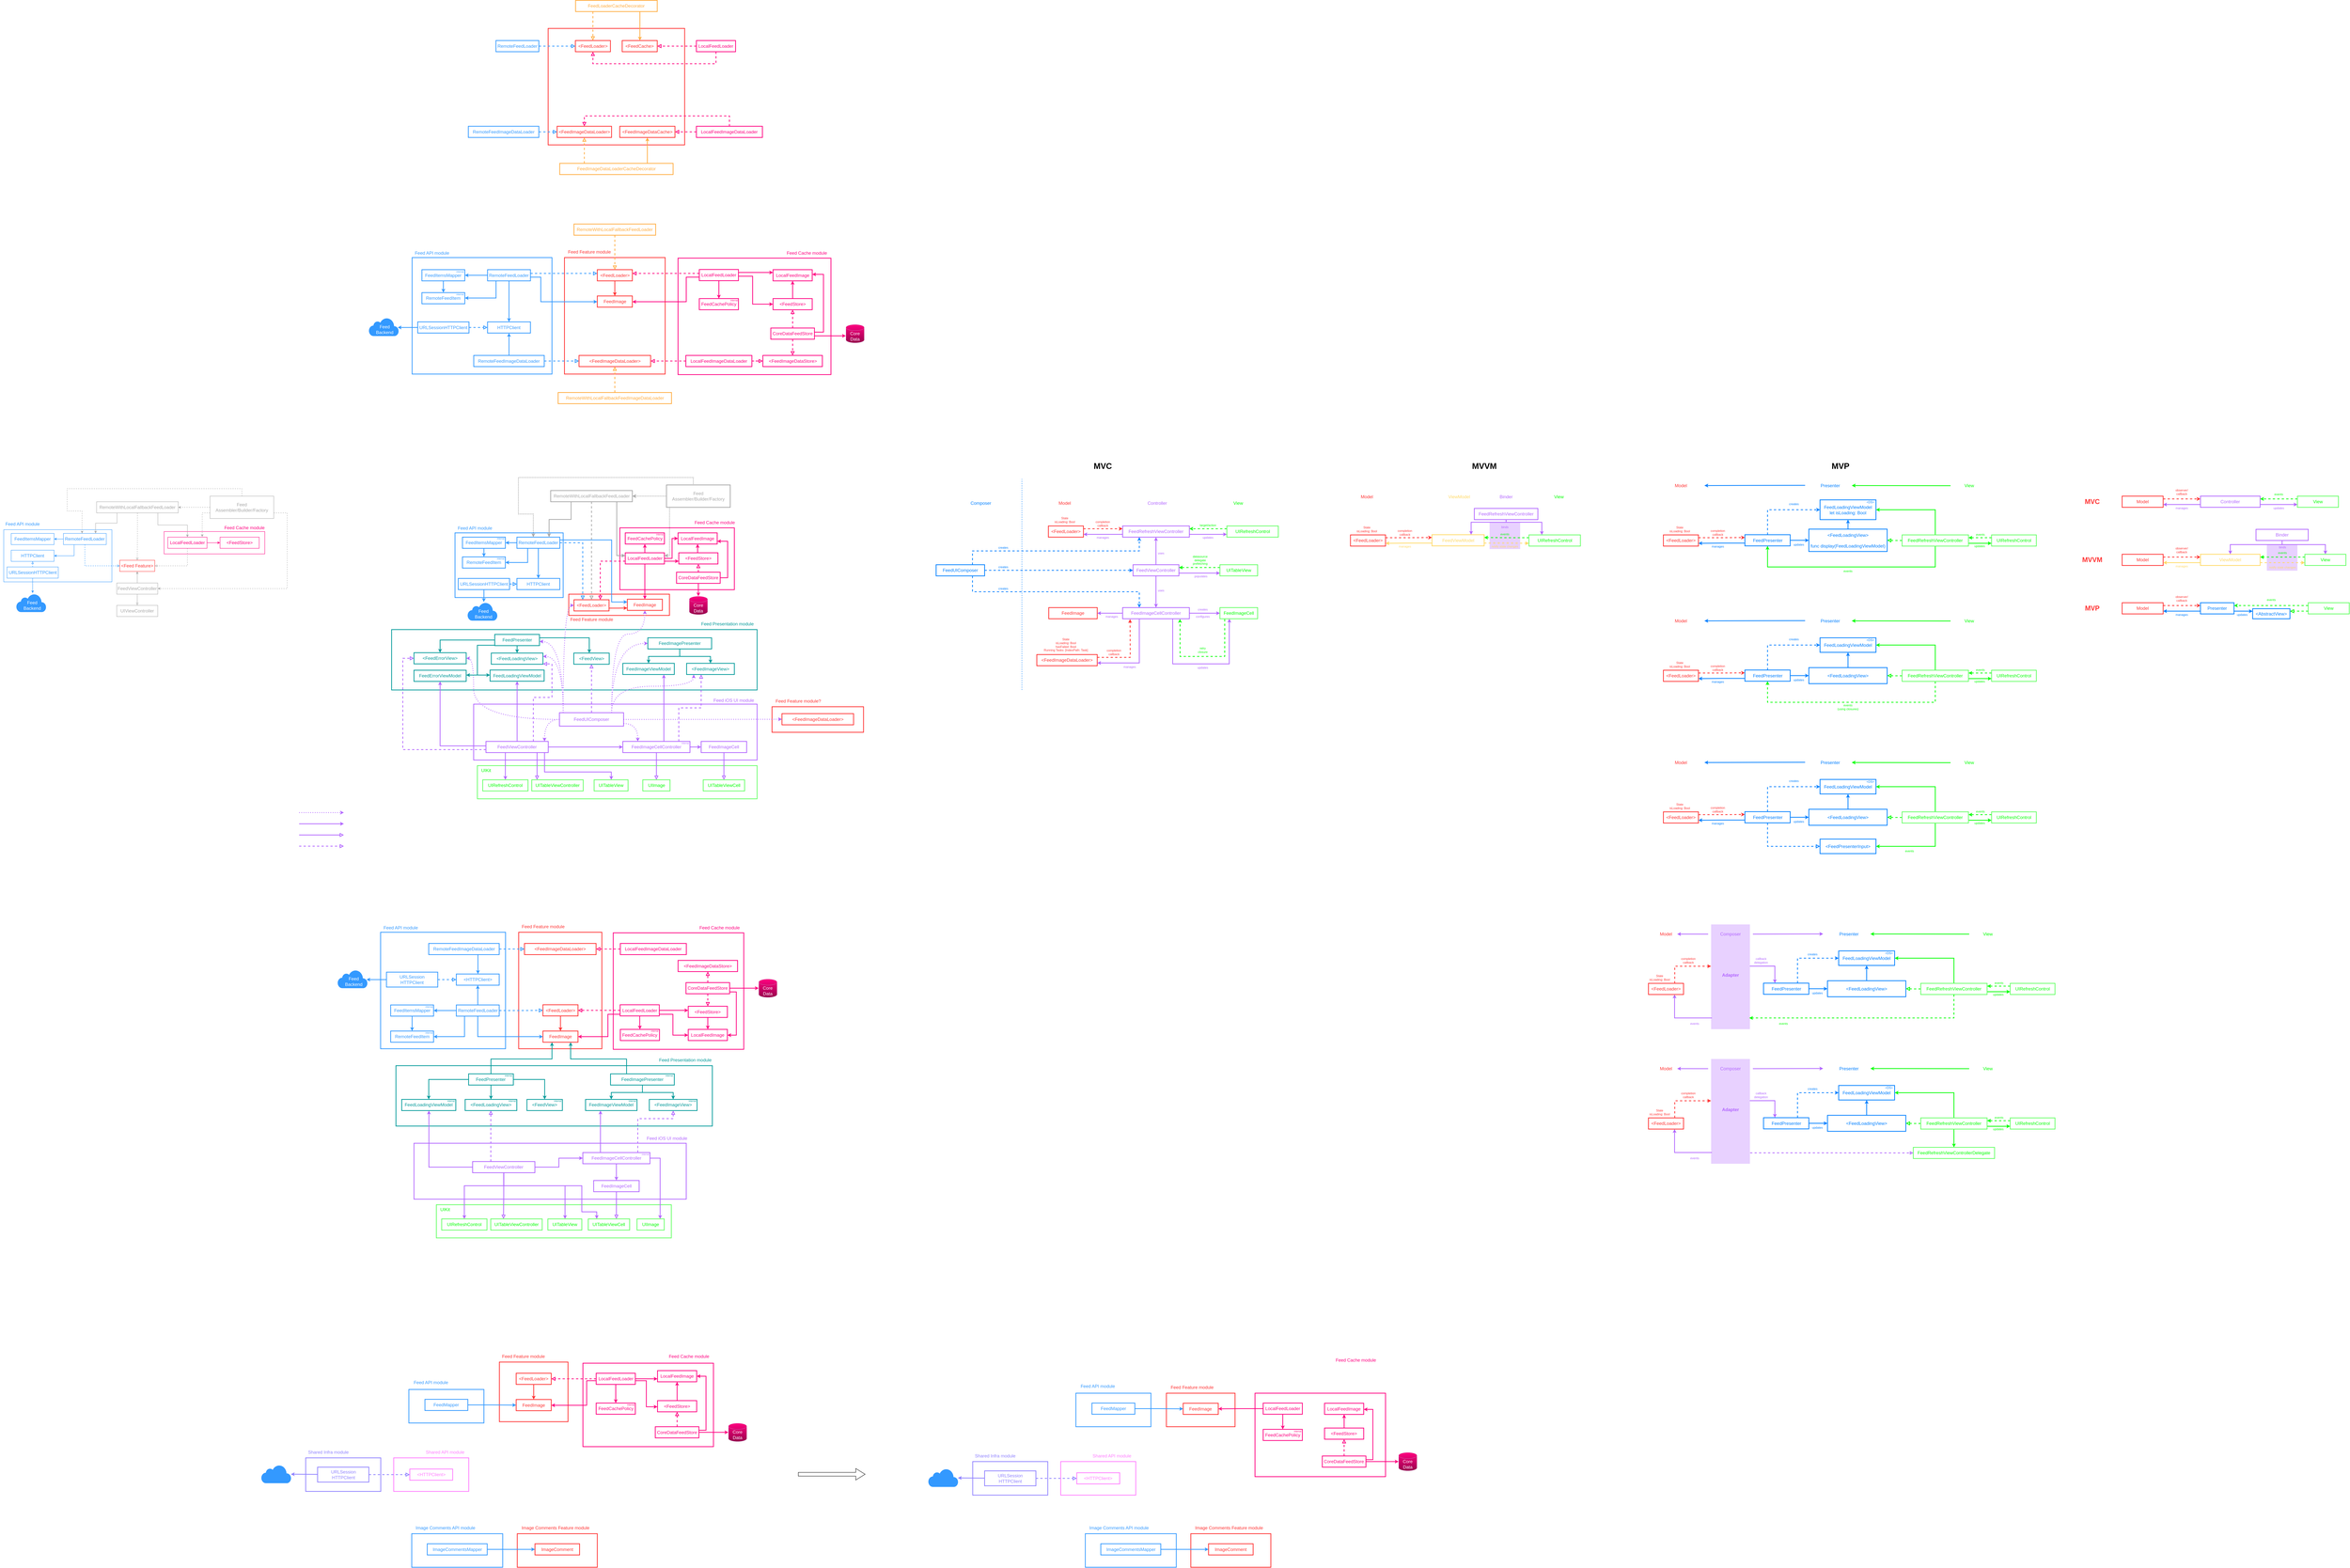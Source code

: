 <mxfile version="24.4.0" type="device">
  <diagram name="Page-1" id="mHryi9FxQg6rtNW1_ikM">
    <mxGraphModel dx="1828" dy="3030" grid="1" gridSize="10" guides="1" tooltips="1" connect="1" arrows="1" fold="1" page="0" pageScale="1" pageWidth="850" pageHeight="1100" math="0" shadow="0">
      <root>
        <mxCell id="0" />
        <mxCell id="1" parent="0" />
        <mxCell id="xbAgnut1wefE4uIp1P3t-64" value="" style="rounded=0;whiteSpace=wrap;html=1;fillColor=none;strokeColor=#3399FF;fontColor=default;fillOpacity=0;strokeWidth=2;align=center;verticalAlign=middle;fontFamily=Helvetica;fontSize=12;" parent="1" vertex="1">
          <mxGeometry x="1976.26" y="2536.5" width="201.24" height="90" as="geometry" />
        </mxCell>
        <mxCell id="xbAgnut1wefE4uIp1P3t-5" value="" style="rounded=0;whiteSpace=wrap;html=1;fillColor=#f5f5f5;strokeColor=#FF7DFF;fontColor=#FF7DFF;fillOpacity=0;strokeWidth=2;" parent="1" vertex="1">
          <mxGeometry x="1935.63" y="2720" width="201.24" height="90" as="geometry" />
        </mxCell>
        <mxCell id="xbAgnut1wefE4uIp1P3t-4" value="" style="rounded=0;whiteSpace=wrap;html=1;fillColor=#f5f5f5;strokeColor=#8F82FF;fontColor=#8F82FF;fillOpacity=0;strokeWidth=2;" parent="1" vertex="1">
          <mxGeometry x="1699.68" y="2720" width="201.24" height="90" as="geometry" />
        </mxCell>
        <mxCell id="f2SImDiC6FsBZ6dNMXZ5-2" value="" style="rounded=0;whiteSpace=wrap;html=1;fillColor=none;strokeColor=#009999;fontColor=#A8A8A8;fillOpacity=0;strokeWidth=2;" parent="1" vertex="1">
          <mxGeometry x="1941.66" y="1667.89" width="848.34" height="162" as="geometry" />
        </mxCell>
        <mxCell id="f2SImDiC6FsBZ6dNMXZ5-115" value="" style="rounded=0;whiteSpace=wrap;html=1;fontFamily=Helvetica;fontSize=11;fontColor=default;fillColor=none;strokeColor=#FF3333;strokeWidth=2;" parent="1" vertex="1">
          <mxGeometry x="2270.76" y="1310" width="223" height="312.5" as="geometry" />
        </mxCell>
        <mxCell id="QECf-40cM7IThQJu6A7X-17" value="" style="rounded=0;whiteSpace=wrap;html=1;fontFamily=Helvetica;fontSize=11;fontColor=#FF0080;fillColor=none;strokeColor=#FF0080;movable=1;resizable=1;rotatable=1;deletable=1;editable=1;locked=0;connectable=1;strokeWidth=2;" parent="1" vertex="1">
          <mxGeometry x="2698" y="-498.5" width="410" height="312.5" as="geometry" />
        </mxCell>
        <mxCell id="QECf-40cM7IThQJu6A7X-1" value="" style="rounded=0;whiteSpace=wrap;html=1;strokeColor=#3399FF;fillColor=none;strokeWidth=2;" parent="1" vertex="1">
          <mxGeometry x="1985" y="-500" width="375" height="312.5" as="geometry" />
        </mxCell>
        <mxCell id="QECf-40cM7IThQJu6A7X-54" value="" style="rounded=0;whiteSpace=wrap;html=1;fontFamily=Helvetica;fontSize=11;fontColor=default;fillColor=none;strokeColor=#FF3333;strokeWidth=2;" parent="1" vertex="1">
          <mxGeometry x="2393.5" y="-500" width="270" height="312.5" as="geometry" />
        </mxCell>
        <mxCell id="OO4XubUByGKpNcj5XbLT-215" value="" style="rounded=0;whiteSpace=wrap;html=1;fontFamily=Helvetica;fontSize=11;fontColor=default;fillColor=none;strokeColor=#FF3333;strokeWidth=2;" parent="1" vertex="1">
          <mxGeometry x="2950" y="705" width="245.33" height="68.5" as="geometry" />
        </mxCell>
        <mxCell id="OO4XubUByGKpNcj5XbLT-140" style="edgeStyle=orthogonalEdgeStyle;rounded=0;orthogonalLoop=1;jettySize=auto;html=1;exitX=0.02;exitY=0.893;exitDx=0;exitDy=0;entryX=0.75;entryY=1;entryDx=0;entryDy=0;exitPerimeter=0;strokeColor=#B266FF;endSize=4;strokeWidth=2;" parent="1" source="OO4XubUByGKpNcj5XbLT-137" target="OO4XubUByGKpNcj5XbLT-113" edge="1">
          <mxGeometry relative="1" as="geometry">
            <Array as="points">
              <mxPoint x="5370" y="1540" />
              <mxPoint x="5370" y="1477" />
            </Array>
          </mxGeometry>
        </mxCell>
        <mxCell id="OO4XubUByGKpNcj5XbLT-144" style="edgeStyle=orthogonalEdgeStyle;rounded=0;orthogonalLoop=1;jettySize=auto;html=1;exitX=0.998;exitY=0.398;exitDx=0;exitDy=0;entryX=0.25;entryY=0;entryDx=0;entryDy=0;exitPerimeter=0;strokeColor=#B266FF;endSize=4;strokeWidth=2;" parent="1" source="OO4XubUByGKpNcj5XbLT-137" target="OO4XubUByGKpNcj5XbLT-106" edge="1">
          <mxGeometry relative="1" as="geometry" />
        </mxCell>
        <mxCell id="OO4XubUByGKpNcj5XbLT-137" value="" style="rounded=0;whiteSpace=wrap;html=1;fillColor=#B266FF;strokeColor=none;opacity=30;" parent="1" vertex="1">
          <mxGeometry x="5468" y="1289" width="104" height="281" as="geometry" />
        </mxCell>
        <mxCell id="u1CNOt_KkvuoJOrz82CR-320" value="&amp;lt;AbstractView&amp;gt;" style="rounded=0;whiteSpace=wrap;html=1;fillColor=#f5f5f5;strokeColor=#007FFF;fontColor=#007FFF;fillOpacity=0;strokeWidth=2;flipH=1;" parent="1" vertex="1">
          <mxGeometry x="6920" y="442" width="100" height="27" as="geometry" />
        </mxCell>
        <mxCell id="u1CNOt_KkvuoJOrz82CR-305" value="" style="rounded=0;whiteSpace=wrap;html=1;strokeColor=none;fillColor=#B266FF;opacity=30;" parent="1" vertex="1">
          <mxGeometry x="6958" y="270" width="82" height="70" as="geometry" />
        </mxCell>
        <mxCell id="u1CNOt_KkvuoJOrz82CR-271" value="" style="rounded=0;whiteSpace=wrap;html=1;fillColor=none;strokeColor=#009999;fontColor=#A8A8A8;fillOpacity=0;strokeWidth=2;" parent="1" vertex="1">
          <mxGeometry x="1930" y="498" width="980" height="162" as="geometry" />
        </mxCell>
        <mxCell id="u1CNOt_KkvuoJOrz82CR-240" value="" style="rounded=0;whiteSpace=wrap;html=1;strokeColor=none;fillColor=#B266FF;opacity=30;" parent="1" vertex="1">
          <mxGeometry x="4874" y="210" width="82" height="72" as="geometry" />
        </mxCell>
        <mxCell id="u1CNOt_KkvuoJOrz82CR-10" value="" style="rounded=0;whiteSpace=wrap;html=1;fillColor=none;strokeColor=#66FF66;fontColor=#B266FF;fillOpacity=0;strokeWidth=2;" parent="1" vertex="1">
          <mxGeometry x="2160" y="863" width="750" height="89" as="geometry" />
        </mxCell>
        <mxCell id="u1CNOt_KkvuoJOrz82CR-2" value="" style="rounded=0;whiteSpace=wrap;html=1;fillColor=none;strokeColor=#B266FF;fontColor=#A8A8A8;fillOpacity=0;strokeWidth=2;" parent="1" vertex="1">
          <mxGeometry x="2150" y="698" width="760" height="150" as="geometry" />
        </mxCell>
        <mxCell id="8W7GUWQGtb0MU_4nZzis-23" value="" style="rounded=0;whiteSpace=wrap;html=1;fontFamily=Helvetica;fontSize=11;fontColor=#FF0080;fillColor=none;strokeColor=#FF0080;movable=1;resizable=1;rotatable=1;deletable=1;editable=1;locked=0;connectable=1;strokeWidth=2;" parent="1" vertex="1">
          <mxGeometry x="2542" y="225" width="307" height="166" as="geometry" />
        </mxCell>
        <mxCell id="8W7GUWQGtb0MU_4nZzis-69" value="" style="rounded=0;whiteSpace=wrap;html=1;fontFamily=Helvetica;fontSize=11;fontColor=default;fillColor=none;strokeColor=#FF3333;strokeWidth=2;" parent="1" vertex="1">
          <mxGeometry x="2405" y="403" width="270" height="57" as="geometry" />
        </mxCell>
        <mxCell id="8W7GUWQGtb0MU_4nZzis-20" value="" style="rounded=0;whiteSpace=wrap;html=1;fontFamily=Helvetica;fontSize=11;fontColor=default;fillColor=none;strokeColor=#FF0080;" parent="1" vertex="1">
          <mxGeometry x="1320" y="235" width="270" height="60" as="geometry" />
        </mxCell>
        <mxCell id="8W7GUWQGtb0MU_4nZzis-2" value="" style="rounded=0;whiteSpace=wrap;html=1;strokeColor=#3399FF;fillColor=none;" parent="1" vertex="1">
          <mxGeometry x="890" y="230" width="290" height="140" as="geometry" />
        </mxCell>
        <mxCell id="GL-utDqGiQ9SbgEWFXb8-1" style="edgeStyle=orthogonalEdgeStyle;rounded=0;orthogonalLoop=1;jettySize=auto;html=1;endArrow=block;endFill=0;fillColor=#f5f5f5;strokeColor=#A8A8A8;fillOpacity=0;fontColor=#A8A8A8;endSize=4;" parent="1" source="GL-utDqGiQ9SbgEWFXb8-3" target="GL-utDqGiQ9SbgEWFXb8-4" edge="1">
          <mxGeometry relative="1" as="geometry" />
        </mxCell>
        <mxCell id="GL-utDqGiQ9SbgEWFXb8-2" style="edgeStyle=orthogonalEdgeStyle;rounded=0;orthogonalLoop=1;jettySize=auto;html=1;exitX=0.5;exitY=0;exitDx=0;exitDy=0;entryX=0.5;entryY=1;entryDx=0;entryDy=0;endArrow=classic;endFill=1;fillColor=#f5f5f5;strokeColor=#A8A8A8;fillOpacity=100;fontColor=#A8A8A8;endSize=4;" parent="1" source="GL-utDqGiQ9SbgEWFXb8-3" target="GL-utDqGiQ9SbgEWFXb8-5" edge="1">
          <mxGeometry relative="1" as="geometry" />
        </mxCell>
        <mxCell id="GL-utDqGiQ9SbgEWFXb8-3" value="FeedViewController" style="rounded=0;whiteSpace=wrap;html=1;fillColor=#f5f5f5;strokeColor=#A8A8A8;fontColor=#A8A8A8;fillOpacity=0;" parent="1" vertex="1">
          <mxGeometry x="1193" y="373" width="110" height="30" as="geometry" />
        </mxCell>
        <mxCell id="GL-utDqGiQ9SbgEWFXb8-4" value="UIViewController" style="rounded=0;whiteSpace=wrap;html=1;fillColor=#f5f5f5;strokeColor=#A8A8A8;fontColor=#A8A8A8;fillOpacity=0;" parent="1" vertex="1">
          <mxGeometry x="1193" y="433" width="110" height="30" as="geometry" />
        </mxCell>
        <mxCell id="GL-utDqGiQ9SbgEWFXb8-5" value="&amp;lt;Feed Feature&amp;gt;" style="rounded=0;whiteSpace=wrap;html=1;fillColor=#f5f5f5;strokeColor=#FF3333;fontColor=#FF3333;fillOpacity=0;" parent="1" vertex="1">
          <mxGeometry x="1201" y="312" width="94" height="30" as="geometry" />
        </mxCell>
        <mxCell id="GL-utDqGiQ9SbgEWFXb8-6" style="edgeStyle=orthogonalEdgeStyle;shape=connector;rounded=0;orthogonalLoop=1;jettySize=auto;html=1;entryX=0;entryY=0.5;entryDx=0;entryDy=0;dashed=1;labelBackgroundColor=default;fontFamily=Helvetica;fontSize=12;fontColor=#3399FF;endArrow=block;endFill=0;exitX=0.5;exitY=1;exitDx=0;exitDy=0;fillColor=#f5f5f5;strokeColor=#3399FF;fillOpacity=0;endSize=4;" parent="1" source="GL-utDqGiQ9SbgEWFXb8-7" target="GL-utDqGiQ9SbgEWFXb8-5" edge="1">
          <mxGeometry relative="1" as="geometry" />
        </mxCell>
        <mxCell id="8W7GUWQGtb0MU_4nZzis-6" style="edgeStyle=orthogonalEdgeStyle;rounded=0;orthogonalLoop=1;jettySize=auto;html=1;entryX=1;entryY=0.5;entryDx=0;entryDy=0;strokeColor=#3399FF;endSize=4;" parent="1" source="GL-utDqGiQ9SbgEWFXb8-7" target="8W7GUWQGtb0MU_4nZzis-3" edge="1">
          <mxGeometry relative="1" as="geometry" />
        </mxCell>
        <mxCell id="8W7GUWQGtb0MU_4nZzis-7" style="edgeStyle=orthogonalEdgeStyle;rounded=0;orthogonalLoop=1;jettySize=auto;html=1;exitX=0.25;exitY=1;exitDx=0;exitDy=0;entryX=1;entryY=0.5;entryDx=0;entryDy=0;strokeColor=#3399FF;endSize=4;" parent="1" source="GL-utDqGiQ9SbgEWFXb8-7" target="8W7GUWQGtb0MU_4nZzis-4" edge="1">
          <mxGeometry relative="1" as="geometry" />
        </mxCell>
        <mxCell id="GL-utDqGiQ9SbgEWFXb8-7" value="RemoteFeedLoader" style="rounded=0;whiteSpace=wrap;html=1;fillColor=#f5f5f5;strokeColor=#3399FF;fontColor=#3399FF;fillOpacity=0;" parent="1" vertex="1">
          <mxGeometry x="1050" y="240" width="115" height="30" as="geometry" />
        </mxCell>
        <mxCell id="8W7GUWQGtb0MU_4nZzis-18" style="edgeStyle=orthogonalEdgeStyle;shape=connector;rounded=0;orthogonalLoop=1;jettySize=auto;html=1;exitX=1;exitY=0.5;exitDx=0;exitDy=0;entryX=0;entryY=0.5;entryDx=0;entryDy=0;labelBackgroundColor=default;strokeColor=#FF0080;align=center;verticalAlign=middle;fontFamily=Helvetica;fontSize=11;fontColor=#A8A8A8;endArrow=classic;endSize=4;endFill=1;fillColor=#f5f5f5;" parent="1" source="GL-utDqGiQ9SbgEWFXb8-9" target="8W7GUWQGtb0MU_4nZzis-17" edge="1">
          <mxGeometry relative="1" as="geometry" />
        </mxCell>
        <mxCell id="8W7GUWQGtb0MU_4nZzis-19" style="edgeStyle=orthogonalEdgeStyle;shape=connector;rounded=0;orthogonalLoop=1;jettySize=auto;html=1;exitX=0.5;exitY=1;exitDx=0;exitDy=0;entryX=1;entryY=0.5;entryDx=0;entryDy=0;labelBackgroundColor=default;strokeColor=#A8A8A8;align=center;verticalAlign=middle;fontFamily=Helvetica;fontSize=11;fontColor=#A8A8A8;endArrow=block;endSize=4;dashed=1;endFill=0;fillColor=#f5f5f5;" parent="1" source="GL-utDqGiQ9SbgEWFXb8-9" target="GL-utDqGiQ9SbgEWFXb8-5" edge="1">
          <mxGeometry relative="1" as="geometry" />
        </mxCell>
        <mxCell id="GL-utDqGiQ9SbgEWFXb8-9" value="LocalFeedLoader" style="rounded=0;whiteSpace=wrap;html=1;fillColor=#f5f5f5;strokeColor=#FF0080;fontColor=#FF0080;fillOpacity=0;" parent="1" vertex="1">
          <mxGeometry x="1330" y="250" width="105" height="30" as="geometry" />
        </mxCell>
        <mxCell id="GL-utDqGiQ9SbgEWFXb8-10" style="edgeStyle=orthogonalEdgeStyle;shape=connector;rounded=0;orthogonalLoop=1;jettySize=auto;html=1;entryX=0.75;entryY=0;entryDx=0;entryDy=0;labelBackgroundColor=default;fontFamily=Helvetica;fontSize=11;fontColor=#A8A8A8;endArrow=classic;endFill=1;exitX=0.25;exitY=1;exitDx=0;exitDy=0;fillColor=#f5f5f5;strokeColor=#A8A8A8;fillOpacity=100;endSize=4;" parent="1" source="GL-utDqGiQ9SbgEWFXb8-13" target="GL-utDqGiQ9SbgEWFXb8-7" edge="1">
          <mxGeometry relative="1" as="geometry" />
        </mxCell>
        <mxCell id="GL-utDqGiQ9SbgEWFXb8-11" style="edgeStyle=orthogonalEdgeStyle;shape=connector;rounded=0;orthogonalLoop=1;jettySize=auto;html=1;exitX=0.75;exitY=1;exitDx=0;exitDy=0;entryX=0.5;entryY=0;entryDx=0;entryDy=0;labelBackgroundColor=default;fontFamily=Helvetica;fontSize=11;fontColor=#A8A8A8;endArrow=classic;endFill=1;fillColor=#f5f5f5;strokeColor=#A8A8A8;fillOpacity=100;endSize=4;" parent="1" source="GL-utDqGiQ9SbgEWFXb8-13" target="GL-utDqGiQ9SbgEWFXb8-9" edge="1">
          <mxGeometry relative="1" as="geometry" />
        </mxCell>
        <mxCell id="GL-utDqGiQ9SbgEWFXb8-12" style="edgeStyle=orthogonalEdgeStyle;shape=connector;rounded=0;orthogonalLoop=1;jettySize=auto;html=1;entryX=0.5;entryY=0;entryDx=0;entryDy=0;dashed=1;labelBackgroundColor=default;fontFamily=Helvetica;fontSize=11;fontColor=#A8A8A8;endArrow=block;endFill=0;fillColor=#f5f5f5;strokeColor=#A8A8A8;fillOpacity=0;endSize=4;" parent="1" source="GL-utDqGiQ9SbgEWFXb8-13" target="GL-utDqGiQ9SbgEWFXb8-5" edge="1">
          <mxGeometry relative="1" as="geometry" />
        </mxCell>
        <mxCell id="GL-utDqGiQ9SbgEWFXb8-13" value="RemoteWithLocalFallbackFeedLoader" style="rounded=0;whiteSpace=wrap;html=1;fillColor=#f5f5f5;strokeColor=#A8A8A8;fontColor=#A8A8A8;fillOpacity=0;" parent="1" vertex="1">
          <mxGeometry x="1139" y="155" width="219" height="30" as="geometry" />
        </mxCell>
        <mxCell id="GL-utDqGiQ9SbgEWFXb8-14" style="edgeStyle=orthogonalEdgeStyle;shape=connector;rounded=0;orthogonalLoop=1;jettySize=auto;html=1;exitX=0;exitY=0.5;exitDx=0;exitDy=0;entryX=1;entryY=0.5;entryDx=0;entryDy=0;labelBackgroundColor=default;fontFamily=Helvetica;fontSize=11;fontColor=#A8A8A8;endArrow=classic;endFill=1;dashed=1;fillColor=#f5f5f5;strokeColor=#A8A8A8;fillOpacity=100;endSize=4;" parent="1" source="GL-utDqGiQ9SbgEWFXb8-18" target="GL-utDqGiQ9SbgEWFXb8-13" edge="1">
          <mxGeometry relative="1" as="geometry" />
        </mxCell>
        <mxCell id="GL-utDqGiQ9SbgEWFXb8-16" style="edgeStyle=orthogonalEdgeStyle;shape=connector;rounded=0;orthogonalLoop=1;jettySize=auto;html=1;exitX=1;exitY=0.75;exitDx=0;exitDy=0;dashed=1;labelBackgroundColor=default;fontFamily=Helvetica;fontSize=11;fontColor=#A8A8A8;endArrow=classic;endFill=1;entryX=1;entryY=0.5;entryDx=0;entryDy=0;fillColor=#f5f5f5;strokeColor=#A8A8A8;fillOpacity=100;endSize=4;" parent="1" source="GL-utDqGiQ9SbgEWFXb8-18" target="GL-utDqGiQ9SbgEWFXb8-3" edge="1">
          <mxGeometry relative="1" as="geometry">
            <mxPoint x="1484.077" y="403.692" as="targetPoint" />
            <Array as="points">
              <mxPoint x="1650" y="185" />
              <mxPoint x="1650" y="388" />
            </Array>
          </mxGeometry>
        </mxCell>
        <mxCell id="GL-utDqGiQ9SbgEWFXb8-17" style="edgeStyle=orthogonalEdgeStyle;shape=connector;rounded=0;orthogonalLoop=1;jettySize=auto;html=1;exitX=0.5;exitY=0;exitDx=0;exitDy=0;dashed=1;labelBackgroundColor=default;fontFamily=Helvetica;fontSize=11;fontColor=#A8A8A8;endArrow=classic;endFill=1;fillColor=#f5f5f5;strokeColor=#A8A8A8;fillOpacity=100;endSize=4;" parent="1" source="GL-utDqGiQ9SbgEWFXb8-18" target="GL-utDqGiQ9SbgEWFXb8-7" edge="1">
          <mxGeometry relative="1" as="geometry">
            <Array as="points">
              <mxPoint x="1529" y="120" />
              <mxPoint x="1060" y="120" />
              <mxPoint x="1060" y="180" />
              <mxPoint x="1100" y="180" />
            </Array>
          </mxGeometry>
        </mxCell>
        <mxCell id="GL-utDqGiQ9SbgEWFXb8-18" value="Feed&lt;br&gt;Assembler/Builder/Factory" style="rounded=0;whiteSpace=wrap;html=1;fillColor=#f5f5f5;strokeColor=#A8A8A8;fontColor=#A8A8A8;fillOpacity=0;" parent="1" vertex="1">
          <mxGeometry x="1443" y="140" width="171" height="60" as="geometry" />
        </mxCell>
        <mxCell id="8W7GUWQGtb0MU_4nZzis-3" value="FeedItemsMapper" style="rounded=0;whiteSpace=wrap;html=1;fillColor=#f5f5f5;strokeColor=#3399FF;fontColor=#3399FF;fillOpacity=0;" parent="1" vertex="1">
          <mxGeometry x="910" y="240" width="115" height="30" as="geometry" />
        </mxCell>
        <mxCell id="8W7GUWQGtb0MU_4nZzis-4" value="HTTPClient" style="rounded=0;whiteSpace=wrap;html=1;fillColor=#f5f5f5;strokeColor=#3399FF;fontColor=#3399FF;fillOpacity=0;" parent="1" vertex="1">
          <mxGeometry x="910" y="285" width="115" height="30" as="geometry" />
        </mxCell>
        <mxCell id="8W7GUWQGtb0MU_4nZzis-12" style="edgeStyle=orthogonalEdgeStyle;shape=connector;rounded=0;orthogonalLoop=1;jettySize=auto;html=1;exitX=0.5;exitY=0;exitDx=0;exitDy=0;entryX=0.5;entryY=1;entryDx=0;entryDy=0;labelBackgroundColor=default;strokeColor=#3399FF;align=center;verticalAlign=middle;fontFamily=Helvetica;fontSize=12;fontColor=#3399FF;endArrow=block;endSize=4;dashed=1;endFill=0;fillColor=#f5f5f5;" parent="1" source="8W7GUWQGtb0MU_4nZzis-9" target="8W7GUWQGtb0MU_4nZzis-4" edge="1">
          <mxGeometry relative="1" as="geometry" />
        </mxCell>
        <mxCell id="8W7GUWQGtb0MU_4nZzis-14" style="edgeStyle=orthogonalEdgeStyle;shape=connector;rounded=0;orthogonalLoop=1;jettySize=auto;html=1;labelBackgroundColor=default;strokeColor=#3399FF;align=center;verticalAlign=middle;fontFamily=Helvetica;fontSize=12;fontColor=#3399FF;endArrow=classic;endSize=4;endFill=1;fillColor=#f5f5f5;" parent="1" source="8W7GUWQGtb0MU_4nZzis-9" edge="1">
          <mxGeometry relative="1" as="geometry">
            <mxPoint x="967.5" y="400" as="targetPoint" />
          </mxGeometry>
        </mxCell>
        <mxCell id="8W7GUWQGtb0MU_4nZzis-9" value="URLSessionHTTPClient" style="rounded=0;whiteSpace=wrap;html=1;fillColor=#f5f5f5;strokeColor=#3399FF;fontColor=#3399FF;fillOpacity=0;" parent="1" vertex="1">
          <mxGeometry x="898.75" y="330" width="137.5" height="30" as="geometry" />
        </mxCell>
        <mxCell id="8W7GUWQGtb0MU_4nZzis-13" value="" style="html=1;verticalLabelPosition=bottom;align=center;labelBackgroundColor=#ffffff;verticalAlign=top;strokeWidth=2;strokeColor=#3399FF;shadow=0;dashed=0;shape=mxgraph.ios7.icons.cloud;fontFamily=Helvetica;fontSize=11;fontColor=default;fillColor=#3399FF;" parent="1" vertex="1">
          <mxGeometry x="924.67" y="403" width="78.33" height="47" as="geometry" />
        </mxCell>
        <mxCell id="8W7GUWQGtb0MU_4nZzis-15" value="Feed API module" style="text;html=1;align=center;verticalAlign=middle;resizable=0;points=[];autosize=1;strokeColor=none;fillColor=none;fontSize=12;fontFamily=Helvetica;fontColor=#3399FF;" parent="1" vertex="1">
          <mxGeometry x="880" y="200" width="120" height="30" as="geometry" />
        </mxCell>
        <mxCell id="8W7GUWQGtb0MU_4nZzis-16" style="edgeStyle=orthogonalEdgeStyle;shape=connector;rounded=0;orthogonalLoop=1;jettySize=auto;html=1;exitX=0;exitY=0.75;exitDx=0;exitDy=0;entryX=0.878;entryY=-0.024;entryDx=0;entryDy=0;entryPerimeter=0;labelBackgroundColor=default;strokeColor=#A8A8A8;align=center;verticalAlign=middle;fontFamily=Helvetica;fontSize=11;fontColor=#A8A8A8;endArrow=classic;endSize=4;endFill=1;dashed=1;fillColor=#f5f5f5;" parent="1" source="GL-utDqGiQ9SbgEWFXb8-18" target="GL-utDqGiQ9SbgEWFXb8-9" edge="1">
          <mxGeometry relative="1" as="geometry" />
        </mxCell>
        <mxCell id="8W7GUWQGtb0MU_4nZzis-17" value="&amp;lt;FeedStore&amp;gt;" style="rounded=0;whiteSpace=wrap;html=1;fillColor=#f5f5f5;strokeColor=#FF0080;fontColor=#FF0080;fillOpacity=0;" parent="1" vertex="1">
          <mxGeometry x="1470" y="250" width="105" height="30" as="geometry" />
        </mxCell>
        <mxCell id="8W7GUWQGtb0MU_4nZzis-21" value="Feed Cache module" style="text;html=1;align=center;verticalAlign=middle;resizable=0;points=[];autosize=1;strokeColor=none;fillColor=none;fontSize=12;fontFamily=Helvetica;fontColor=#FF0080;" parent="1" vertex="1">
          <mxGeometry x="1470" y="210" width="130" height="30" as="geometry" />
        </mxCell>
        <mxCell id="8W7GUWQGtb0MU_4nZzis-22" value="Feed&lt;br&gt;Backend" style="text;html=1;align=center;verticalAlign=middle;resizable=0;points=[];autosize=1;strokeColor=none;fillColor=none;fontSize=12;fontFamily=Helvetica;fontColor=#FFFFFF;" parent="1" vertex="1">
          <mxGeometry x="931" y="413" width="70" height="40" as="geometry" />
        </mxCell>
        <mxCell id="8W7GUWQGtb0MU_4nZzis-24" value="" style="rounded=0;whiteSpace=wrap;html=1;strokeColor=#3399FF;fillColor=none;strokeWidth=2;" parent="1" vertex="1">
          <mxGeometry x="2100" y="238.5" width="290" height="173.5" as="geometry" />
        </mxCell>
        <mxCell id="OCKUjFh9d1E6e_AiFHym-11" style="edgeStyle=orthogonalEdgeStyle;shape=connector;rounded=0;orthogonalLoop=1;jettySize=auto;html=1;labelBackgroundColor=default;strokeColor=#B266FF;align=center;verticalAlign=middle;fontFamily=Helvetica;fontSize=11;fontColor=default;endArrow=classic;startSize=8;endSize=4;strokeWidth=2;" parent="1" source="8W7GUWQGtb0MU_4nZzis-27" target="u1CNOt_KkvuoJOrz82CR-91" edge="1">
          <mxGeometry relative="1" as="geometry" />
        </mxCell>
        <mxCell id="OCKUjFh9d1E6e_AiFHym-12" style="edgeStyle=orthogonalEdgeStyle;shape=connector;rounded=0;orthogonalLoop=1;jettySize=auto;html=1;labelBackgroundColor=default;strokeColor=#B266FF;align=center;verticalAlign=middle;fontFamily=Helvetica;fontSize=11;fontColor=default;endArrow=classic;startSize=8;endSize=4;strokeWidth=2;" parent="1" source="8W7GUWQGtb0MU_4nZzis-27" target="OCKUjFh9d1E6e_AiFHym-3" edge="1">
          <mxGeometry relative="1" as="geometry">
            <Array as="points">
              <mxPoint x="2060" y="810" />
            </Array>
          </mxGeometry>
        </mxCell>
        <mxCell id="OCKUjFh9d1E6e_AiFHym-13" style="edgeStyle=orthogonalEdgeStyle;shape=connector;rounded=0;orthogonalLoop=1;jettySize=auto;html=1;labelBackgroundColor=default;strokeColor=#B266FF;align=center;verticalAlign=middle;fontFamily=Helvetica;fontSize=11;fontColor=#FF0080;endArrow=block;startSize=8;endSize=6;strokeWidth=2;endFill=0;dashed=1;fillColor=#f5f5f5;" parent="1" source="8W7GUWQGtb0MU_4nZzis-27" target="OCKUjFh9d1E6e_AiFHym-2" edge="1">
          <mxGeometry relative="1" as="geometry">
            <Array as="points">
              <mxPoint x="1960" y="820" />
              <mxPoint x="1960" y="575" />
            </Array>
          </mxGeometry>
        </mxCell>
        <mxCell id="OCKUjFh9d1E6e_AiFHym-16" style="edgeStyle=orthogonalEdgeStyle;shape=connector;rounded=0;orthogonalLoop=1;jettySize=auto;html=1;labelBackgroundColor=default;strokeColor=#B266FF;align=center;verticalAlign=middle;fontFamily=Helvetica;fontSize=11;fontColor=default;endArrow=classic;startSize=8;endSize=4;strokeWidth=2;" parent="1" source="8W7GUWQGtb0MU_4nZzis-27" target="u1CNOt_KkvuoJOrz82CR-151" edge="1">
          <mxGeometry relative="1" as="geometry" />
        </mxCell>
        <mxCell id="OCKUjFh9d1E6e_AiFHym-17" style="edgeStyle=orthogonalEdgeStyle;shape=connector;rounded=0;orthogonalLoop=1;jettySize=auto;html=1;labelBackgroundColor=default;strokeColor=#B266FF;align=center;verticalAlign=middle;fontFamily=Helvetica;fontSize=11;fontColor=default;endArrow=classic;startSize=8;endSize=4;strokeWidth=2;" parent="1" source="8W7GUWQGtb0MU_4nZzis-27" target="u1CNOt_KkvuoJOrz82CR-17" edge="1">
          <mxGeometry relative="1" as="geometry">
            <Array as="points">
              <mxPoint x="2235" y="840" />
              <mxPoint x="2235" y="840" />
            </Array>
          </mxGeometry>
        </mxCell>
        <mxCell id="OCKUjFh9d1E6e_AiFHym-18" style="edgeStyle=orthogonalEdgeStyle;shape=connector;rounded=0;orthogonalLoop=1;jettySize=auto;html=1;labelBackgroundColor=default;strokeColor=#B266FF;align=center;verticalAlign=middle;fontFamily=Helvetica;fontSize=11;fontColor=default;endArrow=block;startSize=8;endSize=6;strokeWidth=2;endFill=0;" parent="1" source="8W7GUWQGtb0MU_4nZzis-27" target="8W7GUWQGtb0MU_4nZzis-28" edge="1">
          <mxGeometry relative="1" as="geometry">
            <Array as="points">
              <mxPoint x="2320" y="870" />
              <mxPoint x="2320" y="870" />
            </Array>
          </mxGeometry>
        </mxCell>
        <mxCell id="OCKUjFh9d1E6e_AiFHym-19" style="edgeStyle=orthogonalEdgeStyle;shape=connector;rounded=0;orthogonalLoop=1;jettySize=auto;html=1;labelBackgroundColor=default;strokeColor=#B266FF;align=center;verticalAlign=middle;fontFamily=Helvetica;fontSize=11;fontColor=default;endArrow=classic;startSize=8;endSize=4;strokeWidth=2;" parent="1" source="8W7GUWQGtb0MU_4nZzis-27" target="u1CNOt_KkvuoJOrz82CR-12" edge="1">
          <mxGeometry relative="1" as="geometry">
            <Array as="points">
              <mxPoint x="2340" y="880" />
              <mxPoint x="2519" y="880" />
            </Array>
          </mxGeometry>
        </mxCell>
        <mxCell id="OCKUjFh9d1E6e_AiFHym-28" style="edgeStyle=orthogonalEdgeStyle;shape=connector;rounded=0;orthogonalLoop=1;jettySize=auto;html=1;labelBackgroundColor=default;strokeColor=#B266FF;align=center;verticalAlign=middle;fontFamily=Helvetica;fontSize=11;fontColor=#FF0080;endArrow=block;startSize=8;endSize=6;strokeWidth=2;endFill=0;dashed=1;fillColor=#f5f5f5;" parent="1" source="8W7GUWQGtb0MU_4nZzis-27" target="OO4XubUByGKpNcj5XbLT-195" edge="1">
          <mxGeometry relative="1" as="geometry">
            <Array as="points">
              <mxPoint x="2310" y="680" />
              <mxPoint x="2360" y="680" />
              <mxPoint x="2360" y="590" />
            </Array>
          </mxGeometry>
        </mxCell>
        <mxCell id="8W7GUWQGtb0MU_4nZzis-27" value="FeedViewController" style="rounded=0;whiteSpace=wrap;html=1;fillColor=none;strokeColor=#B266FF;fontColor=#B266FF;fillOpacity=0;strokeWidth=2;" parent="1" vertex="1">
          <mxGeometry x="2183.02" y="798" width="166.98" height="30" as="geometry" />
        </mxCell>
        <mxCell id="8W7GUWQGtb0MU_4nZzis-28" value="UITableViewController" style="rounded=0;whiteSpace=wrap;html=1;fillColor=none;strokeColor=#66FF66;fontColor=#00FF00;fillOpacity=0;strokeWidth=2;" parent="1" vertex="1">
          <mxGeometry x="2305.76" y="901" width="138" height="30" as="geometry" />
        </mxCell>
        <mxCell id="8W7GUWQGtb0MU_4nZzis-29" value="&amp;lt;FeedLoader&amp;gt;" style="rounded=0;whiteSpace=wrap;html=1;fillColor=#f5f5f5;strokeColor=#FF3333;fontColor=#FF3333;fillOpacity=0;strokeWidth=2;" parent="1" vertex="1">
          <mxGeometry x="2419" y="418.0" width="94" height="30" as="geometry" />
        </mxCell>
        <mxCell id="8W7GUWQGtb0MU_4nZzis-31" style="edgeStyle=orthogonalEdgeStyle;rounded=0;orthogonalLoop=1;jettySize=auto;html=1;entryX=1;entryY=0.5;entryDx=0;entryDy=0;strokeColor=#3399FF;endSize=4;strokeWidth=2;" parent="1" source="8W7GUWQGtb0MU_4nZzis-33" target="8W7GUWQGtb0MU_4nZzis-45" edge="1">
          <mxGeometry relative="1" as="geometry" />
        </mxCell>
        <mxCell id="ez4XXcgjV52YIP9xIQCq-20" style="edgeStyle=orthogonalEdgeStyle;rounded=0;orthogonalLoop=1;jettySize=auto;html=1;exitX=1;exitY=0.5;exitDx=0;exitDy=0;entryX=0.25;entryY=0;entryDx=0;entryDy=0;endArrow=block;strokeColor=#3399FF;fontColor=#A8A8A8;endSize=6;dashed=1;endFill=0;fillColor=#f5f5f5;strokeWidth=2;" parent="1" source="8W7GUWQGtb0MU_4nZzis-33" target="8W7GUWQGtb0MU_4nZzis-29" edge="1">
          <mxGeometry relative="1" as="geometry" />
        </mxCell>
        <mxCell id="ez4XXcgjV52YIP9xIQCq-29" style="edgeStyle=orthogonalEdgeStyle;rounded=0;orthogonalLoop=1;jettySize=auto;html=1;exitX=0.25;exitY=1;exitDx=0;exitDy=0;entryX=1;entryY=0.5;entryDx=0;entryDy=0;strokeColor=#3399FF;endSize=4;strokeWidth=2;" parent="1" source="8W7GUWQGtb0MU_4nZzis-33" target="ez4XXcgjV52YIP9xIQCq-25" edge="1">
          <mxGeometry relative="1" as="geometry" />
        </mxCell>
        <mxCell id="ez4XXcgjV52YIP9xIQCq-30" style="edgeStyle=orthogonalEdgeStyle;rounded=0;orthogonalLoop=1;jettySize=auto;html=1;exitX=0.5;exitY=1;exitDx=0;exitDy=0;entryX=0.5;entryY=0;entryDx=0;entryDy=0;strokeColor=#3399FF;endSize=4;strokeWidth=2;" parent="1" source="8W7GUWQGtb0MU_4nZzis-33" target="8W7GUWQGtb0MU_4nZzis-46" edge="1">
          <mxGeometry relative="1" as="geometry" />
        </mxCell>
        <mxCell id="OO4XubUByGKpNcj5XbLT-211" style="edgeStyle=orthogonalEdgeStyle;rounded=0;orthogonalLoop=1;jettySize=auto;html=1;exitX=1;exitY=0.25;exitDx=0;exitDy=0;entryX=0;entryY=0.25;entryDx=0;entryDy=0;strokeColor=#3399FF;endSize=4;strokeWidth=2;" parent="1" source="8W7GUWQGtb0MU_4nZzis-33" target="8W7GUWQGtb0MU_4nZzis-58" edge="1">
          <mxGeometry relative="1" as="geometry">
            <Array as="points">
              <mxPoint x="2520" y="258" />
              <mxPoint x="2520" y="424" />
            </Array>
          </mxGeometry>
        </mxCell>
        <mxCell id="8W7GUWQGtb0MU_4nZzis-33" value="RemoteFeedLoader" style="rounded=0;whiteSpace=wrap;html=1;fillColor=#f5f5f5;strokeColor=#3399FF;fontColor=#3399FF;fillOpacity=0;strokeWidth=2;" parent="1" vertex="1">
          <mxGeometry x="2266" y="250.0" width="115" height="30" as="geometry" />
        </mxCell>
        <mxCell id="ez4XXcgjV52YIP9xIQCq-3" style="edgeStyle=orthogonalEdgeStyle;rounded=0;orthogonalLoop=1;jettySize=auto;html=1;exitX=0.5;exitY=1;exitDx=0;exitDy=0;entryX=0.5;entryY=0;entryDx=0;entryDy=0;fontSize=12;strokeColor=#FF0080;fontColor=#FF0080;endSize=4;endFill=1;fillColor=#f5f5f5;strokeWidth=2;" parent="1" source="8W7GUWQGtb0MU_4nZzis-36" target="8W7GUWQGtb0MU_4nZzis-58" edge="1">
          <mxGeometry relative="1" as="geometry" />
        </mxCell>
        <mxCell id="ez4XXcgjV52YIP9xIQCq-34" style="edgeStyle=orthogonalEdgeStyle;rounded=0;orthogonalLoop=1;jettySize=auto;html=1;exitX=0;exitY=0.75;exitDx=0;exitDy=0;entryX=0.75;entryY=0;entryDx=0;entryDy=0;endArrow=block;strokeColor=#FF0080;fontColor=#FF0080;endSize=6;dashed=1;endFill=0;fillColor=#f5f5f5;strokeWidth=2;" parent="1" source="8W7GUWQGtb0MU_4nZzis-36" target="8W7GUWQGtb0MU_4nZzis-29" edge="1">
          <mxGeometry relative="1" as="geometry" />
        </mxCell>
        <mxCell id="ez4XXcgjV52YIP9xIQCq-38" style="edgeStyle=orthogonalEdgeStyle;rounded=0;orthogonalLoop=1;jettySize=auto;html=1;entryX=0;entryY=0.5;entryDx=0;entryDy=0;fontSize=12;strokeColor=#FF0080;fontColor=#FF0080;endSize=4;endFill=1;fillColor=#f5f5f5;strokeWidth=2;" parent="1" source="8W7GUWQGtb0MU_4nZzis-36" target="ez4XXcgjV52YIP9xIQCq-17" edge="1">
          <mxGeometry relative="1" as="geometry">
            <Array as="points">
              <mxPoint x="2682" y="307" />
              <mxPoint x="2682" y="253" />
            </Array>
          </mxGeometry>
        </mxCell>
        <mxCell id="ez4XXcgjV52YIP9xIQCq-40" style="edgeStyle=orthogonalEdgeStyle;rounded=0;orthogonalLoop=1;jettySize=auto;html=1;exitX=1;exitY=0.75;exitDx=0;exitDy=0;entryX=0;entryY=0.75;entryDx=0;entryDy=0;fontSize=12;strokeColor=#FF0080;fontColor=#FF0080;endSize=4;endFill=1;fillColor=#f5f5f5;strokeWidth=2;" parent="1" source="8W7GUWQGtb0MU_4nZzis-36" target="8W7GUWQGtb0MU_4nZzis-53" edge="1">
          <mxGeometry relative="1" as="geometry" />
        </mxCell>
        <mxCell id="ez4XXcgjV52YIP9xIQCq-42" style="edgeStyle=orthogonalEdgeStyle;rounded=0;orthogonalLoop=1;jettySize=auto;html=1;exitX=0.5;exitY=0;exitDx=0;exitDy=0;entryX=0.5;entryY=1;entryDx=0;entryDy=0;fontSize=12;strokeColor=#FF0080;fontColor=#FF0080;endSize=4;endFill=1;fillColor=#f5f5f5;strokeWidth=2;" parent="1" source="8W7GUWQGtb0MU_4nZzis-36" target="ez4XXcgjV52YIP9xIQCq-37" edge="1">
          <mxGeometry relative="1" as="geometry" />
        </mxCell>
        <mxCell id="8W7GUWQGtb0MU_4nZzis-36" value="LocalFeedLoader" style="rounded=0;whiteSpace=wrap;html=1;fillColor=#f5f5f5;strokeColor=#FF0080;fontColor=#FF0080;fillOpacity=0;movable=1;resizable=1;rotatable=1;deletable=1;editable=1;locked=0;connectable=1;strokeWidth=2;" parent="1" vertex="1">
          <mxGeometry x="2556.5" y="292.0" width="105" height="30" as="geometry" />
        </mxCell>
        <mxCell id="8W7GUWQGtb0MU_4nZzis-78" style="edgeStyle=orthogonalEdgeStyle;shape=connector;rounded=0;orthogonalLoop=1;jettySize=auto;html=1;entryX=0;entryY=0.25;entryDx=0;entryDy=0;labelBackgroundColor=default;strokeColor=#A8A8A8;align=center;verticalAlign=middle;fontFamily=Helvetica;fontSize=11;fontColor=#A8A8A8;endArrow=classic;endSize=4;endFill=1;fillColor=#f5f5f5;exitX=0.809;exitY=1.01;exitDx=0;exitDy=0;exitPerimeter=0;strokeWidth=2;" parent="1" source="8W7GUWQGtb0MU_4nZzis-40" target="8W7GUWQGtb0MU_4nZzis-36" edge="1">
          <mxGeometry relative="1" as="geometry">
            <mxPoint x="2533" y="156" as="sourcePoint" />
            <Array as="points">
              <mxPoint x="2534" y="300" />
            </Array>
          </mxGeometry>
        </mxCell>
        <mxCell id="ez4XXcgjV52YIP9xIQCq-4" style="edgeStyle=orthogonalEdgeStyle;rounded=0;orthogonalLoop=1;jettySize=auto;html=1;exitX=0.5;exitY=1;exitDx=0;exitDy=0;entryX=0.5;entryY=0;entryDx=0;entryDy=0;endArrow=block;strokeColor=#A8A8A8;fontColor=#A8A8A8;endSize=6;dashed=1;endFill=0;fillColor=#f5f5f5;strokeWidth=2;" parent="1" source="8W7GUWQGtb0MU_4nZzis-40" target="8W7GUWQGtb0MU_4nZzis-29" edge="1">
          <mxGeometry relative="1" as="geometry" />
        </mxCell>
        <mxCell id="ez4XXcgjV52YIP9xIQCq-31" style="edgeStyle=orthogonalEdgeStyle;rounded=0;orthogonalLoop=1;jettySize=auto;html=1;exitX=0.25;exitY=1;exitDx=0;exitDy=0;entryX=0.75;entryY=0;entryDx=0;entryDy=0;strokeColor=#A8A8A8;fontColor=#A8A8A8;endSize=4;endFill=1;fillColor=#f5f5f5;strokeWidth=2;" parent="1" source="8W7GUWQGtb0MU_4nZzis-40" target="8W7GUWQGtb0MU_4nZzis-33" edge="1">
          <mxGeometry relative="1" as="geometry" />
        </mxCell>
        <mxCell id="8W7GUWQGtb0MU_4nZzis-40" value="RemoteWithLocalFallbackFeedLoader" style="rounded=0;whiteSpace=wrap;html=1;fillColor=#f5f5f5;strokeColor=#A8A8A8;fontColor=#A8A8A8;fillOpacity=0;strokeWidth=2;" parent="1" vertex="1">
          <mxGeometry x="2356.5" y="125.0" width="219" height="30" as="geometry" />
        </mxCell>
        <mxCell id="8W7GUWQGtb0MU_4nZzis-41" style="edgeStyle=orthogonalEdgeStyle;shape=connector;rounded=0;orthogonalLoop=1;jettySize=auto;html=1;exitX=0;exitY=0.5;exitDx=0;exitDy=0;entryX=1;entryY=0.5;entryDx=0;entryDy=0;labelBackgroundColor=default;fontFamily=Helvetica;fontSize=11;fontColor=#A8A8A8;endArrow=classic;endFill=1;dashed=1;fillColor=#f5f5f5;strokeColor=#A8A8A8;fillOpacity=100;endSize=4;strokeWidth=2;dashPattern=1 1;" parent="1" source="8W7GUWQGtb0MU_4nZzis-44" target="8W7GUWQGtb0MU_4nZzis-40" edge="1">
          <mxGeometry relative="1" as="geometry" />
        </mxCell>
        <mxCell id="8W7GUWQGtb0MU_4nZzis-43" style="edgeStyle=orthogonalEdgeStyle;shape=connector;rounded=0;orthogonalLoop=1;jettySize=auto;html=1;exitX=0.5;exitY=0;exitDx=0;exitDy=0;dashed=1;labelBackgroundColor=default;fontFamily=Helvetica;fontSize=11;fontColor=#A8A8A8;endArrow=classic;endFill=1;fillColor=#f5f5f5;strokeColor=#A8A8A8;fillOpacity=100;endSize=4;strokeWidth=2;dashPattern=1 1;" parent="1" source="8W7GUWQGtb0MU_4nZzis-44" target="8W7GUWQGtb0MU_4nZzis-33" edge="1">
          <mxGeometry relative="1" as="geometry">
            <Array as="points">
              <mxPoint x="2739" y="90" />
              <mxPoint x="2270" y="90" />
              <mxPoint x="2270" y="188" />
              <mxPoint x="2310" y="188" />
            </Array>
          </mxGeometry>
        </mxCell>
        <mxCell id="ez4XXcgjV52YIP9xIQCq-41" style="edgeStyle=orthogonalEdgeStyle;rounded=0;orthogonalLoop=1;jettySize=auto;html=1;exitX=0.048;exitY=0.998;exitDx=0;exitDy=0;entryX=1;entryY=0.25;entryDx=0;entryDy=0;exitPerimeter=0;strokeColor=#A8A8A8;fontColor=#A8A8A8;endSize=4;endFill=1;fillColor=#f5f5f5;dashed=1;strokeWidth=2;dashPattern=1 1;" parent="1" source="8W7GUWQGtb0MU_4nZzis-44" target="8W7GUWQGtb0MU_4nZzis-36" edge="1">
          <mxGeometry relative="1" as="geometry">
            <Array as="points">
              <mxPoint x="2675" y="300" />
            </Array>
          </mxGeometry>
        </mxCell>
        <mxCell id="8W7GUWQGtb0MU_4nZzis-44" value="Feed&lt;br&gt;Assembler/Builder/Factory" style="rounded=0;whiteSpace=wrap;html=1;fillColor=#f5f5f5;strokeColor=#A8A8A8;fontColor=#A8A8A8;fillOpacity=0;strokeWidth=2;" parent="1" vertex="1">
          <mxGeometry x="2667" y="110.0" width="171" height="60" as="geometry" />
        </mxCell>
        <mxCell id="ez4XXcgjV52YIP9xIQCq-26" style="edgeStyle=orthogonalEdgeStyle;rounded=0;orthogonalLoop=1;jettySize=auto;html=1;exitX=0.5;exitY=1;exitDx=0;exitDy=0;entryX=0.5;entryY=0;entryDx=0;entryDy=0;strokeColor=#3399FF;endSize=4;strokeWidth=2;" parent="1" source="8W7GUWQGtb0MU_4nZzis-45" target="ez4XXcgjV52YIP9xIQCq-25" edge="1">
          <mxGeometry relative="1" as="geometry" />
        </mxCell>
        <mxCell id="8W7GUWQGtb0MU_4nZzis-45" value="FeedItemsMapper" style="rounded=0;whiteSpace=wrap;html=1;fillColor=#f5f5f5;strokeColor=#3399FF;fontColor=#3399FF;fillOpacity=0;strokeWidth=2;" parent="1" vertex="1">
          <mxGeometry x="2120" y="250.0" width="115" height="30" as="geometry" />
        </mxCell>
        <mxCell id="8W7GUWQGtb0MU_4nZzis-46" value="HTTPClient" style="rounded=0;whiteSpace=wrap;html=1;fillColor=#f5f5f5;strokeColor=#3399FF;fontColor=#3399FF;fillOpacity=0;strokeWidth=2;" parent="1" vertex="1">
          <mxGeometry x="2266" y="360.75" width="115" height="30" as="geometry" />
        </mxCell>
        <mxCell id="8W7GUWQGtb0MU_4nZzis-48" style="edgeStyle=orthogonalEdgeStyle;shape=connector;rounded=0;orthogonalLoop=1;jettySize=auto;html=1;labelBackgroundColor=default;strokeColor=#3399FF;align=center;verticalAlign=middle;fontFamily=Helvetica;fontSize=12;fontColor=#3399FF;endArrow=classic;endSize=4;endFill=1;fillColor=#f5f5f5;strokeWidth=2;" parent="1" source="8W7GUWQGtb0MU_4nZzis-49" edge="1">
          <mxGeometry relative="1" as="geometry">
            <mxPoint x="2177" y="424" as="targetPoint" />
          </mxGeometry>
        </mxCell>
        <mxCell id="ez4XXcgjV52YIP9xIQCq-23" style="edgeStyle=orthogonalEdgeStyle;rounded=0;orthogonalLoop=1;jettySize=auto;html=1;exitX=1;exitY=0.5;exitDx=0;exitDy=0;entryX=0;entryY=0.5;entryDx=0;entryDy=0;endArrow=block;fontSize=12;strokeColor=#3399FF;fontColor=#3399FF;endSize=6;dashed=1;endFill=0;fillColor=#f5f5f5;strokeWidth=2;" parent="1" source="8W7GUWQGtb0MU_4nZzis-49" target="8W7GUWQGtb0MU_4nZzis-46" edge="1">
          <mxGeometry relative="1" as="geometry" />
        </mxCell>
        <mxCell id="8W7GUWQGtb0MU_4nZzis-49" value="URLSessionHTTPClient" style="rounded=0;whiteSpace=wrap;html=1;fillColor=#f5f5f5;strokeColor=#3399FF;fontColor=#3399FF;fillOpacity=0;strokeWidth=2;" parent="1" vertex="1">
          <mxGeometry x="2108.75" y="360.75" width="137.5" height="30" as="geometry" />
        </mxCell>
        <mxCell id="8W7GUWQGtb0MU_4nZzis-51" value="Feed API module" style="text;html=1;align=center;verticalAlign=middle;resizable=0;points=[];autosize=1;strokeColor=none;fillColor=none;fontSize=12;fontFamily=Helvetica;fontColor=#3399FF;strokeWidth=2;" parent="1" vertex="1">
          <mxGeometry x="2093" y="211.0" width="120" height="30" as="geometry" />
        </mxCell>
        <mxCell id="ez4XXcgjV52YIP9xIQCq-19" style="edgeStyle=orthogonalEdgeStyle;rounded=0;orthogonalLoop=1;jettySize=auto;html=1;exitX=0.5;exitY=0;exitDx=0;exitDy=0;entryX=0.5;entryY=1;entryDx=0;entryDy=0;fontSize=12;strokeColor=#FF0080;fontColor=#FF0080;endSize=4;endFill=1;fillColor=#f5f5f5;strokeWidth=2;" parent="1" source="8W7GUWQGtb0MU_4nZzis-53" target="ez4XXcgjV52YIP9xIQCq-17" edge="1">
          <mxGeometry relative="1" as="geometry" />
        </mxCell>
        <mxCell id="8W7GUWQGtb0MU_4nZzis-53" value="&amp;lt;FeedStore&amp;gt;" style="rounded=0;whiteSpace=wrap;html=1;fillColor=#f5f5f5;strokeColor=#FF0080;fontColor=#FF0080;fillOpacity=0;movable=1;resizable=1;rotatable=1;deletable=1;editable=1;locked=0;connectable=1;strokeWidth=2;" parent="1" vertex="1">
          <mxGeometry x="2700" y="292.0" width="105" height="30" as="geometry" />
        </mxCell>
        <mxCell id="8W7GUWQGtb0MU_4nZzis-54" value="Feed Cache module" style="text;html=1;align=center;verticalAlign=middle;resizable=0;points=[];autosize=1;strokeColor=none;fillColor=none;fontSize=12;fontFamily=Helvetica;fontColor=#FF0080;strokeWidth=2;" parent="1" vertex="1">
          <mxGeometry x="2731" y="196.0" width="130" height="30" as="geometry" />
        </mxCell>
        <mxCell id="8W7GUWQGtb0MU_4nZzis-58" value="FeedImage" style="rounded=0;whiteSpace=wrap;html=1;fillColor=#f5f5f5;strokeColor=#FF3333;fontColor=#FF3333;fillOpacity=0;strokeWidth=2;" parent="1" vertex="1">
          <mxGeometry x="2562" y="416.5" width="94" height="30" as="geometry" />
        </mxCell>
        <mxCell id="8W7GUWQGtb0MU_4nZzis-82" value="Feed Feature module" style="text;html=1;align=center;verticalAlign=middle;resizable=0;points=[];autosize=1;strokeColor=none;fillColor=none;fontSize=12;fontFamily=Helvetica;fontColor=#FF3333;strokeWidth=2;" parent="1" vertex="1">
          <mxGeometry x="2396" y="456.0" width="140" height="30" as="geometry" />
        </mxCell>
        <mxCell id="ez4XXcgjV52YIP9xIQCq-11" value="" style="group;strokeWidth=2;" parent="1" vertex="1" connectable="0">
          <mxGeometry x="2134.67" y="426.0" width="78.33" height="50" as="geometry" />
        </mxCell>
        <mxCell id="8W7GUWQGtb0MU_4nZzis-50" value="" style="html=1;verticalLabelPosition=bottom;align=center;labelBackgroundColor=#ffffff;verticalAlign=top;strokeWidth=2;strokeColor=#3399FF;shadow=0;dashed=0;shape=mxgraph.ios7.icons.cloud;fontFamily=Helvetica;fontSize=11;fontColor=default;fillColor=#3399FF;" parent="ez4XXcgjV52YIP9xIQCq-11" vertex="1">
          <mxGeometry width="78.33" height="47" as="geometry" />
        </mxCell>
        <mxCell id="8W7GUWQGtb0MU_4nZzis-55" value="Feed&lt;br&gt;Backend" style="text;html=1;align=center;verticalAlign=middle;resizable=0;points=[];autosize=1;strokeColor=none;fillColor=none;fontSize=12;fontFamily=Helvetica;fontColor=#FFFFFF;strokeWidth=2;" parent="ez4XXcgjV52YIP9xIQCq-11" vertex="1">
          <mxGeometry x="6.33" y="10" width="70" height="40" as="geometry" />
        </mxCell>
        <mxCell id="ez4XXcgjV52YIP9xIQCq-17" value="LocalFeedImage" style="rounded=0;whiteSpace=wrap;html=1;fillColor=#f5f5f5;strokeColor=#FF0080;fontColor=#FF0080;fillOpacity=0;movable=1;resizable=1;rotatable=1;deletable=1;editable=1;locked=0;connectable=1;strokeWidth=2;" parent="1" vertex="1">
          <mxGeometry x="2698" y="238.5" width="105" height="30" as="geometry" />
        </mxCell>
        <mxCell id="ez4XXcgjV52YIP9xIQCq-25" value="RemoteFeedItem" style="rounded=0;whiteSpace=wrap;html=1;fillColor=#f5f5f5;strokeColor=#3399FF;fontColor=#3399FF;fillOpacity=0;strokeWidth=2;" parent="1" vertex="1">
          <mxGeometry x="2120" y="303.0" width="115" height="30" as="geometry" />
        </mxCell>
        <mxCell id="ez4XXcgjV52YIP9xIQCq-27" value="internal" style="text;html=1;strokeColor=none;fillColor=none;align=center;verticalAlign=middle;whiteSpace=wrap;rounded=0;fontSize=6;fontColor=#3399FF;strokeWidth=2;" parent="1" vertex="1">
          <mxGeometry x="2210" y="248.5" width="25" height="10" as="geometry" />
        </mxCell>
        <mxCell id="ez4XXcgjV52YIP9xIQCq-28" value="internal" style="text;html=1;strokeColor=none;fillColor=none;align=center;verticalAlign=middle;whiteSpace=wrap;rounded=0;fontSize=6;fontColor=#3399FF;strokeWidth=2;" parent="1" vertex="1">
          <mxGeometry x="2210" y="303" width="25" height="10" as="geometry" />
        </mxCell>
        <mxCell id="ez4XXcgjV52YIP9xIQCq-37" value="FeedCachePolicy" style="rounded=0;whiteSpace=wrap;html=1;fillColor=#f5f5f5;strokeColor=#FF0080;fontColor=#FF0080;fillOpacity=0;movable=1;resizable=1;rotatable=1;deletable=1;editable=1;locked=0;connectable=1;strokeWidth=2;" parent="1" vertex="1">
          <mxGeometry x="2556.5" y="238.5" width="105" height="30" as="geometry" />
        </mxCell>
        <mxCell id="ez4XXcgjV52YIP9xIQCq-43" value="internal" style="text;html=1;strokeColor=none;fillColor=none;align=center;verticalAlign=middle;whiteSpace=wrap;rounded=0;fontSize=6;fontColor=#FF0080;strokeWidth=2;" parent="1" vertex="1">
          <mxGeometry x="2636.5" y="237.5" width="25" height="10" as="geometry" />
        </mxCell>
        <mxCell id="KoYpoCRYb6R5UgXLnNiR-5" style="edgeStyle=orthogonalEdgeStyle;rounded=0;orthogonalLoop=1;jettySize=auto;html=1;exitX=1;exitY=0.5;exitDx=0;exitDy=0;entryX=1;entryY=0.75;entryDx=0;entryDy=0;fontSize=12;strokeColor=#FF0080;fontColor=#FF0080;endSize=4;endFill=1;fillColor=#f5f5f5;strokeWidth=2;" parent="1" source="KoYpoCRYb6R5UgXLnNiR-2" target="ez4XXcgjV52YIP9xIQCq-17" edge="1">
          <mxGeometry relative="1" as="geometry" />
        </mxCell>
        <mxCell id="KoYpoCRYb6R5UgXLnNiR-23" style="edgeStyle=orthogonalEdgeStyle;rounded=0;orthogonalLoop=1;jettySize=auto;html=1;exitX=0.5;exitY=0;exitDx=0;exitDy=0;entryX=0.5;entryY=1;entryDx=0;entryDy=0;endArrow=block;strokeColor=#FF0080;fontColor=#FF0080;endSize=6;dashed=1;endFill=0;fillColor=#f5f5f5;strokeWidth=2;" parent="1" source="KoYpoCRYb6R5UgXLnNiR-2" target="8W7GUWQGtb0MU_4nZzis-53" edge="1">
          <mxGeometry relative="1" as="geometry" />
        </mxCell>
        <mxCell id="u1CNOt_KkvuoJOrz82CR-1" style="edgeStyle=orthogonalEdgeStyle;rounded=0;orthogonalLoop=1;jettySize=auto;html=1;exitX=0.5;exitY=1;exitDx=0;exitDy=0;fontSize=12;strokeColor=#FF0080;fontColor=#FF0080;endSize=4;endFill=1;fillColor=#f5f5f5;strokeWidth=2;" parent="1" source="KoYpoCRYb6R5UgXLnNiR-2" target="spk-M44NhIvVEb8tpxO8-1" edge="1">
          <mxGeometry relative="1" as="geometry" />
        </mxCell>
        <mxCell id="KoYpoCRYb6R5UgXLnNiR-2" value="CoreDataFeedStore" style="rounded=0;whiteSpace=wrap;html=1;fillColor=#f5f5f5;strokeColor=#FF0080;fontColor=#FF0080;fillOpacity=0;movable=1;resizable=1;rotatable=1;deletable=1;editable=1;locked=0;connectable=1;strokeWidth=2;" parent="1" vertex="1">
          <mxGeometry x="2694" y="344" width="117" height="30" as="geometry" />
        </mxCell>
        <mxCell id="spk-M44NhIvVEb8tpxO8-1" value="Core&lt;br&gt;Data" style="shape=cylinder3;whiteSpace=wrap;html=1;boundedLbl=1;backgroundOutline=1;size=8.122;fillColor=#FF0080;strokeColor=#C3ABD0;strokeWidth=0.5;gradientColor=#99004D;fontColor=#FFFFFF;" parent="1" vertex="1">
          <mxGeometry x="2728" y="408.5" width="49" height="49" as="geometry" />
        </mxCell>
        <mxCell id="u1CNOt_KkvuoJOrz82CR-4" value="Feed iOS UI module" style="text;html=1;align=center;verticalAlign=middle;resizable=0;points=[];autosize=1;strokeColor=none;fillColor=none;fontSize=12;fontFamily=Helvetica;fontColor=#B266FF;strokeWidth=2;labelBackgroundColor=default;" parent="1" vertex="1">
          <mxGeometry x="2783" y="675" width="127" height="26" as="geometry" />
        </mxCell>
        <mxCell id="u1CNOt_KkvuoJOrz82CR-11" value="UIKit" style="text;html=1;align=center;verticalAlign=middle;resizable=0;points=[];autosize=1;strokeColor=none;fillColor=none;fontSize=12;fontFamily=Helvetica;fontColor=#00FF00;strokeWidth=2;labelBackgroundColor=default;" parent="1" vertex="1">
          <mxGeometry x="2161.01" y="863" width="44" height="26" as="geometry" />
        </mxCell>
        <mxCell id="u1CNOt_KkvuoJOrz82CR-12" value="UITableView" style="rounded=0;whiteSpace=wrap;html=1;fillColor=none;strokeColor=#66FF66;fontColor=#00FF00;fillOpacity=0;strokeWidth=2;" parent="1" vertex="1">
          <mxGeometry x="2473" y="901" width="91" height="30" as="geometry" />
        </mxCell>
        <mxCell id="u1CNOt_KkvuoJOrz82CR-17" value="UIRefreshControl" style="rounded=0;whiteSpace=wrap;html=1;fillColor=none;strokeColor=#66FF66;fontColor=#00FF00;fillOpacity=0;strokeWidth=2;" parent="1" vertex="1">
          <mxGeometry x="2174.25" y="901" width="121.5" height="30" as="geometry" />
        </mxCell>
        <mxCell id="u1CNOt_KkvuoJOrz82CR-20" value="&amp;lt;FeedImageDataLoader&amp;gt;" style="rounded=0;whiteSpace=wrap;html=1;fillColor=#f5f5f5;strokeColor=#FF3333;fontColor=#FF3333;fillOpacity=0;strokeWidth=2;" parent="1" vertex="1">
          <mxGeometry x="2976.66" y="723.5" width="192" height="30" as="geometry" />
        </mxCell>
        <mxCell id="OCKUjFh9d1E6e_AiFHym-21" style="edgeStyle=orthogonalEdgeStyle;shape=connector;rounded=0;orthogonalLoop=1;jettySize=auto;html=1;labelBackgroundColor=default;strokeColor=#B266FF;align=center;verticalAlign=middle;fontFamily=Helvetica;fontSize=11;fontColor=default;endArrow=block;startSize=8;endSize=6;strokeWidth=2;endFill=0;" parent="1" source="u1CNOt_KkvuoJOrz82CR-21" target="u1CNOt_KkvuoJOrz82CR-27" edge="1">
          <mxGeometry relative="1" as="geometry" />
        </mxCell>
        <mxCell id="u1CNOt_KkvuoJOrz82CR-21" value="FeedImageCell" style="rounded=0;whiteSpace=wrap;html=1;fillColor=none;strokeColor=#B266FF;fontColor=#B266FF;fillOpacity=0;strokeWidth=2;" parent="1" vertex="1">
          <mxGeometry x="2760" y="798" width="122" height="30" as="geometry" />
        </mxCell>
        <mxCell id="u1CNOt_KkvuoJOrz82CR-27" value="UITableViewCell" style="rounded=0;whiteSpace=wrap;html=1;fillColor=none;strokeColor=#66FF66;fontColor=#00FF00;fillOpacity=0;strokeWidth=2;" parent="1" vertex="1">
          <mxGeometry x="2765.5" y="901" width="111" height="30" as="geometry" />
        </mxCell>
        <mxCell id="u1CNOt_KkvuoJOrz82CR-37" style="edgeStyle=orthogonalEdgeStyle;rounded=0;orthogonalLoop=1;jettySize=auto;html=1;exitX=1;exitY=0.75;exitDx=0;exitDy=0;entryX=0;entryY=0.75;entryDx=0;entryDy=0;strokeColor=#B266FF;endSize=4;strokeWidth=2;" parent="1" source="u1CNOt_KkvuoJOrz82CR-34" target="u1CNOt_KkvuoJOrz82CR-35" edge="1">
          <mxGeometry relative="1" as="geometry" />
        </mxCell>
        <mxCell id="u1CNOt_KkvuoJOrz82CR-38" style="edgeStyle=orthogonalEdgeStyle;rounded=0;orthogonalLoop=1;jettySize=auto;html=1;exitX=0;exitY=0.75;exitDx=0;exitDy=0;entryX=1;entryY=0.75;entryDx=0;entryDy=0;strokeColor=#B266FF;endSize=4;strokeWidth=2;" parent="1" source="u1CNOt_KkvuoJOrz82CR-34" target="u1CNOt_KkvuoJOrz82CR-36" edge="1">
          <mxGeometry relative="1" as="geometry" />
        </mxCell>
        <mxCell id="u1CNOt_KkvuoJOrz82CR-34" value="FeedRefreshViewController" style="rounded=0;whiteSpace=wrap;html=1;fillColor=none;strokeColor=#B266FF;fontColor=#B266FF;fillOpacity=0;strokeWidth=2;flipH=1;" parent="1" vertex="1">
          <mxGeometry x="3890" y="220" width="179" height="30" as="geometry" />
        </mxCell>
        <mxCell id="u1CNOt_KkvuoJOrz82CR-39" style="edgeStyle=orthogonalEdgeStyle;rounded=0;orthogonalLoop=1;jettySize=auto;html=1;exitX=0;exitY=0.25;exitDx=0;exitDy=0;entryX=1;entryY=0.25;entryDx=0;entryDy=0;strokeColor=#00FF00;fontColor=#A8A8A8;dashed=1;endFill=1;fillColor=#f5f5f5;endSize=4;strokeWidth=2;" parent="1" source="u1CNOt_KkvuoJOrz82CR-35" target="u1CNOt_KkvuoJOrz82CR-34" edge="1">
          <mxGeometry relative="1" as="geometry" />
        </mxCell>
        <mxCell id="u1CNOt_KkvuoJOrz82CR-35" value="UIRefreshControl" style="rounded=0;whiteSpace=wrap;html=1;fillColor=none;strokeColor=#66FF66;fontColor=#00FF00;fillOpacity=0;strokeWidth=2;flipH=1;" parent="1" vertex="1">
          <mxGeometry x="4169.5" y="220" width="138" height="30" as="geometry" />
        </mxCell>
        <mxCell id="u1CNOt_KkvuoJOrz82CR-40" style="edgeStyle=orthogonalEdgeStyle;rounded=0;orthogonalLoop=1;jettySize=auto;html=1;exitX=1;exitY=0.25;exitDx=0;exitDy=0;entryX=0;entryY=0.25;entryDx=0;entryDy=0;strokeColor=#FF3333;fontColor=#A8A8A8;dashed=1;endFill=1;fillColor=#f5f5f5;endSize=4;strokeWidth=2;" parent="1" source="u1CNOt_KkvuoJOrz82CR-36" target="u1CNOt_KkvuoJOrz82CR-34" edge="1">
          <mxGeometry relative="1" as="geometry" />
        </mxCell>
        <mxCell id="u1CNOt_KkvuoJOrz82CR-36" value="&amp;lt;FeedLoader&amp;gt;" style="rounded=0;whiteSpace=wrap;html=1;fillColor=#f5f5f5;strokeColor=#FF3333;fontColor=#FF3333;fillOpacity=0;strokeWidth=2;flipH=1;" parent="1" vertex="1">
          <mxGeometry x="3691" y="220" width="94" height="30" as="geometry" />
        </mxCell>
        <mxCell id="u1CNOt_KkvuoJOrz82CR-41" value="completion&lt;br style=&quot;font-size: 8px;&quot;&gt;callback" style="text;html=1;strokeColor=none;fillColor=none;align=center;verticalAlign=middle;whiteSpace=wrap;rounded=0;fontSize=8;fontColor=#FF3333;" parent="1" vertex="1">
          <mxGeometry x="3807" y="199" width="60" height="30" as="geometry" />
        </mxCell>
        <mxCell id="u1CNOt_KkvuoJOrz82CR-42" value="State&lt;br&gt;isLoading: Bool" style="text;html=1;strokeColor=none;fillColor=none;align=center;verticalAlign=middle;whiteSpace=wrap;rounded=0;fontSize=8;fontColor=#FF3333;" parent="1" vertex="1">
          <mxGeometry x="3705" y="189" width="60" height="30" as="geometry" />
        </mxCell>
        <mxCell id="u1CNOt_KkvuoJOrz82CR-43" value="target/action" style="text;html=1;strokeColor=none;fillColor=none;align=center;verticalAlign=middle;whiteSpace=wrap;rounded=0;fontSize=8;fontColor=#00FF00;" parent="1" vertex="1">
          <mxGeometry x="4089" y="203" width="60" height="30" as="geometry" />
        </mxCell>
        <mxCell id="u1CNOt_KkvuoJOrz82CR-44" value="updates" style="text;html=1;strokeColor=none;fillColor=none;align=center;verticalAlign=middle;whiteSpace=wrap;rounded=0;fontSize=8;fontColor=#B266FF;" parent="1" vertex="1">
          <mxGeometry x="4089" y="236" width="60" height="30" as="geometry" />
        </mxCell>
        <mxCell id="u1CNOt_KkvuoJOrz82CR-45" value="manages" style="text;html=1;strokeColor=none;fillColor=none;align=center;verticalAlign=middle;whiteSpace=wrap;rounded=0;fontSize=8;fontColor=#B266FF;" parent="1" vertex="1">
          <mxGeometry x="3807" y="236" width="60" height="30" as="geometry" />
        </mxCell>
        <mxCell id="u1CNOt_KkvuoJOrz82CR-46" value="Model" style="text;html=1;strokeColor=none;fillColor=none;align=center;verticalAlign=middle;whiteSpace=wrap;rounded=0;fontSize=12;fontColor=#FF3333;" parent="1" vertex="1">
          <mxGeometry x="3705" y="144" width="60" height="30" as="geometry" />
        </mxCell>
        <mxCell id="u1CNOt_KkvuoJOrz82CR-47" value="Controller" style="text;html=1;strokeColor=none;fillColor=none;align=center;verticalAlign=middle;whiteSpace=wrap;rounded=0;fontSize=12;fontColor=#B266FF;" parent="1" vertex="1">
          <mxGeometry x="3952.5" y="144" width="60" height="30" as="geometry" />
        </mxCell>
        <mxCell id="u1CNOt_KkvuoJOrz82CR-48" value="View" style="text;html=1;strokeColor=none;fillColor=none;align=center;verticalAlign=middle;whiteSpace=wrap;rounded=0;fontSize=12;fontColor=#00FF00;" parent="1" vertex="1">
          <mxGeometry x="4169.5" y="144" width="60" height="30" as="geometry" />
        </mxCell>
        <mxCell id="u1CNOt_KkvuoJOrz82CR-49" style="edgeStyle=orthogonalEdgeStyle;rounded=0;orthogonalLoop=1;jettySize=auto;html=1;exitX=1;exitY=0.75;exitDx=0;exitDy=0;entryX=0;entryY=0.75;entryDx=0;entryDy=0;strokeColor=#B266FF;endSize=4;strokeWidth=2;" parent="1" source="u1CNOt_KkvuoJOrz82CR-51" target="u1CNOt_KkvuoJOrz82CR-53" edge="1">
          <mxGeometry relative="1" as="geometry" />
        </mxCell>
        <mxCell id="u1CNOt_KkvuoJOrz82CR-125" style="edgeStyle=orthogonalEdgeStyle;rounded=0;orthogonalLoop=1;jettySize=auto;html=1;exitX=0.5;exitY=0;exitDx=0;exitDy=0;entryX=0.5;entryY=1;entryDx=0;entryDy=0;strokeColor=#B266FF;endSize=4;strokeWidth=2;" parent="1" source="u1CNOt_KkvuoJOrz82CR-51" target="u1CNOt_KkvuoJOrz82CR-34" edge="1">
          <mxGeometry relative="1" as="geometry" />
        </mxCell>
        <mxCell id="u1CNOt_KkvuoJOrz82CR-126" style="edgeStyle=orthogonalEdgeStyle;rounded=0;orthogonalLoop=1;jettySize=auto;html=1;exitX=0.5;exitY=1;exitDx=0;exitDy=0;entryX=0.5;entryY=0;entryDx=0;entryDy=0;strokeColor=#B266FF;endSize=4;strokeWidth=2;" parent="1" source="u1CNOt_KkvuoJOrz82CR-51" target="u1CNOt_KkvuoJOrz82CR-63" edge="1">
          <mxGeometry relative="1" as="geometry" />
        </mxCell>
        <mxCell id="u1CNOt_KkvuoJOrz82CR-51" value="FeedViewController" style="rounded=0;whiteSpace=wrap;html=1;fillColor=none;strokeColor=#B266FF;fontColor=#B266FF;fillOpacity=0;strokeWidth=2;flipH=1;" parent="1" vertex="1">
          <mxGeometry x="3918" y="324" width="123" height="30" as="geometry" />
        </mxCell>
        <mxCell id="u1CNOt_KkvuoJOrz82CR-52" style="edgeStyle=orthogonalEdgeStyle;rounded=0;orthogonalLoop=1;jettySize=auto;html=1;exitX=0;exitY=0.25;exitDx=0;exitDy=0;entryX=1;entryY=0.25;entryDx=0;entryDy=0;strokeColor=#00FF00;fontColor=#A8A8A8;dashed=1;endFill=1;fillColor=#f5f5f5;endSize=4;strokeWidth=2;" parent="1" source="u1CNOt_KkvuoJOrz82CR-53" target="u1CNOt_KkvuoJOrz82CR-51" edge="1">
          <mxGeometry relative="1" as="geometry" />
        </mxCell>
        <mxCell id="u1CNOt_KkvuoJOrz82CR-53" value="UITableView" style="rounded=0;whiteSpace=wrap;html=1;fillColor=none;strokeColor=#66FF66;fontColor=#00FF00;fillOpacity=0;strokeWidth=2;flipH=1;" parent="1" vertex="1">
          <mxGeometry x="4151" y="324" width="101" height="30" as="geometry" />
        </mxCell>
        <mxCell id="u1CNOt_KkvuoJOrz82CR-58" value="datasource&lt;br&gt;delegate&lt;br&gt;prefetching" style="text;html=1;strokeColor=none;fillColor=none;align=center;verticalAlign=middle;whiteSpace=wrap;rounded=0;fontSize=8;fontColor=#00FF00;" parent="1" vertex="1">
          <mxGeometry x="4068" y="295" width="60" height="33" as="geometry" />
        </mxCell>
        <mxCell id="u1CNOt_KkvuoJOrz82CR-59" value="populates" style="text;html=1;strokeColor=none;fillColor=none;align=center;verticalAlign=middle;whiteSpace=wrap;rounded=0;fontSize=8;fontColor=#B266FF;" parent="1" vertex="1">
          <mxGeometry x="4070" y="340" width="60" height="30" as="geometry" />
        </mxCell>
        <mxCell id="u1CNOt_KkvuoJOrz82CR-61" style="edgeStyle=orthogonalEdgeStyle;rounded=0;orthogonalLoop=1;jettySize=auto;html=1;exitX=1;exitY=0.5;exitDx=0;exitDy=0;entryX=0;entryY=0.5;entryDx=0;entryDy=0;strokeColor=#B266FF;endSize=4;strokeWidth=2;" parent="1" source="u1CNOt_KkvuoJOrz82CR-63" target="u1CNOt_KkvuoJOrz82CR-65" edge="1">
          <mxGeometry relative="1" as="geometry" />
        </mxCell>
        <mxCell id="u1CNOt_KkvuoJOrz82CR-62" style="edgeStyle=orthogonalEdgeStyle;rounded=0;orthogonalLoop=1;jettySize=auto;html=1;exitX=0;exitY=0.5;exitDx=0;exitDy=0;entryX=1;entryY=0.5;entryDx=0;entryDy=0;strokeColor=#B266FF;endSize=4;strokeWidth=2;" parent="1" source="u1CNOt_KkvuoJOrz82CR-63" target="u1CNOt_KkvuoJOrz82CR-66" edge="1">
          <mxGeometry relative="1" as="geometry" />
        </mxCell>
        <mxCell id="u1CNOt_KkvuoJOrz82CR-120" style="edgeStyle=orthogonalEdgeStyle;rounded=0;orthogonalLoop=1;jettySize=auto;html=1;exitX=0.25;exitY=1;exitDx=0;exitDy=0;entryX=1;entryY=0.75;entryDx=0;entryDy=0;strokeColor=#B266FF;endSize=4;strokeWidth=2;" parent="1" source="u1CNOt_KkvuoJOrz82CR-63" target="u1CNOt_KkvuoJOrz82CR-85" edge="1">
          <mxGeometry relative="1" as="geometry" />
        </mxCell>
        <mxCell id="u1CNOt_KkvuoJOrz82CR-122" style="edgeStyle=orthogonalEdgeStyle;rounded=0;orthogonalLoop=1;jettySize=auto;html=1;exitX=0.75;exitY=1;exitDx=0;exitDy=0;entryX=0.25;entryY=1;entryDx=0;entryDy=0;strokeColor=#B266FF;endSize=4;strokeWidth=2;" parent="1" source="u1CNOt_KkvuoJOrz82CR-63" target="u1CNOt_KkvuoJOrz82CR-65" edge="1">
          <mxGeometry relative="1" as="geometry">
            <Array as="points">
              <mxPoint x="4024" y="590" />
              <mxPoint x="4176" y="590" />
              <mxPoint x="4176" y="500" />
            </Array>
          </mxGeometry>
        </mxCell>
        <mxCell id="u1CNOt_KkvuoJOrz82CR-63" value="FeedImageCellController" style="rounded=0;whiteSpace=wrap;html=1;fillColor=none;strokeColor=#B266FF;fontColor=#B266FF;fillOpacity=0;strokeWidth=2;flipH=1;" parent="1" vertex="1">
          <mxGeometry x="3890" y="439" width="179" height="30" as="geometry" />
        </mxCell>
        <mxCell id="u1CNOt_KkvuoJOrz82CR-65" value="FeedImageCell" style="rounded=0;whiteSpace=wrap;html=1;fillColor=none;strokeColor=#66FF66;fontColor=#00FF00;fillOpacity=0;strokeWidth=2;flipH=1;" parent="1" vertex="1">
          <mxGeometry x="4151" y="439" width="101" height="30" as="geometry" />
        </mxCell>
        <mxCell id="u1CNOt_KkvuoJOrz82CR-66" value="FeedImage" style="rounded=0;whiteSpace=wrap;html=1;fillColor=#f5f5f5;strokeColor=#FF3333;fontColor=#FF3333;fillOpacity=0;strokeWidth=2;flipH=1;" parent="1" vertex="1">
          <mxGeometry x="3692" y="439" width="130" height="30" as="geometry" />
        </mxCell>
        <mxCell id="u1CNOt_KkvuoJOrz82CR-68" value="creates&lt;br&gt;&lt;br&gt;configures" style="text;html=1;strokeColor=none;fillColor=none;align=center;verticalAlign=middle;whiteSpace=wrap;rounded=0;fontSize=8;fontColor=#B266FF;" parent="1" vertex="1">
          <mxGeometry x="4075" y="438.5" width="60" height="30" as="geometry" />
        </mxCell>
        <mxCell id="u1CNOt_KkvuoJOrz82CR-69" value="manages" style="text;html=1;strokeColor=none;fillColor=none;align=center;verticalAlign=middle;whiteSpace=wrap;rounded=0;fontSize=8;fontColor=#B266FF;" parent="1" vertex="1">
          <mxGeometry x="3831" y="448" width="60" height="30" as="geometry" />
        </mxCell>
        <mxCell id="u1CNOt_KkvuoJOrz82CR-119" style="edgeStyle=orthogonalEdgeStyle;rounded=0;orthogonalLoop=1;jettySize=auto;html=1;exitX=1;exitY=0.25;exitDx=0;exitDy=0;strokeColor=#FF3333;fontColor=#A8A8A8;dashed=1;endFill=1;fillColor=#f5f5f5;endSize=4;strokeWidth=2;" parent="1" source="u1CNOt_KkvuoJOrz82CR-85" edge="1">
          <mxGeometry relative="1" as="geometry">
            <mxPoint x="3910" y="470" as="targetPoint" />
          </mxGeometry>
        </mxCell>
        <mxCell id="u1CNOt_KkvuoJOrz82CR-85" value="&amp;lt;FeedImageDataLoader&amp;gt;" style="rounded=0;whiteSpace=wrap;html=1;fillColor=#f5f5f5;strokeColor=#FF3333;fontColor=#FF3333;fillOpacity=0;strokeWidth=2;flipH=1;" parent="1" vertex="1">
          <mxGeometry x="3660" y="565" width="162" height="30" as="geometry" />
        </mxCell>
        <mxCell id="u1CNOt_KkvuoJOrz82CR-86" value="completion&lt;br style=&quot;font-size: 8px;&quot;&gt;callback" style="text;html=1;strokeColor=none;fillColor=none;align=center;verticalAlign=middle;whiteSpace=wrap;rounded=0;fontSize=8;fontColor=#FF3333;" parent="1" vertex="1">
          <mxGeometry x="3837" y="544" width="60" height="30" as="geometry" />
        </mxCell>
        <mxCell id="u1CNOt_KkvuoJOrz82CR-87" value="State&lt;br&gt;isLoading: Bool&lt;br&gt;hasFailed: Bool&lt;br&gt;Running Tasks: [IndexPath: Task]" style="text;html=1;strokeColor=none;fillColor=none;align=center;verticalAlign=middle;whiteSpace=wrap;rounded=0;fontSize=8;fontColor=#FF3333;" parent="1" vertex="1">
          <mxGeometry x="3672" y="509" width="132" height="59" as="geometry" />
        </mxCell>
        <mxCell id="u1CNOt_KkvuoJOrz82CR-88" value="retry&lt;br&gt;closure" style="text;html=1;strokeColor=none;fillColor=none;align=center;verticalAlign=middle;whiteSpace=wrap;rounded=0;fontSize=8;fontColor=#00FF00;" parent="1" vertex="1">
          <mxGeometry x="4075" y="538" width="60" height="30" as="geometry" />
        </mxCell>
        <mxCell id="u1CNOt_KkvuoJOrz82CR-89" value="updates" style="text;html=1;strokeColor=none;fillColor=none;align=center;verticalAlign=middle;whiteSpace=wrap;rounded=0;fontSize=8;fontColor=#B266FF;" parent="1" vertex="1">
          <mxGeometry x="4075" y="585" width="60" height="30" as="geometry" />
        </mxCell>
        <mxCell id="u1CNOt_KkvuoJOrz82CR-90" value="manages" style="text;html=1;strokeColor=none;fillColor=none;align=center;verticalAlign=middle;whiteSpace=wrap;rounded=0;fontSize=8;fontColor=#B266FF;" parent="1" vertex="1">
          <mxGeometry x="3879" y="583" width="60" height="30" as="geometry" />
        </mxCell>
        <mxCell id="u1CNOt_KkvuoJOrz82CR-91" value="FeedLoadingViewModel" style="rounded=0;whiteSpace=wrap;html=1;fillColor=none;strokeColor=#009999;fontColor=#009999;fillOpacity=0;strokeWidth=2;" parent="1" vertex="1">
          <mxGeometry x="2194.01" y="606.5" width="145" height="30" as="geometry" />
        </mxCell>
        <mxCell id="u1CNOt_KkvuoJOrz82CR-95" value="" style="endArrow=classic;html=1;rounded=0;strokeColor=#B266FF;endSize=4;strokeWidth=2;" parent="1" edge="1">
          <mxGeometry width="50" height="50" relative="1" as="geometry">
            <mxPoint x="1682" y="1019" as="sourcePoint" />
            <mxPoint x="1802" y="1019" as="targetPoint" />
          </mxGeometry>
        </mxCell>
        <mxCell id="u1CNOt_KkvuoJOrz82CR-96" value="" style="endArrow=block;html=1;rounded=0;strokeColor=#B266FF;endSize=6;strokeWidth=2;endFill=0;" parent="1" edge="1">
          <mxGeometry width="50" height="50" relative="1" as="geometry">
            <mxPoint x="1682" y="1049" as="sourcePoint" />
            <mxPoint x="1802" y="1049" as="targetPoint" />
          </mxGeometry>
        </mxCell>
        <mxCell id="u1CNOt_KkvuoJOrz82CR-97" value="" style="endArrow=block;html=1;rounded=0;strokeColor=#B266FF;endSize=6;strokeWidth=2;endFill=0;fontColor=#FF0080;dashed=1;fillColor=#f5f5f5;" parent="1" edge="1">
          <mxGeometry width="50" height="50" relative="1" as="geometry">
            <mxPoint x="1682" y="1079" as="sourcePoint" />
            <mxPoint x="1802" y="1079" as="targetPoint" />
          </mxGeometry>
        </mxCell>
        <mxCell id="u1CNOt_KkvuoJOrz82CR-99" value="FeedImageViewModel" style="rounded=0;whiteSpace=wrap;html=1;fillColor=none;strokeColor=#009999;fontColor=#009999;fillOpacity=0;strokeWidth=2;" parent="1" vertex="1">
          <mxGeometry x="2550" y="588.5" width="138" height="30" as="geometry" />
        </mxCell>
        <mxCell id="u1CNOt_KkvuoJOrz82CR-107" value="" style="endArrow=classic;html=1;rounded=0;strokeColor=#B266FF;endSize=4;strokeWidth=2;endFill=1;fontColor=#A8A8A8;dashed=1;fillColor=#f5f5f5;dashPattern=1 2;" parent="1" edge="1">
          <mxGeometry width="50" height="50" relative="1" as="geometry">
            <mxPoint x="1682" y="989" as="sourcePoint" />
            <mxPoint x="1802" y="989" as="targetPoint" />
          </mxGeometry>
        </mxCell>
        <mxCell id="u1CNOt_KkvuoJOrz82CR-124" style="edgeStyle=orthogonalEdgeStyle;rounded=0;orthogonalLoop=1;jettySize=auto;html=1;entryX=0;entryY=0.5;entryDx=0;entryDy=0;strokeColor=#007FFF;fontColor=#A8A8A8;dashed=1;endFill=1;fillColor=#f5f5f5;endSize=4;strokeWidth=2;" parent="1" source="u1CNOt_KkvuoJOrz82CR-117" target="u1CNOt_KkvuoJOrz82CR-51" edge="1">
          <mxGeometry relative="1" as="geometry" />
        </mxCell>
        <mxCell id="u1CNOt_KkvuoJOrz82CR-129" style="edgeStyle=orthogonalEdgeStyle;rounded=0;orthogonalLoop=1;jettySize=auto;html=1;exitX=0.75;exitY=0;exitDx=0;exitDy=0;entryX=0.25;entryY=1;entryDx=0;entryDy=0;strokeColor=#007FFF;fontColor=#A8A8A8;dashed=1;endFill=1;fillColor=#f5f5f5;endSize=4;strokeWidth=2;" parent="1" source="u1CNOt_KkvuoJOrz82CR-117" target="u1CNOt_KkvuoJOrz82CR-34" edge="1">
          <mxGeometry relative="1" as="geometry" />
        </mxCell>
        <mxCell id="u1CNOt_KkvuoJOrz82CR-130" style="edgeStyle=orthogonalEdgeStyle;rounded=0;orthogonalLoop=1;jettySize=auto;html=1;exitX=0.75;exitY=1;exitDx=0;exitDy=0;entryX=0.25;entryY=0;entryDx=0;entryDy=0;strokeColor=#007FFF;fontColor=#A8A8A8;dashed=1;endFill=1;fillColor=#f5f5f5;endSize=4;strokeWidth=2;" parent="1" source="u1CNOt_KkvuoJOrz82CR-117" target="u1CNOt_KkvuoJOrz82CR-63" edge="1">
          <mxGeometry relative="1" as="geometry" />
        </mxCell>
        <mxCell id="u1CNOt_KkvuoJOrz82CR-117" value="FeedUIComposer" style="rounded=0;whiteSpace=wrap;html=1;fillColor=#f5f5f5;strokeColor=#007FFF;fontColor=#007FFF;fillOpacity=0;strokeWidth=2;flipH=1;" parent="1" vertex="1">
          <mxGeometry x="3390" y="324" width="130" height="30" as="geometry" />
        </mxCell>
        <mxCell id="u1CNOt_KkvuoJOrz82CR-123" style="edgeStyle=orthogonalEdgeStyle;rounded=0;orthogonalLoop=1;jettySize=auto;html=1;entryX=0.141;entryY=1.022;entryDx=0;entryDy=0;entryPerimeter=0;strokeColor=#00FF00;fontColor=#A8A8A8;dashed=1;endFill=1;fillColor=#f5f5f5;endSize=4;strokeWidth=2;exitX=0.873;exitY=1.036;exitDx=0;exitDy=0;exitPerimeter=0;" parent="1" source="u1CNOt_KkvuoJOrz82CR-65" target="u1CNOt_KkvuoJOrz82CR-63" edge="1">
          <mxGeometry relative="1" as="geometry">
            <Array as="points">
              <mxPoint x="4164" y="570" />
              <mxPoint x="4044" y="570" />
              <mxPoint x="4044" y="489" />
            </Array>
          </mxGeometry>
        </mxCell>
        <mxCell id="u1CNOt_KkvuoJOrz82CR-127" value="uses" style="text;html=1;strokeColor=none;fillColor=none;align=center;verticalAlign=middle;whiteSpace=wrap;rounded=0;fontSize=8;fontColor=#B266FF;" parent="1" vertex="1">
          <mxGeometry x="3963" y="278" width="60" height="30" as="geometry" />
        </mxCell>
        <mxCell id="u1CNOt_KkvuoJOrz82CR-128" value="uses" style="text;html=1;strokeColor=none;fillColor=none;align=center;verticalAlign=middle;whiteSpace=wrap;rounded=0;fontSize=8;fontColor=#B266FF;" parent="1" vertex="1">
          <mxGeometry x="3963" y="378" width="60" height="30" as="geometry" />
        </mxCell>
        <mxCell id="u1CNOt_KkvuoJOrz82CR-131" value="creates" style="text;html=1;strokeColor=none;fillColor=none;align=center;verticalAlign=middle;whiteSpace=wrap;rounded=0;fontSize=8;fontColor=#007FFF;" parent="1" vertex="1">
          <mxGeometry x="3540" y="262.5" width="60" height="30" as="geometry" />
        </mxCell>
        <mxCell id="u1CNOt_KkvuoJOrz82CR-132" value="creates" style="text;html=1;strokeColor=none;fillColor=none;align=center;verticalAlign=middle;whiteSpace=wrap;rounded=0;fontSize=8;fontColor=#007FFF;" parent="1" vertex="1">
          <mxGeometry x="3540" y="315" width="60" height="30" as="geometry" />
        </mxCell>
        <mxCell id="u1CNOt_KkvuoJOrz82CR-133" value="creates" style="text;html=1;strokeColor=none;fillColor=none;align=center;verticalAlign=middle;whiteSpace=wrap;rounded=0;fontSize=8;fontColor=#007FFF;" parent="1" vertex="1">
          <mxGeometry x="3540" y="373" width="60" height="30" as="geometry" />
        </mxCell>
        <mxCell id="u1CNOt_KkvuoJOrz82CR-134" value="Composer" style="text;html=1;strokeColor=none;fillColor=none;align=center;verticalAlign=middle;whiteSpace=wrap;rounded=0;fontSize=12;fontColor=#007FFF;" parent="1" vertex="1">
          <mxGeometry x="3470" y="144" width="80" height="30" as="geometry" />
        </mxCell>
        <mxCell id="u1CNOt_KkvuoJOrz82CR-135" value="" style="endArrow=none;dashed=1;html=1;rounded=0;strokeColor=#007FFF;" parent="1" edge="1">
          <mxGeometry width="50" height="50" relative="1" as="geometry">
            <mxPoint x="3620" y="660" as="sourcePoint" />
            <mxPoint x="3620" y="94" as="targetPoint" />
          </mxGeometry>
        </mxCell>
        <mxCell id="OCKUjFh9d1E6e_AiFHym-15" style="edgeStyle=orthogonalEdgeStyle;shape=connector;rounded=0;orthogonalLoop=1;jettySize=auto;html=1;labelBackgroundColor=default;strokeColor=#B266FF;align=center;verticalAlign=middle;fontFamily=Helvetica;fontSize=11;fontColor=#FF0080;endArrow=block;startSize=8;endSize=6;strokeWidth=2;endFill=0;dashed=1;fillColor=#f5f5f5;" parent="1" source="u1CNOt_KkvuoJOrz82CR-145" target="OO4XubUByGKpNcj5XbLT-196" edge="1">
          <mxGeometry relative="1" as="geometry" />
        </mxCell>
        <mxCell id="OCKUjFh9d1E6e_AiFHym-29" style="edgeStyle=orthogonalEdgeStyle;shape=connector;rounded=0;orthogonalLoop=1;jettySize=auto;html=1;labelBackgroundColor=default;strokeColor=#B266FF;align=center;verticalAlign=middle;fontFamily=Helvetica;fontSize=11;fontColor=#A8A8A8;endArrow=classic;startSize=8;endSize=4;strokeWidth=2;endFill=1;dashed=1;fillColor=#f5f5f5;dashPattern=1 2;curved=1;" parent="1" source="u1CNOt_KkvuoJOrz82CR-145" target="OO4XubUByGKpNcj5XbLT-195" edge="1">
          <mxGeometry relative="1" as="geometry">
            <Array as="points">
              <mxPoint x="2390" y="570" />
            </Array>
          </mxGeometry>
        </mxCell>
        <mxCell id="OCKUjFh9d1E6e_AiFHym-31" style="edgeStyle=orthogonalEdgeStyle;shape=connector;rounded=0;orthogonalLoop=1;jettySize=auto;html=1;labelBackgroundColor=default;strokeColor=#B266FF;align=center;verticalAlign=middle;fontFamily=Helvetica;fontSize=11;fontColor=#A8A8A8;endArrow=classic;startSize=8;endSize=4;strokeWidth=2;endFill=1;dashed=1;fillColor=#f5f5f5;dashPattern=1 2;curved=1;" parent="1" source="u1CNOt_KkvuoJOrz82CR-145" target="OO4XubUByGKpNcj5XbLT-197" edge="1">
          <mxGeometry relative="1" as="geometry">
            <Array as="points">
              <mxPoint x="2390" y="530" />
            </Array>
          </mxGeometry>
        </mxCell>
        <mxCell id="OCKUjFh9d1E6e_AiFHym-35" style="edgeStyle=orthogonalEdgeStyle;shape=connector;rounded=0;orthogonalLoop=1;jettySize=auto;html=1;labelBackgroundColor=default;strokeColor=#B266FF;align=center;verticalAlign=middle;fontFamily=Helvetica;fontSize=11;fontColor=#A8A8A8;endArrow=classic;startSize=8;endSize=4;strokeWidth=2;endFill=1;dashed=1;fillColor=#f5f5f5;dashPattern=1 2;curved=1;" parent="1" source="u1CNOt_KkvuoJOrz82CR-145" target="8W7GUWQGtb0MU_4nZzis-29" edge="1">
          <mxGeometry relative="1" as="geometry">
            <Array as="points">
              <mxPoint x="2390" y="433" />
            </Array>
          </mxGeometry>
        </mxCell>
        <mxCell id="OCKUjFh9d1E6e_AiFHym-36" style="edgeStyle=orthogonalEdgeStyle;shape=connector;rounded=0;orthogonalLoop=1;jettySize=auto;html=1;labelBackgroundColor=default;strokeColor=#B266FF;align=center;verticalAlign=middle;fontFamily=Helvetica;fontSize=11;fontColor=#A8A8A8;endArrow=classic;startSize=8;endSize=4;strokeWidth=2;endFill=1;dashed=1;fillColor=#f5f5f5;dashPattern=1 2;curved=1;" parent="1" source="u1CNOt_KkvuoJOrz82CR-145" target="u1CNOt_KkvuoJOrz82CR-151" edge="1">
          <mxGeometry relative="1" as="geometry">
            <Array as="points">
              <mxPoint x="2590" y="750" />
            </Array>
          </mxGeometry>
        </mxCell>
        <mxCell id="OCKUjFh9d1E6e_AiFHym-37" style="edgeStyle=orthogonalEdgeStyle;shape=connector;rounded=0;orthogonalLoop=1;jettySize=auto;html=1;labelBackgroundColor=default;strokeColor=#B266FF;align=center;verticalAlign=middle;fontFamily=Helvetica;fontSize=11;fontColor=#A8A8A8;endArrow=classic;startSize=8;endSize=4;strokeWidth=2;endFill=1;dashed=1;fillColor=#f5f5f5;dashPattern=1 2;curved=1;" parent="1" source="u1CNOt_KkvuoJOrz82CR-145" target="8W7GUWQGtb0MU_4nZzis-27" edge="1">
          <mxGeometry relative="1" as="geometry">
            <Array as="points">
              <mxPoint x="2340" y="739" />
            </Array>
          </mxGeometry>
        </mxCell>
        <mxCell id="OCKUjFh9d1E6e_AiFHym-38" style="edgeStyle=orthogonalEdgeStyle;shape=connector;rounded=0;orthogonalLoop=1;jettySize=auto;html=1;entryX=1;entryY=0.5;entryDx=0;entryDy=0;labelBackgroundColor=default;strokeColor=#B266FF;align=center;verticalAlign=middle;fontFamily=Helvetica;fontSize=11;fontColor=#A8A8A8;endArrow=classic;startSize=8;endSize=4;strokeWidth=2;endFill=1;dashed=1;fillColor=#f5f5f5;dashPattern=1 2;curved=1;" parent="1" source="u1CNOt_KkvuoJOrz82CR-145" target="OCKUjFh9d1E6e_AiFHym-2" edge="1">
          <mxGeometry relative="1" as="geometry">
            <Array as="points">
              <mxPoint x="2150" y="739" />
              <mxPoint x="2150" y="575" />
            </Array>
          </mxGeometry>
        </mxCell>
        <mxCell id="OCKUjFh9d1E6e_AiFHym-39" style="edgeStyle=orthogonalEdgeStyle;shape=connector;rounded=0;orthogonalLoop=1;jettySize=auto;html=1;labelBackgroundColor=default;strokeColor=#B266FF;align=center;verticalAlign=middle;fontFamily=Helvetica;fontSize=11;fontColor=#A8A8A8;endArrow=classic;startSize=8;endSize=4;strokeWidth=2;endFill=1;dashed=1;fillColor=#f5f5f5;dashPattern=1 2;curved=1;" parent="1" source="u1CNOt_KkvuoJOrz82CR-145" target="8W7GUWQGtb0MU_4nZzis-58" edge="1">
          <mxGeometry relative="1" as="geometry">
            <Array as="points">
              <mxPoint x="2520" y="510" />
              <mxPoint x="2609" y="510" />
            </Array>
          </mxGeometry>
        </mxCell>
        <mxCell id="OCKUjFh9d1E6e_AiFHym-40" style="edgeStyle=orthogonalEdgeStyle;shape=connector;rounded=0;orthogonalLoop=1;jettySize=auto;html=1;labelBackgroundColor=default;strokeColor=#B266FF;align=center;verticalAlign=middle;fontFamily=Helvetica;fontSize=11;fontColor=#A8A8A8;endArrow=classic;startSize=8;endSize=4;strokeWidth=2;endFill=1;dashed=1;fillColor=#f5f5f5;dashPattern=1 2;curved=1;" parent="1" source="u1CNOt_KkvuoJOrz82CR-145" target="OO4XubUByGKpNcj5XbLT-189" edge="1">
          <mxGeometry relative="1" as="geometry">
            <Array as="points">
              <mxPoint x="2520" y="535" />
            </Array>
          </mxGeometry>
        </mxCell>
        <mxCell id="OCKUjFh9d1E6e_AiFHym-41" style="edgeStyle=orthogonalEdgeStyle;shape=connector;rounded=0;orthogonalLoop=1;jettySize=auto;html=1;labelBackgroundColor=default;strokeColor=#B266FF;align=center;verticalAlign=middle;fontFamily=Helvetica;fontSize=11;fontColor=#A8A8A8;endArrow=classic;startSize=8;endSize=4;strokeWidth=2;endFill=1;dashed=1;fillColor=#f5f5f5;dashPattern=1 2;curved=1;" parent="1" source="u1CNOt_KkvuoJOrz82CR-145" target="OO4XubUByGKpNcj5XbLT-187" edge="1">
          <mxGeometry relative="1" as="geometry">
            <Array as="points">
              <mxPoint x="2520" y="650" />
              <mxPoint x="2740" y="650" />
            </Array>
          </mxGeometry>
        </mxCell>
        <mxCell id="OCKUjFh9d1E6e_AiFHym-42" style="edgeStyle=orthogonalEdgeStyle;shape=connector;rounded=0;orthogonalLoop=1;jettySize=auto;html=1;labelBackgroundColor=default;strokeColor=#B266FF;align=center;verticalAlign=middle;fontFamily=Helvetica;fontSize=11;fontColor=#A8A8A8;endArrow=classic;startSize=8;endSize=4;strokeWidth=2;endFill=1;dashed=1;fillColor=#f5f5f5;dashPattern=1 2;curved=1;" parent="1" source="u1CNOt_KkvuoJOrz82CR-145" target="u1CNOt_KkvuoJOrz82CR-20" edge="1">
          <mxGeometry relative="1" as="geometry" />
        </mxCell>
        <mxCell id="u1CNOt_KkvuoJOrz82CR-145" value="FeedUIComposer" style="rounded=0;whiteSpace=wrap;html=1;fillColor=none;strokeColor=#B266FF;fontColor=#B266FF;fillOpacity=0;strokeWidth=2;" parent="1" vertex="1">
          <mxGeometry x="2380" y="721" width="172" height="36" as="geometry" />
        </mxCell>
        <mxCell id="OCKUjFh9d1E6e_AiFHym-20" style="edgeStyle=orthogonalEdgeStyle;shape=connector;rounded=0;orthogonalLoop=1;jettySize=auto;html=1;labelBackgroundColor=default;strokeColor=#B266FF;align=center;verticalAlign=middle;fontFamily=Helvetica;fontSize=11;fontColor=default;endArrow=block;startSize=8;endSize=6;strokeWidth=2;endFill=0;" parent="1" source="u1CNOt_KkvuoJOrz82CR-151" target="u1CNOt_KkvuoJOrz82CR-153" edge="1">
          <mxGeometry relative="1" as="geometry" />
        </mxCell>
        <mxCell id="OCKUjFh9d1E6e_AiFHym-22" style="edgeStyle=orthogonalEdgeStyle;shape=connector;rounded=0;orthogonalLoop=1;jettySize=auto;html=1;labelBackgroundColor=default;strokeColor=#B266FF;align=center;verticalAlign=middle;fontFamily=Helvetica;fontSize=11;fontColor=default;endArrow=classic;startSize=8;endSize=4;strokeWidth=2;endFill=0;" parent="1" source="u1CNOt_KkvuoJOrz82CR-151" target="u1CNOt_KkvuoJOrz82CR-21" edge="1">
          <mxGeometry relative="1" as="geometry" />
        </mxCell>
        <mxCell id="OCKUjFh9d1E6e_AiFHym-25" style="edgeStyle=orthogonalEdgeStyle;shape=connector;rounded=0;orthogonalLoop=1;jettySize=auto;html=1;labelBackgroundColor=default;strokeColor=#B266FF;align=center;verticalAlign=middle;fontFamily=Helvetica;fontSize=11;fontColor=default;endArrow=classic;startSize=8;endSize=4;strokeWidth=2;" parent="1" source="u1CNOt_KkvuoJOrz82CR-151" target="u1CNOt_KkvuoJOrz82CR-99" edge="1">
          <mxGeometry relative="1" as="geometry">
            <Array as="points">
              <mxPoint x="2660" y="710" />
              <mxPoint x="2660" y="710" />
            </Array>
          </mxGeometry>
        </mxCell>
        <mxCell id="OCKUjFh9d1E6e_AiFHym-26" style="edgeStyle=orthogonalEdgeStyle;shape=connector;rounded=0;orthogonalLoop=1;jettySize=auto;html=1;labelBackgroundColor=default;strokeColor=#B266FF;align=center;verticalAlign=middle;fontFamily=Helvetica;fontSize=11;fontColor=#FF0080;endArrow=block;startSize=8;endSize=6;strokeWidth=2;endFill=0;dashed=1;fillColor=#f5f5f5;" parent="1" source="u1CNOt_KkvuoJOrz82CR-151" target="OO4XubUByGKpNcj5XbLT-187" edge="1">
          <mxGeometry relative="1" as="geometry">
            <Array as="points">
              <mxPoint x="2700" y="708" />
              <mxPoint x="2760" y="708" />
            </Array>
          </mxGeometry>
        </mxCell>
        <mxCell id="u1CNOt_KkvuoJOrz82CR-151" value="FeedImageCellController" style="rounded=0;whiteSpace=wrap;html=1;fillColor=none;strokeColor=#B266FF;fontColor=#B266FF;fillOpacity=0;strokeWidth=2;" parent="1" vertex="1">
          <mxGeometry x="2550" y="798" width="180" height="30" as="geometry" />
        </mxCell>
        <mxCell id="u1CNOt_KkvuoJOrz82CR-153" value="UIImage" style="rounded=0;whiteSpace=wrap;html=1;fillColor=none;strokeColor=#66FF66;fontColor=#00FF00;fillOpacity=0;strokeWidth=2;" parent="1" vertex="1">
          <mxGeometry x="2603.5" y="901" width="73" height="30" as="geometry" />
        </mxCell>
        <mxCell id="u1CNOt_KkvuoJOrz82CR-184" style="edgeStyle=orthogonalEdgeStyle;rounded=0;orthogonalLoop=1;jettySize=auto;html=1;exitX=1;exitY=0.75;exitDx=0;exitDy=0;entryX=0;entryY=0.75;entryDx=0;entryDy=0;strokeColor=#FFD966;endSize=4;strokeWidth=2;fontColor=#A8A8A8;dashed=1;endFill=1;fillColor=#f5f5f5;" parent="1" source="u1CNOt_KkvuoJOrz82CR-186" target="u1CNOt_KkvuoJOrz82CR-188" edge="1">
          <mxGeometry relative="1" as="geometry" />
        </mxCell>
        <mxCell id="u1CNOt_KkvuoJOrz82CR-185" style="edgeStyle=orthogonalEdgeStyle;rounded=0;orthogonalLoop=1;jettySize=auto;html=1;exitX=0;exitY=0.75;exitDx=0;exitDy=0;entryX=1;entryY=0.75;entryDx=0;entryDy=0;strokeColor=#FFD966;endSize=4;strokeWidth=2;" parent="1" source="u1CNOt_KkvuoJOrz82CR-186" target="u1CNOt_KkvuoJOrz82CR-190" edge="1">
          <mxGeometry relative="1" as="geometry" />
        </mxCell>
        <mxCell id="u1CNOt_KkvuoJOrz82CR-186" value="FeedViewModel" style="rounded=0;whiteSpace=wrap;html=1;fillColor=none;strokeColor=#FFD966;fontColor=#FFD966;fillOpacity=0;strokeWidth=2;flipH=1;" parent="1" vertex="1">
          <mxGeometry x="4719.5" y="243.5" width="140" height="30" as="geometry" />
        </mxCell>
        <mxCell id="u1CNOt_KkvuoJOrz82CR-187" style="edgeStyle=orthogonalEdgeStyle;rounded=0;orthogonalLoop=1;jettySize=auto;html=1;exitX=0;exitY=0.25;exitDx=0;exitDy=0;entryX=1;entryY=0.25;entryDx=0;entryDy=0;strokeColor=#00FF00;fontColor=#A8A8A8;dashed=1;endFill=1;fillColor=#f5f5f5;endSize=4;strokeWidth=2;" parent="1" source="u1CNOt_KkvuoJOrz82CR-188" target="u1CNOt_KkvuoJOrz82CR-186" edge="1">
          <mxGeometry relative="1" as="geometry" />
        </mxCell>
        <mxCell id="u1CNOt_KkvuoJOrz82CR-188" value="UIRefreshControl" style="rounded=0;whiteSpace=wrap;html=1;fillColor=none;strokeColor=#66FF66;fontColor=#00FF00;fillOpacity=0;strokeWidth=2;flipH=1;" parent="1" vertex="1">
          <mxGeometry x="4979.5" y="244" width="138" height="30" as="geometry" />
        </mxCell>
        <mxCell id="u1CNOt_KkvuoJOrz82CR-189" style="edgeStyle=orthogonalEdgeStyle;rounded=0;orthogonalLoop=1;jettySize=auto;html=1;exitX=1;exitY=0.25;exitDx=0;exitDy=0;entryX=0;entryY=0.25;entryDx=0;entryDy=0;strokeColor=#FF3333;fontColor=#A8A8A8;dashed=1;endFill=1;fillColor=#f5f5f5;endSize=4;strokeWidth=2;" parent="1" source="u1CNOt_KkvuoJOrz82CR-190" target="u1CNOt_KkvuoJOrz82CR-186" edge="1">
          <mxGeometry relative="1" as="geometry" />
        </mxCell>
        <mxCell id="u1CNOt_KkvuoJOrz82CR-190" value="&amp;lt;FeedLoader&amp;gt;" style="rounded=0;whiteSpace=wrap;html=1;fillColor=#f5f5f5;strokeColor=#FF3333;fontColor=#FF3333;fillOpacity=0;strokeWidth=2;flipH=1;" parent="1" vertex="1">
          <mxGeometry x="4501" y="244" width="94" height="30" as="geometry" />
        </mxCell>
        <mxCell id="u1CNOt_KkvuoJOrz82CR-191" value="completion&lt;br style=&quot;font-size: 8px;&quot;&gt;callback" style="text;html=1;strokeColor=none;fillColor=none;align=center;verticalAlign=middle;whiteSpace=wrap;rounded=0;fontSize=8;fontColor=#FF3333;" parent="1" vertex="1">
          <mxGeometry x="4617" y="223" width="60" height="30" as="geometry" />
        </mxCell>
        <mxCell id="u1CNOt_KkvuoJOrz82CR-192" value="State&lt;br&gt;isLoading: Bool" style="text;html=1;strokeColor=none;fillColor=none;align=center;verticalAlign=middle;whiteSpace=wrap;rounded=0;fontSize=8;fontColor=#FF3333;" parent="1" vertex="1">
          <mxGeometry x="4515" y="214" width="60" height="30" as="geometry" />
        </mxCell>
        <mxCell id="u1CNOt_KkvuoJOrz82CR-193" value="events" style="text;html=1;strokeColor=none;fillColor=none;align=center;verticalAlign=middle;whiteSpace=wrap;rounded=0;fontSize=8;fontColor=#00FF00;" parent="1" vertex="1">
          <mxGeometry x="4885" y="227" width="60" height="30" as="geometry" />
        </mxCell>
        <mxCell id="u1CNOt_KkvuoJOrz82CR-194" value="notify state changes" style="text;html=1;strokeColor=none;fillColor=none;align=center;verticalAlign=middle;whiteSpace=wrap;rounded=0;fontSize=8;fontColor=#FFD966;" parent="1" vertex="1">
          <mxGeometry x="4870" y="260" width="90" height="30" as="geometry" />
        </mxCell>
        <mxCell id="u1CNOt_KkvuoJOrz82CR-195" value="manages" style="text;html=1;strokeColor=none;fillColor=none;align=center;verticalAlign=middle;whiteSpace=wrap;rounded=0;fontSize=8;fontColor=#FFD966;" parent="1" vertex="1">
          <mxGeometry x="4617" y="260" width="60" height="30" as="geometry" />
        </mxCell>
        <mxCell id="u1CNOt_KkvuoJOrz82CR-196" value="Model" style="text;html=1;strokeColor=none;fillColor=none;align=center;verticalAlign=middle;whiteSpace=wrap;rounded=0;fontSize=12;fontColor=#FF3333;" parent="1" vertex="1">
          <mxGeometry x="4515" y="127" width="60" height="30" as="geometry" />
        </mxCell>
        <mxCell id="u1CNOt_KkvuoJOrz82CR-197" value="ViewModel" style="text;html=1;strokeColor=none;fillColor=none;align=center;verticalAlign=middle;whiteSpace=wrap;rounded=0;fontSize=12;fontColor=#FFD966;" parent="1" vertex="1">
          <mxGeometry x="4745" y="127" width="95" height="30" as="geometry" />
        </mxCell>
        <mxCell id="u1CNOt_KkvuoJOrz82CR-198" value="View" style="text;html=1;strokeColor=none;fillColor=none;align=center;verticalAlign=middle;whiteSpace=wrap;rounded=0;fontSize=12;fontColor=#00FF00;" parent="1" vertex="1">
          <mxGeometry x="5030" y="127" width="60" height="30" as="geometry" />
        </mxCell>
        <mxCell id="u1CNOt_KkvuoJOrz82CR-241" style="edgeStyle=orthogonalEdgeStyle;rounded=0;orthogonalLoop=1;jettySize=auto;html=1;exitX=0.5;exitY=1;exitDx=0;exitDy=0;entryX=0.75;entryY=0;entryDx=0;entryDy=0;strokeColor=#B266FF;endSize=4;strokeWidth=2;" parent="1" source="u1CNOt_KkvuoJOrz82CR-235" target="u1CNOt_KkvuoJOrz82CR-186" edge="1">
          <mxGeometry relative="1" as="geometry">
            <Array as="points">
              <mxPoint x="4918" y="210" />
              <mxPoint x="4825" y="210" />
            </Array>
          </mxGeometry>
        </mxCell>
        <mxCell id="u1CNOt_KkvuoJOrz82CR-242" style="edgeStyle=orthogonalEdgeStyle;rounded=0;orthogonalLoop=1;jettySize=auto;html=1;exitX=0.5;exitY=1;exitDx=0;exitDy=0;entryX=0.25;entryY=0;entryDx=0;entryDy=0;strokeColor=#B266FF;endSize=4;strokeWidth=2;" parent="1" source="u1CNOt_KkvuoJOrz82CR-235" target="u1CNOt_KkvuoJOrz82CR-188" edge="1">
          <mxGeometry relative="1" as="geometry">
            <Array as="points">
              <mxPoint x="4918" y="210" />
              <mxPoint x="5014" y="210" />
            </Array>
          </mxGeometry>
        </mxCell>
        <mxCell id="u1CNOt_KkvuoJOrz82CR-235" value="FeedRefreshViewController" style="rounded=0;whiteSpace=wrap;html=1;fillColor=none;strokeColor=#B266FF;fontColor=#B266FF;fillOpacity=0;strokeWidth=2;flipH=1;" parent="1" vertex="1">
          <mxGeometry x="4833" y="173" width="170.5" height="30" as="geometry" />
        </mxCell>
        <mxCell id="u1CNOt_KkvuoJOrz82CR-239" value="binds" style="text;html=1;strokeColor=none;fillColor=none;align=center;verticalAlign=middle;whiteSpace=wrap;rounded=0;fontSize=8;fontColor=#B266FF;" parent="1" vertex="1">
          <mxGeometry x="4885" y="208" width="60" height="30" as="geometry" />
        </mxCell>
        <mxCell id="u1CNOt_KkvuoJOrz82CR-243" value="Binder" style="text;html=1;strokeColor=none;fillColor=none;align=center;verticalAlign=middle;whiteSpace=wrap;rounded=0;fontSize=12;fontColor=#B266FF;" parent="1" vertex="1">
          <mxGeometry x="4870.75" y="127" width="95" height="30" as="geometry" />
        </mxCell>
        <mxCell id="u1CNOt_KkvuoJOrz82CR-244" value="MVC" style="text;html=1;strokeColor=none;fillColor=none;align=center;verticalAlign=middle;whiteSpace=wrap;rounded=0;fontSize=22;fontStyle=1" parent="1" vertex="1">
          <mxGeometry x="3807" y="45" width="60" height="30" as="geometry" />
        </mxCell>
        <mxCell id="u1CNOt_KkvuoJOrz82CR-245" value="MVVM" style="text;html=1;strokeColor=none;fillColor=none;align=center;verticalAlign=middle;whiteSpace=wrap;rounded=0;fontSize=22;fontStyle=1" parent="1" vertex="1">
          <mxGeometry x="4810" y="45" width="100" height="30" as="geometry" />
        </mxCell>
        <mxCell id="u1CNOt_KkvuoJOrz82CR-276" value="Feed Presentation module" style="text;html=1;align=center;verticalAlign=middle;resizable=0;points=[];autosize=1;strokeColor=none;fillColor=none;fontSize=12;fontFamily=Helvetica;fontColor=#009999;strokeWidth=2;labelBackgroundColor=default;" parent="1" vertex="1">
          <mxGeometry x="2749.5" y="468" width="160" height="30" as="geometry" />
        </mxCell>
        <mxCell id="u1CNOt_KkvuoJOrz82CR-283" style="edgeStyle=orthogonalEdgeStyle;rounded=0;orthogonalLoop=1;jettySize=auto;html=1;exitX=1;exitY=0.25;exitDx=0;exitDy=0;entryX=0;entryY=0.25;entryDx=0;entryDy=0;strokeColor=#FF3333;fontColor=#A8A8A8;dashed=1;endFill=1;fillColor=#f5f5f5;endSize=4;strokeWidth=2;" parent="1" source="u1CNOt_KkvuoJOrz82CR-279" target="u1CNOt_KkvuoJOrz82CR-280" edge="1">
          <mxGeometry relative="1" as="geometry" />
        </mxCell>
        <mxCell id="u1CNOt_KkvuoJOrz82CR-279" value="Model" style="rounded=0;whiteSpace=wrap;html=1;fillColor=#f5f5f5;strokeColor=#FF3333;fontColor=#FF3333;fillOpacity=0;strokeWidth=2;flipH=1;" parent="1" vertex="1">
          <mxGeometry x="6570" y="140" width="110" height="30" as="geometry" />
        </mxCell>
        <mxCell id="u1CNOt_KkvuoJOrz82CR-282" style="edgeStyle=orthogonalEdgeStyle;rounded=0;orthogonalLoop=1;jettySize=auto;html=1;exitX=0;exitY=0.75;exitDx=0;exitDy=0;entryX=1;entryY=0.75;entryDx=0;entryDy=0;strokeColor=#B266FF;endSize=4;strokeWidth=2;" parent="1" source="u1CNOt_KkvuoJOrz82CR-280" target="u1CNOt_KkvuoJOrz82CR-279" edge="1">
          <mxGeometry relative="1" as="geometry" />
        </mxCell>
        <mxCell id="u1CNOt_KkvuoJOrz82CR-284" style="edgeStyle=orthogonalEdgeStyle;rounded=0;orthogonalLoop=1;jettySize=auto;html=1;exitX=1;exitY=0.75;exitDx=0;exitDy=0;entryX=0;entryY=0.75;entryDx=0;entryDy=0;strokeColor=#B266FF;endSize=4;strokeWidth=2;" parent="1" source="u1CNOt_KkvuoJOrz82CR-280" target="u1CNOt_KkvuoJOrz82CR-281" edge="1">
          <mxGeometry relative="1" as="geometry" />
        </mxCell>
        <mxCell id="u1CNOt_KkvuoJOrz82CR-280" value="Controller" style="rounded=0;whiteSpace=wrap;html=1;fillColor=none;strokeColor=#B266FF;fontColor=#B266FF;fillOpacity=0;strokeWidth=2;flipH=1;" parent="1" vertex="1">
          <mxGeometry x="6780" y="140" width="160" height="30" as="geometry" />
        </mxCell>
        <mxCell id="u1CNOt_KkvuoJOrz82CR-285" style="edgeStyle=orthogonalEdgeStyle;rounded=0;orthogonalLoop=1;jettySize=auto;html=1;exitX=0;exitY=0.25;exitDx=0;exitDy=0;entryX=1;entryY=0.25;entryDx=0;entryDy=0;strokeColor=#00FF00;fontColor=#A8A8A8;dashed=1;endFill=1;fillColor=#f5f5f5;endSize=4;strokeWidth=2;" parent="1" source="u1CNOt_KkvuoJOrz82CR-281" target="u1CNOt_KkvuoJOrz82CR-280" edge="1">
          <mxGeometry relative="1" as="geometry" />
        </mxCell>
        <mxCell id="u1CNOt_KkvuoJOrz82CR-281" value="View" style="rounded=0;whiteSpace=wrap;html=1;fillColor=none;strokeColor=#66FF66;fontColor=#00FF00;fillOpacity=0;strokeWidth=2;flipH=1;" parent="1" vertex="1">
          <mxGeometry x="7040" y="140" width="110" height="30" as="geometry" />
        </mxCell>
        <mxCell id="u1CNOt_KkvuoJOrz82CR-286" value="MVC" style="text;html=1;strokeColor=none;fillColor=none;align=center;verticalAlign=middle;whiteSpace=wrap;rounded=0;fontSize=18;fontStyle=1;fontColor=#FF3333;" parent="1" vertex="1">
          <mxGeometry x="6440" y="140" width="100" height="30" as="geometry" />
        </mxCell>
        <mxCell id="u1CNOt_KkvuoJOrz82CR-287" value="observer/&lt;br&gt;callback" style="text;html=1;strokeColor=none;fillColor=none;align=center;verticalAlign=middle;whiteSpace=wrap;rounded=0;fontSize=8;fontColor=#FF3333;" parent="1" vertex="1">
          <mxGeometry x="6700" y="114" width="60" height="30" as="geometry" />
        </mxCell>
        <mxCell id="u1CNOt_KkvuoJOrz82CR-288" value="events" style="text;html=1;strokeColor=none;fillColor=none;align=center;verticalAlign=middle;whiteSpace=wrap;rounded=0;fontSize=8;fontColor=#00FF00;" parent="1" vertex="1">
          <mxGeometry x="6960" y="120" width="60" height="30" as="geometry" />
        </mxCell>
        <mxCell id="u1CNOt_KkvuoJOrz82CR-289" value="updates" style="text;html=1;strokeColor=none;fillColor=none;align=center;verticalAlign=middle;whiteSpace=wrap;rounded=0;fontSize=8;fontColor=#B266FF;" parent="1" vertex="1">
          <mxGeometry x="6960" y="157" width="60" height="30" as="geometry" />
        </mxCell>
        <mxCell id="u1CNOt_KkvuoJOrz82CR-290" value="manages" style="text;html=1;strokeColor=none;fillColor=none;align=center;verticalAlign=middle;whiteSpace=wrap;rounded=0;fontSize=8;fontColor=#B266FF;" parent="1" vertex="1">
          <mxGeometry x="6700" y="157" width="60" height="30" as="geometry" />
        </mxCell>
        <mxCell id="u1CNOt_KkvuoJOrz82CR-291" style="edgeStyle=orthogonalEdgeStyle;rounded=0;orthogonalLoop=1;jettySize=auto;html=1;exitX=1;exitY=0.25;exitDx=0;exitDy=0;entryX=0;entryY=0.25;entryDx=0;entryDy=0;strokeColor=#FF3333;fontColor=#A8A8A8;dashed=1;endFill=1;fillColor=#f5f5f5;endSize=4;strokeWidth=2;" parent="1" source="u1CNOt_KkvuoJOrz82CR-292" target="u1CNOt_KkvuoJOrz82CR-295" edge="1">
          <mxGeometry relative="1" as="geometry" />
        </mxCell>
        <mxCell id="u1CNOt_KkvuoJOrz82CR-292" value="Model" style="rounded=0;whiteSpace=wrap;html=1;fillColor=#f5f5f5;strokeColor=#FF3333;fontColor=#FF3333;fillOpacity=0;strokeWidth=2;flipH=1;" parent="1" vertex="1">
          <mxGeometry x="6570" y="296" width="110" height="30" as="geometry" />
        </mxCell>
        <mxCell id="u1CNOt_KkvuoJOrz82CR-293" style="edgeStyle=orthogonalEdgeStyle;rounded=0;orthogonalLoop=1;jettySize=auto;html=1;exitX=0;exitY=0.75;exitDx=0;exitDy=0;entryX=1;entryY=0.75;entryDx=0;entryDy=0;strokeColor=#FFD966;endSize=4;strokeWidth=2;" parent="1" source="u1CNOt_KkvuoJOrz82CR-295" target="u1CNOt_KkvuoJOrz82CR-292" edge="1">
          <mxGeometry relative="1" as="geometry" />
        </mxCell>
        <mxCell id="u1CNOt_KkvuoJOrz82CR-294" style="edgeStyle=orthogonalEdgeStyle;rounded=0;orthogonalLoop=1;jettySize=auto;html=1;exitX=1;exitY=0.75;exitDx=0;exitDy=0;entryX=0;entryY=0.75;entryDx=0;entryDy=0;strokeColor=#FFD966;endSize=4;strokeWidth=2;fontColor=#A8A8A8;dashed=1;endFill=1;fillColor=#f5f5f5;" parent="1" source="u1CNOt_KkvuoJOrz82CR-295" target="u1CNOt_KkvuoJOrz82CR-297" edge="1">
          <mxGeometry relative="1" as="geometry" />
        </mxCell>
        <mxCell id="u1CNOt_KkvuoJOrz82CR-295" value="ViewModel" style="rounded=0;whiteSpace=wrap;html=1;fillColor=none;strokeColor=#FFD966;fontColor=#FFD966;fillOpacity=0;strokeWidth=2;flipH=1;" parent="1" vertex="1">
          <mxGeometry x="6780" y="296" width="160" height="30" as="geometry" />
        </mxCell>
        <mxCell id="u1CNOt_KkvuoJOrz82CR-296" style="edgeStyle=orthogonalEdgeStyle;rounded=0;orthogonalLoop=1;jettySize=auto;html=1;exitX=0;exitY=0.25;exitDx=0;exitDy=0;entryX=1;entryY=0.25;entryDx=0;entryDy=0;strokeColor=#00FF00;fontColor=#A8A8A8;dashed=1;endFill=1;fillColor=#f5f5f5;endSize=4;strokeWidth=2;" parent="1" source="u1CNOt_KkvuoJOrz82CR-297" target="u1CNOt_KkvuoJOrz82CR-295" edge="1">
          <mxGeometry relative="1" as="geometry" />
        </mxCell>
        <mxCell id="u1CNOt_KkvuoJOrz82CR-297" value="View" style="rounded=0;whiteSpace=wrap;html=1;fillColor=none;strokeColor=#66FF66;fontColor=#00FF00;fillOpacity=0;strokeWidth=2;flipH=1;" parent="1" vertex="1">
          <mxGeometry x="7060" y="296" width="110" height="30" as="geometry" />
        </mxCell>
        <mxCell id="u1CNOt_KkvuoJOrz82CR-298" value="MVVM" style="text;html=1;strokeColor=none;fillColor=none;align=center;verticalAlign=middle;whiteSpace=wrap;rounded=0;fontSize=18;fontStyle=1;fontColor=#FF3333;" parent="1" vertex="1">
          <mxGeometry x="6440" y="296" width="100" height="30" as="geometry" />
        </mxCell>
        <mxCell id="u1CNOt_KkvuoJOrz82CR-299" value="observer/&lt;br&gt;callback" style="text;html=1;strokeColor=none;fillColor=none;align=center;verticalAlign=middle;whiteSpace=wrap;rounded=0;fontSize=8;fontColor=#FF3333;" parent="1" vertex="1">
          <mxGeometry x="6700" y="270" width="60" height="30" as="geometry" />
        </mxCell>
        <mxCell id="u1CNOt_KkvuoJOrz82CR-300" value="events" style="text;html=1;strokeColor=none;fillColor=none;align=center;verticalAlign=middle;whiteSpace=wrap;rounded=0;fontSize=8;fontColor=#00FF00;" parent="1" vertex="1">
          <mxGeometry x="6970" y="276.5" width="60" height="30" as="geometry" />
        </mxCell>
        <mxCell id="u1CNOt_KkvuoJOrz82CR-301" value="notify state changes" style="text;html=1;strokeColor=none;fillColor=none;align=center;verticalAlign=middle;whiteSpace=wrap;rounded=0;fontSize=8;fontColor=#FFD966;" parent="1" vertex="1">
          <mxGeometry x="6960" y="315.5" width="80" height="30" as="geometry" />
        </mxCell>
        <mxCell id="u1CNOt_KkvuoJOrz82CR-302" value="manages" style="text;html=1;strokeColor=none;fillColor=none;align=center;verticalAlign=middle;whiteSpace=wrap;rounded=0;fontSize=8;fontColor=#FFD966;" parent="1" vertex="1">
          <mxGeometry x="6700" y="313" width="60" height="30" as="geometry" />
        </mxCell>
        <mxCell id="u1CNOt_KkvuoJOrz82CR-306" style="edgeStyle=orthogonalEdgeStyle;rounded=0;orthogonalLoop=1;jettySize=auto;html=1;exitX=0.5;exitY=1;exitDx=0;exitDy=0;entryX=0.5;entryY=0;entryDx=0;entryDy=0;strokeColor=#B266FF;endSize=4;strokeWidth=2;" parent="1" source="u1CNOt_KkvuoJOrz82CR-303" target="u1CNOt_KkvuoJOrz82CR-295" edge="1">
          <mxGeometry relative="1" as="geometry">
            <Array as="points">
              <mxPoint x="6999" y="270" />
              <mxPoint x="6860" y="270" />
            </Array>
          </mxGeometry>
        </mxCell>
        <mxCell id="u1CNOt_KkvuoJOrz82CR-307" style="edgeStyle=orthogonalEdgeStyle;rounded=0;orthogonalLoop=1;jettySize=auto;html=1;exitX=0.5;exitY=1;exitDx=0;exitDy=0;entryX=0.5;entryY=0;entryDx=0;entryDy=0;strokeColor=#B266FF;endSize=4;strokeWidth=2;" parent="1" source="u1CNOt_KkvuoJOrz82CR-303" target="u1CNOt_KkvuoJOrz82CR-297" edge="1">
          <mxGeometry relative="1" as="geometry">
            <Array as="points">
              <mxPoint x="6999" y="270" />
              <mxPoint x="7115" y="270" />
            </Array>
          </mxGeometry>
        </mxCell>
        <mxCell id="u1CNOt_KkvuoJOrz82CR-303" value="Binder" style="rounded=0;whiteSpace=wrap;html=1;fillColor=none;strokeColor=#B266FF;fontColor=#B266FF;fillOpacity=0;strokeWidth=2;flipH=1;" parent="1" vertex="1">
          <mxGeometry x="6929" y="229" width="140" height="30" as="geometry" />
        </mxCell>
        <mxCell id="u1CNOt_KkvuoJOrz82CR-304" value="binds" style="text;html=1;strokeColor=none;fillColor=none;align=center;verticalAlign=middle;whiteSpace=wrap;rounded=0;fontSize=8;fontColor=#B266FF;" parent="1" vertex="1">
          <mxGeometry x="6970" y="262" width="60" height="30" as="geometry" />
        </mxCell>
        <mxCell id="u1CNOt_KkvuoJOrz82CR-308" style="edgeStyle=orthogonalEdgeStyle;rounded=0;orthogonalLoop=1;jettySize=auto;html=1;exitX=1;exitY=0.25;exitDx=0;exitDy=0;entryX=0;entryY=0.25;entryDx=0;entryDy=0;strokeColor=#FF3333;fontColor=#A8A8A8;dashed=1;endFill=1;fillColor=#f5f5f5;endSize=4;strokeWidth=2;" parent="1" source="u1CNOt_KkvuoJOrz82CR-309" target="u1CNOt_KkvuoJOrz82CR-312" edge="1">
          <mxGeometry relative="1" as="geometry" />
        </mxCell>
        <mxCell id="u1CNOt_KkvuoJOrz82CR-309" value="Model" style="rounded=0;whiteSpace=wrap;html=1;fillColor=#f5f5f5;strokeColor=#FF3333;fontColor=#FF3333;fillOpacity=0;strokeWidth=2;flipH=1;" parent="1" vertex="1">
          <mxGeometry x="6570" y="426" width="110" height="30" as="geometry" />
        </mxCell>
        <mxCell id="u1CNOt_KkvuoJOrz82CR-310" style="edgeStyle=orthogonalEdgeStyle;rounded=0;orthogonalLoop=1;jettySize=auto;html=1;exitX=0;exitY=0.75;exitDx=0;exitDy=0;entryX=1;entryY=0.75;entryDx=0;entryDy=0;strokeColor=#007FFF;endSize=4;strokeWidth=2;" parent="1" source="u1CNOt_KkvuoJOrz82CR-312" target="u1CNOt_KkvuoJOrz82CR-309" edge="1">
          <mxGeometry relative="1" as="geometry" />
        </mxCell>
        <mxCell id="u1CNOt_KkvuoJOrz82CR-322" style="edgeStyle=orthogonalEdgeStyle;rounded=0;orthogonalLoop=1;jettySize=auto;html=1;exitX=1;exitY=0.75;exitDx=0;exitDy=0;entryX=0;entryY=0.25;entryDx=0;entryDy=0;strokeColor=#007FFF;endSize=4;strokeWidth=2;" parent="1" source="u1CNOt_KkvuoJOrz82CR-312" target="u1CNOt_KkvuoJOrz82CR-320" edge="1">
          <mxGeometry relative="1" as="geometry" />
        </mxCell>
        <mxCell id="u1CNOt_KkvuoJOrz82CR-312" value="Presenter" style="rounded=0;whiteSpace=wrap;html=1;fillColor=#f5f5f5;strokeColor=#007FFF;fontColor=#007FFF;fillOpacity=0;strokeWidth=2;flipH=1;" parent="1" vertex="1">
          <mxGeometry x="6780" y="426" width="90" height="30" as="geometry" />
        </mxCell>
        <mxCell id="u1CNOt_KkvuoJOrz82CR-313" style="edgeStyle=orthogonalEdgeStyle;rounded=0;orthogonalLoop=1;jettySize=auto;html=1;exitX=0;exitY=0.25;exitDx=0;exitDy=0;entryX=1;entryY=0.25;entryDx=0;entryDy=0;strokeColor=#00FF00;fontColor=#A8A8A8;dashed=1;endFill=1;fillColor=#f5f5f5;endSize=4;strokeWidth=2;" parent="1" source="u1CNOt_KkvuoJOrz82CR-314" target="u1CNOt_KkvuoJOrz82CR-312" edge="1">
          <mxGeometry relative="1" as="geometry" />
        </mxCell>
        <mxCell id="u1CNOt_KkvuoJOrz82CR-323" style="edgeStyle=orthogonalEdgeStyle;rounded=0;orthogonalLoop=1;jettySize=auto;html=1;exitX=0;exitY=0.75;exitDx=0;exitDy=0;entryX=1;entryY=0.25;entryDx=0;entryDy=0;endArrow=block;strokeColor=#00FF00;fontColor=#FF0080;endSize=6;strokeWidth=2;endFill=0;dashed=1;fillColor=#f5f5f5;" parent="1" source="u1CNOt_KkvuoJOrz82CR-314" target="u1CNOt_KkvuoJOrz82CR-320" edge="1">
          <mxGeometry relative="1" as="geometry" />
        </mxCell>
        <mxCell id="u1CNOt_KkvuoJOrz82CR-314" value="View" style="rounded=0;whiteSpace=wrap;html=1;fillColor=none;strokeColor=#66FF66;fontColor=#00FF00;fillOpacity=0;strokeWidth=2;flipH=1;" parent="1" vertex="1">
          <mxGeometry x="7069" y="426" width="110" height="30" as="geometry" />
        </mxCell>
        <mxCell id="u1CNOt_KkvuoJOrz82CR-315" value="MVP" style="text;html=1;strokeColor=none;fillColor=none;align=center;verticalAlign=middle;whiteSpace=wrap;rounded=0;fontSize=18;fontStyle=1;fontColor=#FF3333;" parent="1" vertex="1">
          <mxGeometry x="6440" y="426" width="100" height="30" as="geometry" />
        </mxCell>
        <mxCell id="u1CNOt_KkvuoJOrz82CR-316" value="observer/&lt;br&gt;callback" style="text;html=1;strokeColor=none;fillColor=none;align=center;verticalAlign=middle;whiteSpace=wrap;rounded=0;fontSize=8;fontColor=#FF3333;" parent="1" vertex="1">
          <mxGeometry x="6700" y="400" width="60" height="30" as="geometry" />
        </mxCell>
        <mxCell id="u1CNOt_KkvuoJOrz82CR-317" value="events" style="text;html=1;strokeColor=none;fillColor=none;align=center;verticalAlign=middle;whiteSpace=wrap;rounded=0;fontSize=8;fontColor=#00FF00;" parent="1" vertex="1">
          <mxGeometry x="6940" y="403" width="60" height="30" as="geometry" />
        </mxCell>
        <mxCell id="u1CNOt_KkvuoJOrz82CR-319" value="manages" style="text;html=1;strokeColor=none;fillColor=none;align=center;verticalAlign=middle;whiteSpace=wrap;rounded=0;fontSize=8;fontColor=#007FFF;" parent="1" vertex="1">
          <mxGeometry x="6700" y="443" width="60" height="30" as="geometry" />
        </mxCell>
        <mxCell id="u1CNOt_KkvuoJOrz82CR-324" value="updates" style="text;html=1;strokeColor=none;fillColor=none;align=center;verticalAlign=middle;whiteSpace=wrap;rounded=0;fontSize=8;fontColor=#007FFF;" parent="1" vertex="1">
          <mxGeometry x="6862" y="443" width="60" height="30" as="geometry" />
        </mxCell>
        <mxCell id="u1CNOt_KkvuoJOrz82CR-328" style="edgeStyle=orthogonalEdgeStyle;rounded=0;orthogonalLoop=1;jettySize=auto;html=1;exitX=0;exitY=0.75;exitDx=0;exitDy=0;entryX=1;entryY=0.75;entryDx=0;entryDy=0;strokeColor=#007FFF;endSize=4;strokeWidth=2;" parent="1" source="u1CNOt_KkvuoJOrz82CR-329" target="u1CNOt_KkvuoJOrz82CR-333" edge="1">
          <mxGeometry relative="1" as="geometry" />
        </mxCell>
        <mxCell id="u1CNOt_KkvuoJOrz82CR-350" style="edgeStyle=orthogonalEdgeStyle;rounded=0;orthogonalLoop=1;jettySize=auto;html=1;exitX=1;exitY=0.5;exitDx=0;exitDy=0;entryX=0;entryY=0.5;entryDx=0;entryDy=0;strokeColor=#007FFF;endSize=4;strokeWidth=2;" parent="1" source="u1CNOt_KkvuoJOrz82CR-329" target="u1CNOt_KkvuoJOrz82CR-349" edge="1">
          <mxGeometry relative="1" as="geometry">
            <Array as="points">
              <mxPoint x="5700" y="259" />
              <mxPoint x="5700" y="259" />
            </Array>
          </mxGeometry>
        </mxCell>
        <mxCell id="u1CNOt_KkvuoJOrz82CR-355" style="edgeStyle=orthogonalEdgeStyle;rounded=0;orthogonalLoop=1;jettySize=auto;html=1;exitX=0.5;exitY=0;exitDx=0;exitDy=0;entryX=0;entryY=0.5;entryDx=0;entryDy=0;strokeColor=#007FFF;fontColor=#A8A8A8;dashed=1;endFill=1;fillColor=#f5f5f5;endSize=4;strokeWidth=2;" parent="1" source="u1CNOt_KkvuoJOrz82CR-329" target="u1CNOt_KkvuoJOrz82CR-352" edge="1">
          <mxGeometry relative="1" as="geometry" />
        </mxCell>
        <mxCell id="u1CNOt_KkvuoJOrz82CR-329" value="FeedPresenter" style="rounded=0;whiteSpace=wrap;html=1;fillColor=none;strokeColor=#007FFF;fontColor=#007FFF;fillOpacity=0;strokeWidth=2;flipH=1;" parent="1" vertex="1">
          <mxGeometry x="5558.5" y="243.5" width="121.5" height="30" as="geometry" />
        </mxCell>
        <mxCell id="u1CNOt_KkvuoJOrz82CR-351" style="edgeStyle=orthogonalEdgeStyle;rounded=0;orthogonalLoop=1;jettySize=auto;html=1;exitX=0;exitY=0.5;exitDx=0;exitDy=0;entryX=1;entryY=0.5;entryDx=0;entryDy=0;endArrow=block;strokeColor=#00FF00;fontColor=#FF0080;endSize=6;strokeWidth=2;endFill=0;dashed=1;fillColor=#f5f5f5;" parent="1" source="u1CNOt_KkvuoJOrz82CR-331" target="u1CNOt_KkvuoJOrz82CR-349" edge="1">
          <mxGeometry relative="1" as="geometry" />
        </mxCell>
        <mxCell id="u1CNOt_KkvuoJOrz82CR-358" style="edgeStyle=orthogonalEdgeStyle;rounded=0;orthogonalLoop=1;jettySize=auto;html=1;exitX=0.5;exitY=1;exitDx=0;exitDy=0;entryX=0.5;entryY=1;entryDx=0;entryDy=0;strokeColor=#00FF00;endSize=4;strokeWidth=2;" parent="1" source="u1CNOt_KkvuoJOrz82CR-331" target="u1CNOt_KkvuoJOrz82CR-329" edge="1">
          <mxGeometry relative="1" as="geometry">
            <Array as="points">
              <mxPoint x="6069" y="330" />
              <mxPoint x="5619" y="330" />
            </Array>
          </mxGeometry>
        </mxCell>
        <mxCell id="u1CNOt_KkvuoJOrz82CR-361" style="edgeStyle=orthogonalEdgeStyle;rounded=0;orthogonalLoop=1;jettySize=auto;html=1;exitX=0.5;exitY=0;exitDx=0;exitDy=0;entryX=1;entryY=0.5;entryDx=0;entryDy=0;strokeColor=#00FF00;endSize=4;strokeWidth=2;" parent="1" source="u1CNOt_KkvuoJOrz82CR-331" target="u1CNOt_KkvuoJOrz82CR-352" edge="1">
          <mxGeometry relative="1" as="geometry" />
        </mxCell>
        <mxCell id="u1CNOt_KkvuoJOrz82CR-364" style="edgeStyle=orthogonalEdgeStyle;rounded=0;orthogonalLoop=1;jettySize=auto;html=1;exitX=1;exitY=0.75;exitDx=0;exitDy=0;entryX=0;entryY=0.75;entryDx=0;entryDy=0;strokeColor=#00FF00;endSize=4;strokeWidth=2;" parent="1" source="u1CNOt_KkvuoJOrz82CR-331" target="u1CNOt_KkvuoJOrz82CR-362" edge="1">
          <mxGeometry relative="1" as="geometry" />
        </mxCell>
        <mxCell id="u1CNOt_KkvuoJOrz82CR-331" value="FeedRefreshViewController" style="rounded=0;whiteSpace=wrap;html=1;fillColor=none;strokeColor=#66FF66;fontColor=#00FF00;fillOpacity=0;strokeWidth=2;flipH=1;" parent="1" vertex="1">
          <mxGeometry x="5980" y="244" width="178" height="30" as="geometry" />
        </mxCell>
        <mxCell id="u1CNOt_KkvuoJOrz82CR-332" style="edgeStyle=orthogonalEdgeStyle;rounded=0;orthogonalLoop=1;jettySize=auto;html=1;exitX=1;exitY=0.25;exitDx=0;exitDy=0;entryX=0;entryY=0.25;entryDx=0;entryDy=0;strokeColor=#FF3333;fontColor=#A8A8A8;dashed=1;endFill=1;fillColor=#f5f5f5;endSize=4;strokeWidth=2;" parent="1" source="u1CNOt_KkvuoJOrz82CR-333" target="u1CNOt_KkvuoJOrz82CR-329" edge="1">
          <mxGeometry relative="1" as="geometry" />
        </mxCell>
        <mxCell id="u1CNOt_KkvuoJOrz82CR-333" value="&amp;lt;FeedLoader&amp;gt;" style="rounded=0;whiteSpace=wrap;html=1;fillColor=#f5f5f5;strokeColor=#FF3333;fontColor=#FF3333;fillOpacity=0;strokeWidth=2;flipH=1;" parent="1" vertex="1">
          <mxGeometry x="5340" y="244" width="94" height="30" as="geometry" />
        </mxCell>
        <mxCell id="u1CNOt_KkvuoJOrz82CR-334" value="completion&lt;br style=&quot;font-size: 8px;&quot;&gt;callback" style="text;html=1;strokeColor=none;fillColor=none;align=center;verticalAlign=middle;whiteSpace=wrap;rounded=0;fontSize=8;fontColor=#FF3333;" parent="1" vertex="1">
          <mxGeometry x="5456" y="223" width="60" height="30" as="geometry" />
        </mxCell>
        <mxCell id="u1CNOt_KkvuoJOrz82CR-335" value="State&lt;br&gt;isLoading: Bool" style="text;html=1;strokeColor=none;fillColor=none;align=center;verticalAlign=middle;whiteSpace=wrap;rounded=0;fontSize=8;fontColor=#FF3333;" parent="1" vertex="1">
          <mxGeometry x="5354" y="214" width="60" height="30" as="geometry" />
        </mxCell>
        <mxCell id="u1CNOt_KkvuoJOrz82CR-338" value="manages" style="text;html=1;strokeColor=none;fillColor=none;align=center;verticalAlign=middle;whiteSpace=wrap;rounded=0;fontSize=8;fontColor=#007FFF;" parent="1" vertex="1">
          <mxGeometry x="5456" y="260" width="60" height="30" as="geometry" />
        </mxCell>
        <mxCell id="u1CNOt_KkvuoJOrz82CR-339" value="Model" style="text;html=1;strokeColor=none;fillColor=none;align=center;verticalAlign=middle;whiteSpace=wrap;rounded=0;fontSize=12;fontColor=#FF3333;" parent="1" vertex="1">
          <mxGeometry x="5357" y="97" width="60" height="30" as="geometry" />
        </mxCell>
        <mxCell id="u1CNOt_KkvuoJOrz82CR-340" value="Presenter" style="text;html=1;strokeColor=none;fillColor=none;align=center;verticalAlign=middle;whiteSpace=wrap;rounded=0;fontSize=12;fontColor=#007FFF;" parent="1" vertex="1">
          <mxGeometry x="5740" y="97" width="95" height="30" as="geometry" />
        </mxCell>
        <mxCell id="u1CNOt_KkvuoJOrz82CR-341" value="View" style="text;html=1;strokeColor=none;fillColor=none;align=center;verticalAlign=middle;whiteSpace=wrap;rounded=0;fontSize=12;fontColor=#00FF00;" parent="1" vertex="1">
          <mxGeometry x="6130" y="97" width="60" height="30" as="geometry" />
        </mxCell>
        <mxCell id="u1CNOt_KkvuoJOrz82CR-347" value="MVP" style="text;html=1;strokeColor=none;fillColor=none;align=center;verticalAlign=middle;whiteSpace=wrap;rounded=0;fontSize=22;fontStyle=1" parent="1" vertex="1">
          <mxGeometry x="5765" y="45" width="100" height="30" as="geometry" />
        </mxCell>
        <mxCell id="u1CNOt_KkvuoJOrz82CR-348" value="" style="endArrow=classic;html=1;rounded=0;strokeColor=#00FF00;endSize=4;strokeWidth=2;" parent="1" edge="1">
          <mxGeometry width="50" height="50" relative="1" as="geometry">
            <mxPoint x="6110" y="112" as="sourcePoint" />
            <mxPoint x="5845" y="111.58" as="targetPoint" />
          </mxGeometry>
        </mxCell>
        <mxCell id="u1CNOt_KkvuoJOrz82CR-356" style="edgeStyle=orthogonalEdgeStyle;rounded=0;orthogonalLoop=1;jettySize=auto;html=1;exitX=0.5;exitY=0;exitDx=0;exitDy=0;entryX=0.5;entryY=1;entryDx=0;entryDy=0;strokeColor=#007FFF;endSize=4;strokeWidth=2;" parent="1" source="u1CNOt_KkvuoJOrz82CR-349" target="u1CNOt_KkvuoJOrz82CR-352" edge="1">
          <mxGeometry relative="1" as="geometry" />
        </mxCell>
        <mxCell id="u1CNOt_KkvuoJOrz82CR-349" value="&amp;lt;FeedLoadingView&amp;gt;&lt;br&gt;&lt;br&gt;func display(FeedLoadingViewModel)" style="rounded=0;whiteSpace=wrap;html=1;fillColor=none;strokeColor=#007FFF;fontColor=#007FFF;fillOpacity=0;strokeWidth=2;flipH=1;" parent="1" vertex="1">
          <mxGeometry x="5730" y="228.5" width="210" height="60" as="geometry" />
        </mxCell>
        <mxCell id="u1CNOt_KkvuoJOrz82CR-352" value="FeedLoadingViewModel&lt;br&gt;let isLoading: Bool" style="rounded=0;whiteSpace=wrap;html=1;fillColor=none;strokeColor=#007FFF;fontColor=#007FFF;fillOpacity=0;strokeWidth=2;flipH=1;" parent="1" vertex="1">
          <mxGeometry x="5760" y="150" width="150" height="53" as="geometry" />
        </mxCell>
        <mxCell id="u1CNOt_KkvuoJOrz82CR-353" value="" style="endArrow=classic;html=1;rounded=0;strokeColor=#007FFF;endSize=4;strokeWidth=2;" parent="1" edge="1">
          <mxGeometry width="50" height="50" relative="1" as="geometry">
            <mxPoint x="5720" y="111" as="sourcePoint" />
            <mxPoint x="5450" y="111.58" as="targetPoint" />
          </mxGeometry>
        </mxCell>
        <mxCell id="u1CNOt_KkvuoJOrz82CR-354" value="updates" style="text;html=1;strokeColor=none;fillColor=none;align=center;verticalAlign=middle;whiteSpace=wrap;rounded=0;fontSize=8;fontColor=#007FFF;" parent="1" vertex="1">
          <mxGeometry x="5673" y="255" width="60" height="30" as="geometry" />
        </mxCell>
        <mxCell id="u1CNOt_KkvuoJOrz82CR-357" value="creates" style="text;html=1;strokeColor=none;fillColor=none;align=center;verticalAlign=middle;whiteSpace=wrap;rounded=0;fontSize=8;fontColor=#007FFF;" parent="1" vertex="1">
          <mxGeometry x="5660" y="146" width="60" height="30" as="geometry" />
        </mxCell>
        <mxCell id="u1CNOt_KkvuoJOrz82CR-359" value="events" style="text;html=1;strokeColor=none;fillColor=none;align=center;verticalAlign=middle;whiteSpace=wrap;rounded=0;fontSize=8;fontColor=#00FF00;" parent="1" vertex="1">
          <mxGeometry x="5805" y="326" width="60" height="30" as="geometry" />
        </mxCell>
        <mxCell id="u1CNOt_KkvuoJOrz82CR-360" value="&amp;lt;DS&amp;gt;" style="text;html=1;strokeColor=none;fillColor=none;align=center;verticalAlign=middle;whiteSpace=wrap;rounded=0;fontSize=8;fontColor=#007FFF;" parent="1" vertex="1">
          <mxGeometry x="5880" y="151" width="30" height="10" as="geometry" />
        </mxCell>
        <mxCell id="u1CNOt_KkvuoJOrz82CR-365" style="edgeStyle=orthogonalEdgeStyle;rounded=0;orthogonalLoop=1;jettySize=auto;html=1;exitX=0;exitY=0.25;exitDx=0;exitDy=0;entryX=1;entryY=0.25;entryDx=0;entryDy=0;strokeColor=#00FF00;fontColor=#A8A8A8;dashed=1;endFill=1;fillColor=#f5f5f5;endSize=4;strokeWidth=2;" parent="1" source="u1CNOt_KkvuoJOrz82CR-362" target="u1CNOt_KkvuoJOrz82CR-331" edge="1">
          <mxGeometry relative="1" as="geometry" />
        </mxCell>
        <mxCell id="u1CNOt_KkvuoJOrz82CR-362" value="UIRefreshControl" style="rounded=0;whiteSpace=wrap;html=1;fillColor=none;strokeColor=#66FF66;fontColor=#00FF00;fillOpacity=0;strokeWidth=2;flipH=1;" parent="1" vertex="1">
          <mxGeometry x="6220" y="244" width="120" height="30" as="geometry" />
        </mxCell>
        <mxCell id="u1CNOt_KkvuoJOrz82CR-366" value="events" style="text;html=1;strokeColor=none;fillColor=none;align=center;verticalAlign=middle;whiteSpace=wrap;rounded=0;fontSize=8;fontColor=#00FF00;" parent="1" vertex="1">
          <mxGeometry x="6160" y="227.5" width="60" height="30" as="geometry" />
        </mxCell>
        <mxCell id="u1CNOt_KkvuoJOrz82CR-367" value="updates" style="text;html=1;strokeColor=none;fillColor=none;align=center;verticalAlign=middle;whiteSpace=wrap;rounded=0;fontSize=8;fontColor=#00FF00;" parent="1" vertex="1">
          <mxGeometry x="6158" y="259" width="60" height="30" as="geometry" />
        </mxCell>
        <mxCell id="OO4XubUByGKpNcj5XbLT-1" style="edgeStyle=orthogonalEdgeStyle;rounded=0;orthogonalLoop=1;jettySize=auto;html=1;exitX=0;exitY=0.75;exitDx=0;exitDy=0;entryX=1;entryY=0.75;entryDx=0;entryDy=0;strokeColor=#007FFF;endSize=4;strokeWidth=2;" parent="1" source="OO4XubUByGKpNcj5XbLT-4" target="OO4XubUByGKpNcj5XbLT-11" edge="1">
          <mxGeometry relative="1" as="geometry" />
        </mxCell>
        <mxCell id="OO4XubUByGKpNcj5XbLT-2" style="edgeStyle=orthogonalEdgeStyle;rounded=0;orthogonalLoop=1;jettySize=auto;html=1;exitX=1;exitY=0.5;exitDx=0;exitDy=0;entryX=0;entryY=0.5;entryDx=0;entryDy=0;strokeColor=#007FFF;endSize=4;strokeWidth=2;" parent="1" source="OO4XubUByGKpNcj5XbLT-4" target="OO4XubUByGKpNcj5XbLT-20" edge="1">
          <mxGeometry relative="1" as="geometry">
            <Array as="points">
              <mxPoint x="5700" y="622" />
              <mxPoint x="5700" y="622" />
            </Array>
          </mxGeometry>
        </mxCell>
        <mxCell id="OO4XubUByGKpNcj5XbLT-3" style="edgeStyle=orthogonalEdgeStyle;rounded=0;orthogonalLoop=1;jettySize=auto;html=1;exitX=0.5;exitY=0;exitDx=0;exitDy=0;entryX=0;entryY=0.5;entryDx=0;entryDy=0;strokeColor=#007FFF;fontColor=#A8A8A8;dashed=1;endFill=1;fillColor=#f5f5f5;endSize=4;strokeWidth=2;" parent="1" source="OO4XubUByGKpNcj5XbLT-4" target="OO4XubUByGKpNcj5XbLT-21" edge="1">
          <mxGeometry relative="1" as="geometry" />
        </mxCell>
        <mxCell id="OO4XubUByGKpNcj5XbLT-4" value="FeedPresenter" style="rounded=0;whiteSpace=wrap;html=1;fillColor=none;strokeColor=#007FFF;fontColor=#007FFF;fillOpacity=0;strokeWidth=2;flipH=1;" parent="1" vertex="1">
          <mxGeometry x="5558.5" y="606.5" width="121.5" height="30" as="geometry" />
        </mxCell>
        <mxCell id="OO4XubUByGKpNcj5XbLT-5" style="edgeStyle=orthogonalEdgeStyle;rounded=0;orthogonalLoop=1;jettySize=auto;html=1;exitX=0;exitY=0.5;exitDx=0;exitDy=0;entryX=1;entryY=0.5;entryDx=0;entryDy=0;endArrow=block;strokeColor=#00FF00;fontColor=#FF0080;endSize=6;strokeWidth=2;endFill=0;dashed=1;fillColor=#f5f5f5;" parent="1" source="OO4XubUByGKpNcj5XbLT-9" target="OO4XubUByGKpNcj5XbLT-20" edge="1">
          <mxGeometry relative="1" as="geometry" />
        </mxCell>
        <mxCell id="OO4XubUByGKpNcj5XbLT-6" style="edgeStyle=orthogonalEdgeStyle;rounded=0;orthogonalLoop=1;jettySize=auto;html=1;exitX=0.5;exitY=1;exitDx=0;exitDy=0;entryX=0.5;entryY=1;entryDx=0;entryDy=0;strokeColor=#00FF00;endSize=4;strokeWidth=2;dashed=1;" parent="1" source="OO4XubUByGKpNcj5XbLT-9" target="OO4XubUByGKpNcj5XbLT-4" edge="1">
          <mxGeometry relative="1" as="geometry">
            <Array as="points">
              <mxPoint x="6069" y="693" />
              <mxPoint x="5619" y="693" />
            </Array>
          </mxGeometry>
        </mxCell>
        <mxCell id="OO4XubUByGKpNcj5XbLT-7" style="edgeStyle=orthogonalEdgeStyle;rounded=0;orthogonalLoop=1;jettySize=auto;html=1;exitX=0.5;exitY=0;exitDx=0;exitDy=0;entryX=1;entryY=0.5;entryDx=0;entryDy=0;strokeColor=#00FF00;endSize=4;strokeWidth=2;" parent="1" source="OO4XubUByGKpNcj5XbLT-9" target="OO4XubUByGKpNcj5XbLT-21" edge="1">
          <mxGeometry relative="1" as="geometry" />
        </mxCell>
        <mxCell id="OO4XubUByGKpNcj5XbLT-8" style="edgeStyle=orthogonalEdgeStyle;rounded=0;orthogonalLoop=1;jettySize=auto;html=1;exitX=1;exitY=0.75;exitDx=0;exitDy=0;entryX=0;entryY=0.75;entryDx=0;entryDy=0;strokeColor=#00FF00;endSize=4;strokeWidth=2;" parent="1" source="OO4XubUByGKpNcj5XbLT-9" target="OO4XubUByGKpNcj5XbLT-28" edge="1">
          <mxGeometry relative="1" as="geometry" />
        </mxCell>
        <mxCell id="OO4XubUByGKpNcj5XbLT-9" value="FeedRefreshViewController" style="rounded=0;whiteSpace=wrap;html=1;fillColor=none;strokeColor=#66FF66;fontColor=#00FF00;fillOpacity=0;strokeWidth=2;flipH=1;" parent="1" vertex="1">
          <mxGeometry x="5980" y="607" width="178" height="30" as="geometry" />
        </mxCell>
        <mxCell id="OO4XubUByGKpNcj5XbLT-10" style="edgeStyle=orthogonalEdgeStyle;rounded=0;orthogonalLoop=1;jettySize=auto;html=1;exitX=1;exitY=0.25;exitDx=0;exitDy=0;entryX=0;entryY=0.25;entryDx=0;entryDy=0;strokeColor=#FF3333;fontColor=#A8A8A8;dashed=1;endFill=1;fillColor=#f5f5f5;endSize=4;strokeWidth=2;" parent="1" source="OO4XubUByGKpNcj5XbLT-11" target="OO4XubUByGKpNcj5XbLT-4" edge="1">
          <mxGeometry relative="1" as="geometry" />
        </mxCell>
        <mxCell id="OO4XubUByGKpNcj5XbLT-11" value="&amp;lt;FeedLoader&amp;gt;" style="rounded=0;whiteSpace=wrap;html=1;fillColor=#f5f5f5;strokeColor=#FF3333;fontColor=#FF3333;fillOpacity=0;strokeWidth=2;flipH=1;" parent="1" vertex="1">
          <mxGeometry x="5340" y="607" width="94" height="30" as="geometry" />
        </mxCell>
        <mxCell id="OO4XubUByGKpNcj5XbLT-12" value="completion&lt;br style=&quot;font-size: 8px;&quot;&gt;callback" style="text;html=1;strokeColor=none;fillColor=none;align=center;verticalAlign=middle;whiteSpace=wrap;rounded=0;fontSize=8;fontColor=#FF3333;" parent="1" vertex="1">
          <mxGeometry x="5456" y="586" width="60" height="30" as="geometry" />
        </mxCell>
        <mxCell id="OO4XubUByGKpNcj5XbLT-13" value="State&lt;br&gt;isLoading: Bool" style="text;html=1;strokeColor=none;fillColor=none;align=center;verticalAlign=middle;whiteSpace=wrap;rounded=0;fontSize=8;fontColor=#FF3333;" parent="1" vertex="1">
          <mxGeometry x="5354" y="577" width="60" height="30" as="geometry" />
        </mxCell>
        <mxCell id="OO4XubUByGKpNcj5XbLT-14" value="manages" style="text;html=1;strokeColor=none;fillColor=none;align=center;verticalAlign=middle;whiteSpace=wrap;rounded=0;fontSize=8;fontColor=#007FFF;" parent="1" vertex="1">
          <mxGeometry x="5456" y="623" width="60" height="30" as="geometry" />
        </mxCell>
        <mxCell id="OO4XubUByGKpNcj5XbLT-15" value="Model" style="text;html=1;strokeColor=none;fillColor=none;align=center;verticalAlign=middle;whiteSpace=wrap;rounded=0;fontSize=12;fontColor=#FF3333;" parent="1" vertex="1">
          <mxGeometry x="5357" y="460" width="60" height="30" as="geometry" />
        </mxCell>
        <mxCell id="OO4XubUByGKpNcj5XbLT-16" value="Presenter" style="text;html=1;strokeColor=none;fillColor=none;align=center;verticalAlign=middle;whiteSpace=wrap;rounded=0;fontSize=12;fontColor=#007FFF;" parent="1" vertex="1">
          <mxGeometry x="5740" y="460" width="95" height="30" as="geometry" />
        </mxCell>
        <mxCell id="OO4XubUByGKpNcj5XbLT-17" value="View" style="text;html=1;strokeColor=none;fillColor=none;align=center;verticalAlign=middle;whiteSpace=wrap;rounded=0;fontSize=12;fontColor=#00FF00;" parent="1" vertex="1">
          <mxGeometry x="6130" y="460" width="60" height="30" as="geometry" />
        </mxCell>
        <mxCell id="OO4XubUByGKpNcj5XbLT-18" value="" style="endArrow=classic;html=1;rounded=0;strokeColor=#00FF00;endSize=4;strokeWidth=2;" parent="1" edge="1">
          <mxGeometry width="50" height="50" relative="1" as="geometry">
            <mxPoint x="6110" y="475" as="sourcePoint" />
            <mxPoint x="5845" y="474.58" as="targetPoint" />
          </mxGeometry>
        </mxCell>
        <mxCell id="OO4XubUByGKpNcj5XbLT-19" style="edgeStyle=orthogonalEdgeStyle;rounded=0;orthogonalLoop=1;jettySize=auto;html=1;exitX=0.5;exitY=0;exitDx=0;exitDy=0;entryX=0.5;entryY=1;entryDx=0;entryDy=0;strokeColor=#007FFF;endSize=4;strokeWidth=2;" parent="1" source="OO4XubUByGKpNcj5XbLT-20" target="OO4XubUByGKpNcj5XbLT-21" edge="1">
          <mxGeometry relative="1" as="geometry" />
        </mxCell>
        <mxCell id="OO4XubUByGKpNcj5XbLT-20" value="&amp;lt;FeedLoadingView&amp;gt;" style="rounded=0;whiteSpace=wrap;html=1;fillColor=none;strokeColor=#007FFF;fontColor=#007FFF;fillOpacity=0;strokeWidth=2;flipH=1;" parent="1" vertex="1">
          <mxGeometry x="5730" y="600" width="210" height="43" as="geometry" />
        </mxCell>
        <mxCell id="OO4XubUByGKpNcj5XbLT-21" value="FeedLoadingViewModel" style="rounded=0;whiteSpace=wrap;html=1;fillColor=none;strokeColor=#007FFF;fontColor=#007FFF;fillOpacity=0;strokeWidth=2;flipH=1;" parent="1" vertex="1">
          <mxGeometry x="5760" y="520" width="150" height="39" as="geometry" />
        </mxCell>
        <mxCell id="OO4XubUByGKpNcj5XbLT-22" value="" style="endArrow=classic;html=1;rounded=0;strokeColor=#007FFF;endSize=4;strokeWidth=2;" parent="1" edge="1">
          <mxGeometry width="50" height="50" relative="1" as="geometry">
            <mxPoint x="5720" y="474" as="sourcePoint" />
            <mxPoint x="5450" y="474.58" as="targetPoint" />
          </mxGeometry>
        </mxCell>
        <mxCell id="OO4XubUByGKpNcj5XbLT-23" value="updates" style="text;html=1;strokeColor=none;fillColor=none;align=center;verticalAlign=middle;whiteSpace=wrap;rounded=0;fontSize=8;fontColor=#007FFF;" parent="1" vertex="1">
          <mxGeometry x="5673" y="618" width="60" height="30" as="geometry" />
        </mxCell>
        <mxCell id="OO4XubUByGKpNcj5XbLT-24" value="creates" style="text;html=1;strokeColor=none;fillColor=none;align=center;verticalAlign=middle;whiteSpace=wrap;rounded=0;fontSize=8;fontColor=#007FFF;" parent="1" vertex="1">
          <mxGeometry x="5660" y="509" width="60" height="30" as="geometry" />
        </mxCell>
        <mxCell id="OO4XubUByGKpNcj5XbLT-25" value="events &lt;br&gt;(using closures)" style="text;html=1;strokeColor=none;fillColor=none;align=center;verticalAlign=middle;whiteSpace=wrap;rounded=0;fontSize=8;fontColor=#00FF00;" parent="1" vertex="1">
          <mxGeometry x="5805" y="691" width="60" height="30" as="geometry" />
        </mxCell>
        <mxCell id="OO4XubUByGKpNcj5XbLT-26" value="&amp;lt;DS&amp;gt;" style="text;html=1;strokeColor=none;fillColor=none;align=center;verticalAlign=middle;whiteSpace=wrap;rounded=0;fontSize=8;fontColor=#007FFF;" parent="1" vertex="1">
          <mxGeometry x="5880" y="521" width="30" height="10" as="geometry" />
        </mxCell>
        <mxCell id="OO4XubUByGKpNcj5XbLT-27" style="edgeStyle=orthogonalEdgeStyle;rounded=0;orthogonalLoop=1;jettySize=auto;html=1;exitX=0;exitY=0.25;exitDx=0;exitDy=0;entryX=1;entryY=0.25;entryDx=0;entryDy=0;strokeColor=#00FF00;fontColor=#A8A8A8;dashed=1;endFill=1;fillColor=#f5f5f5;endSize=4;strokeWidth=2;" parent="1" source="OO4XubUByGKpNcj5XbLT-28" target="OO4XubUByGKpNcj5XbLT-9" edge="1">
          <mxGeometry relative="1" as="geometry" />
        </mxCell>
        <mxCell id="OO4XubUByGKpNcj5XbLT-28" value="UIRefreshControl" style="rounded=0;whiteSpace=wrap;html=1;fillColor=none;strokeColor=#66FF66;fontColor=#00FF00;fillOpacity=0;strokeWidth=2;flipH=1;" parent="1" vertex="1">
          <mxGeometry x="6220" y="607" width="120" height="30" as="geometry" />
        </mxCell>
        <mxCell id="OO4XubUByGKpNcj5XbLT-29" value="events" style="text;html=1;strokeColor=none;fillColor=none;align=center;verticalAlign=middle;whiteSpace=wrap;rounded=0;fontSize=8;fontColor=#00FF00;" parent="1" vertex="1">
          <mxGeometry x="6160" y="590.5" width="60" height="30" as="geometry" />
        </mxCell>
        <mxCell id="OO4XubUByGKpNcj5XbLT-30" value="updates" style="text;html=1;strokeColor=none;fillColor=none;align=center;verticalAlign=middle;whiteSpace=wrap;rounded=0;fontSize=8;fontColor=#00FF00;" parent="1" vertex="1">
          <mxGeometry x="6158" y="622" width="60" height="30" as="geometry" />
        </mxCell>
        <mxCell id="OO4XubUByGKpNcj5XbLT-67" style="edgeStyle=orthogonalEdgeStyle;rounded=0;orthogonalLoop=1;jettySize=auto;html=1;exitX=0;exitY=0.75;exitDx=0;exitDy=0;entryX=1;entryY=0.75;entryDx=0;entryDy=0;strokeColor=#007FFF;endSize=4;strokeWidth=2;" parent="1" source="OO4XubUByGKpNcj5XbLT-70" target="OO4XubUByGKpNcj5XbLT-77" edge="1">
          <mxGeometry relative="1" as="geometry" />
        </mxCell>
        <mxCell id="OO4XubUByGKpNcj5XbLT-68" style="edgeStyle=orthogonalEdgeStyle;rounded=0;orthogonalLoop=1;jettySize=auto;html=1;exitX=1;exitY=0.5;exitDx=0;exitDy=0;entryX=0;entryY=0.5;entryDx=0;entryDy=0;strokeColor=#007FFF;endSize=4;strokeWidth=2;" parent="1" source="OO4XubUByGKpNcj5XbLT-70" target="OO4XubUByGKpNcj5XbLT-86" edge="1">
          <mxGeometry relative="1" as="geometry">
            <Array as="points">
              <mxPoint x="5700" y="1002" />
              <mxPoint x="5700" y="1002" />
            </Array>
          </mxGeometry>
        </mxCell>
        <mxCell id="OO4XubUByGKpNcj5XbLT-69" style="edgeStyle=orthogonalEdgeStyle;rounded=0;orthogonalLoop=1;jettySize=auto;html=1;exitX=0.5;exitY=0;exitDx=0;exitDy=0;entryX=0;entryY=0.5;entryDx=0;entryDy=0;strokeColor=#007FFF;fontColor=#A8A8A8;dashed=1;endFill=1;fillColor=#f5f5f5;endSize=4;strokeWidth=2;" parent="1" source="OO4XubUByGKpNcj5XbLT-70" target="OO4XubUByGKpNcj5XbLT-87" edge="1">
          <mxGeometry relative="1" as="geometry" />
        </mxCell>
        <mxCell id="OO4XubUByGKpNcj5XbLT-99" style="edgeStyle=orthogonalEdgeStyle;rounded=0;orthogonalLoop=1;jettySize=auto;html=1;exitX=0.5;exitY=1;exitDx=0;exitDy=0;entryX=0;entryY=0.5;entryDx=0;entryDy=0;endArrow=block;strokeColor=#007FFF;fontColor=#FF0080;endSize=6;strokeWidth=2;endFill=0;dashed=1;fillColor=#f5f5f5;" parent="1" source="OO4XubUByGKpNcj5XbLT-70" target="OO4XubUByGKpNcj5XbLT-98" edge="1">
          <mxGeometry relative="1" as="geometry" />
        </mxCell>
        <mxCell id="OO4XubUByGKpNcj5XbLT-70" value="FeedPresenter" style="rounded=0;whiteSpace=wrap;html=1;fillColor=none;strokeColor=#007FFF;fontColor=#007FFF;fillOpacity=0;strokeWidth=2;flipH=1;" parent="1" vertex="1">
          <mxGeometry x="5558.5" y="986.5" width="121.5" height="30" as="geometry" />
        </mxCell>
        <mxCell id="OO4XubUByGKpNcj5XbLT-71" style="edgeStyle=orthogonalEdgeStyle;rounded=0;orthogonalLoop=1;jettySize=auto;html=1;exitX=0;exitY=0.5;exitDx=0;exitDy=0;entryX=1;entryY=0.5;entryDx=0;entryDy=0;endArrow=block;strokeColor=#00FF00;fontColor=#FF0080;endSize=6;strokeWidth=2;endFill=0;dashed=1;fillColor=#f5f5f5;" parent="1" source="OO4XubUByGKpNcj5XbLT-75" target="OO4XubUByGKpNcj5XbLT-86" edge="1">
          <mxGeometry relative="1" as="geometry" />
        </mxCell>
        <mxCell id="OO4XubUByGKpNcj5XbLT-73" style="edgeStyle=orthogonalEdgeStyle;rounded=0;orthogonalLoop=1;jettySize=auto;html=1;exitX=0.5;exitY=0;exitDx=0;exitDy=0;entryX=1;entryY=0.5;entryDx=0;entryDy=0;strokeColor=#00FF00;endSize=4;strokeWidth=2;" parent="1" source="OO4XubUByGKpNcj5XbLT-75" target="OO4XubUByGKpNcj5XbLT-87" edge="1">
          <mxGeometry relative="1" as="geometry" />
        </mxCell>
        <mxCell id="OO4XubUByGKpNcj5XbLT-74" style="edgeStyle=orthogonalEdgeStyle;rounded=0;orthogonalLoop=1;jettySize=auto;html=1;exitX=1;exitY=0.75;exitDx=0;exitDy=0;entryX=0;entryY=0.75;entryDx=0;entryDy=0;strokeColor=#00FF00;endSize=4;strokeWidth=2;" parent="1" source="OO4XubUByGKpNcj5XbLT-75" target="OO4XubUByGKpNcj5XbLT-94" edge="1">
          <mxGeometry relative="1" as="geometry" />
        </mxCell>
        <mxCell id="OO4XubUByGKpNcj5XbLT-100" style="edgeStyle=orthogonalEdgeStyle;rounded=0;orthogonalLoop=1;jettySize=auto;html=1;exitX=0.5;exitY=1;exitDx=0;exitDy=0;entryX=1;entryY=0.5;entryDx=0;entryDy=0;strokeColor=#00FF00;endSize=4;strokeWidth=2;" parent="1" source="OO4XubUByGKpNcj5XbLT-75" target="OO4XubUByGKpNcj5XbLT-98" edge="1">
          <mxGeometry relative="1" as="geometry" />
        </mxCell>
        <mxCell id="OO4XubUByGKpNcj5XbLT-75" value="FeedRefreshViewController" style="rounded=0;whiteSpace=wrap;html=1;fillColor=none;strokeColor=#66FF66;fontColor=#00FF00;fillOpacity=0;strokeWidth=2;flipH=1;" parent="1" vertex="1">
          <mxGeometry x="5980" y="987" width="178" height="30" as="geometry" />
        </mxCell>
        <mxCell id="OO4XubUByGKpNcj5XbLT-76" style="edgeStyle=orthogonalEdgeStyle;rounded=0;orthogonalLoop=1;jettySize=auto;html=1;exitX=1;exitY=0.25;exitDx=0;exitDy=0;entryX=0;entryY=0.25;entryDx=0;entryDy=0;strokeColor=#FF3333;fontColor=#A8A8A8;dashed=1;endFill=1;fillColor=#f5f5f5;endSize=4;strokeWidth=2;" parent="1" source="OO4XubUByGKpNcj5XbLT-77" target="OO4XubUByGKpNcj5XbLT-70" edge="1">
          <mxGeometry relative="1" as="geometry" />
        </mxCell>
        <mxCell id="OO4XubUByGKpNcj5XbLT-77" value="&amp;lt;FeedLoader&amp;gt;" style="rounded=0;whiteSpace=wrap;html=1;fillColor=#f5f5f5;strokeColor=#FF3333;fontColor=#FF3333;fillOpacity=0;strokeWidth=2;flipH=1;" parent="1" vertex="1">
          <mxGeometry x="5340" y="987" width="94" height="30" as="geometry" />
        </mxCell>
        <mxCell id="OO4XubUByGKpNcj5XbLT-78" value="completion&lt;br style=&quot;font-size: 8px;&quot;&gt;callback" style="text;html=1;strokeColor=none;fillColor=none;align=center;verticalAlign=middle;whiteSpace=wrap;rounded=0;fontSize=8;fontColor=#FF3333;" parent="1" vertex="1">
          <mxGeometry x="5456" y="966" width="60" height="30" as="geometry" />
        </mxCell>
        <mxCell id="OO4XubUByGKpNcj5XbLT-79" value="State&lt;br&gt;isLoading: Bool" style="text;html=1;strokeColor=none;fillColor=none;align=center;verticalAlign=middle;whiteSpace=wrap;rounded=0;fontSize=8;fontColor=#FF3333;" parent="1" vertex="1">
          <mxGeometry x="5354" y="957" width="60" height="30" as="geometry" />
        </mxCell>
        <mxCell id="OO4XubUByGKpNcj5XbLT-80" value="manages" style="text;html=1;strokeColor=none;fillColor=none;align=center;verticalAlign=middle;whiteSpace=wrap;rounded=0;fontSize=8;fontColor=#007FFF;" parent="1" vertex="1">
          <mxGeometry x="5456" y="1003" width="60" height="30" as="geometry" />
        </mxCell>
        <mxCell id="OO4XubUByGKpNcj5XbLT-81" value="Model" style="text;html=1;strokeColor=none;fillColor=none;align=center;verticalAlign=middle;whiteSpace=wrap;rounded=0;fontSize=12;fontColor=#FF3333;" parent="1" vertex="1">
          <mxGeometry x="5357" y="840" width="60" height="30" as="geometry" />
        </mxCell>
        <mxCell id="OO4XubUByGKpNcj5XbLT-82" value="Presenter" style="text;html=1;strokeColor=none;fillColor=none;align=center;verticalAlign=middle;whiteSpace=wrap;rounded=0;fontSize=12;fontColor=#007FFF;" parent="1" vertex="1">
          <mxGeometry x="5740" y="840" width="95" height="30" as="geometry" />
        </mxCell>
        <mxCell id="OO4XubUByGKpNcj5XbLT-83" value="View" style="text;html=1;strokeColor=none;fillColor=none;align=center;verticalAlign=middle;whiteSpace=wrap;rounded=0;fontSize=12;fontColor=#00FF00;" parent="1" vertex="1">
          <mxGeometry x="6130" y="840" width="60" height="30" as="geometry" />
        </mxCell>
        <mxCell id="OO4XubUByGKpNcj5XbLT-84" value="" style="endArrow=classic;html=1;rounded=0;strokeColor=#00FF00;endSize=4;strokeWidth=2;" parent="1" edge="1">
          <mxGeometry width="50" height="50" relative="1" as="geometry">
            <mxPoint x="6110" y="855" as="sourcePoint" />
            <mxPoint x="5845" y="854.58" as="targetPoint" />
          </mxGeometry>
        </mxCell>
        <mxCell id="OO4XubUByGKpNcj5XbLT-85" style="edgeStyle=orthogonalEdgeStyle;rounded=0;orthogonalLoop=1;jettySize=auto;html=1;exitX=0.5;exitY=0;exitDx=0;exitDy=0;entryX=0.5;entryY=1;entryDx=0;entryDy=0;strokeColor=#007FFF;endSize=4;strokeWidth=2;" parent="1" source="OO4XubUByGKpNcj5XbLT-86" target="OO4XubUByGKpNcj5XbLT-87" edge="1">
          <mxGeometry relative="1" as="geometry" />
        </mxCell>
        <mxCell id="OO4XubUByGKpNcj5XbLT-86" value="&amp;lt;FeedLoadingView&amp;gt;" style="rounded=0;whiteSpace=wrap;html=1;fillColor=none;strokeColor=#007FFF;fontColor=#007FFF;fillOpacity=0;strokeWidth=2;flipH=1;" parent="1" vertex="1">
          <mxGeometry x="5730" y="980" width="210" height="43" as="geometry" />
        </mxCell>
        <mxCell id="OO4XubUByGKpNcj5XbLT-87" value="FeedLoadingViewModel" style="rounded=0;whiteSpace=wrap;html=1;fillColor=none;strokeColor=#007FFF;fontColor=#007FFF;fillOpacity=0;strokeWidth=2;flipH=1;" parent="1" vertex="1">
          <mxGeometry x="5760" y="900" width="150" height="39" as="geometry" />
        </mxCell>
        <mxCell id="OO4XubUByGKpNcj5XbLT-88" value="" style="endArrow=classic;html=1;rounded=0;strokeColor=#007FFF;endSize=4;strokeWidth=2;" parent="1" edge="1">
          <mxGeometry width="50" height="50" relative="1" as="geometry">
            <mxPoint x="5720" y="854" as="sourcePoint" />
            <mxPoint x="5450" y="854.58" as="targetPoint" />
          </mxGeometry>
        </mxCell>
        <mxCell id="OO4XubUByGKpNcj5XbLT-89" value="updates" style="text;html=1;strokeColor=none;fillColor=none;align=center;verticalAlign=middle;whiteSpace=wrap;rounded=0;fontSize=8;fontColor=#007FFF;" parent="1" vertex="1">
          <mxGeometry x="5673" y="998" width="60" height="30" as="geometry" />
        </mxCell>
        <mxCell id="OO4XubUByGKpNcj5XbLT-90" value="creates" style="text;html=1;strokeColor=none;fillColor=none;align=center;verticalAlign=middle;whiteSpace=wrap;rounded=0;fontSize=8;fontColor=#007FFF;" parent="1" vertex="1">
          <mxGeometry x="5660" y="889" width="60" height="30" as="geometry" />
        </mxCell>
        <mxCell id="OO4XubUByGKpNcj5XbLT-92" value="&amp;lt;DS&amp;gt;" style="text;html=1;strokeColor=none;fillColor=none;align=center;verticalAlign=middle;whiteSpace=wrap;rounded=0;fontSize=8;fontColor=#007FFF;" parent="1" vertex="1">
          <mxGeometry x="5880" y="901" width="30" height="10" as="geometry" />
        </mxCell>
        <mxCell id="OO4XubUByGKpNcj5XbLT-93" style="edgeStyle=orthogonalEdgeStyle;rounded=0;orthogonalLoop=1;jettySize=auto;html=1;exitX=0;exitY=0.25;exitDx=0;exitDy=0;entryX=1;entryY=0.25;entryDx=0;entryDy=0;strokeColor=#00FF00;fontColor=#A8A8A8;dashed=1;endFill=1;fillColor=#f5f5f5;endSize=4;strokeWidth=2;" parent="1" source="OO4XubUByGKpNcj5XbLT-94" target="OO4XubUByGKpNcj5XbLT-75" edge="1">
          <mxGeometry relative="1" as="geometry" />
        </mxCell>
        <mxCell id="OO4XubUByGKpNcj5XbLT-94" value="UIRefreshControl" style="rounded=0;whiteSpace=wrap;html=1;fillColor=none;strokeColor=#66FF66;fontColor=#00FF00;fillOpacity=0;strokeWidth=2;flipH=1;" parent="1" vertex="1">
          <mxGeometry x="6220" y="987" width="120" height="30" as="geometry" />
        </mxCell>
        <mxCell id="OO4XubUByGKpNcj5XbLT-95" value="events" style="text;html=1;strokeColor=none;fillColor=none;align=center;verticalAlign=middle;whiteSpace=wrap;rounded=0;fontSize=8;fontColor=#00FF00;" parent="1" vertex="1">
          <mxGeometry x="6160" y="970.5" width="60" height="30" as="geometry" />
        </mxCell>
        <mxCell id="OO4XubUByGKpNcj5XbLT-96" value="updates" style="text;html=1;strokeColor=none;fillColor=none;align=center;verticalAlign=middle;whiteSpace=wrap;rounded=0;fontSize=8;fontColor=#00FF00;" parent="1" vertex="1">
          <mxGeometry x="6158" y="1002" width="60" height="30" as="geometry" />
        </mxCell>
        <mxCell id="OO4XubUByGKpNcj5XbLT-98" value="&amp;lt;FeedPresenterInput&amp;gt;" style="rounded=0;whiteSpace=wrap;html=1;fillColor=none;strokeColor=#007FFF;fontColor=#007FFF;fillOpacity=0;strokeWidth=2;flipH=1;" parent="1" vertex="1">
          <mxGeometry x="5760" y="1060" width="150" height="39" as="geometry" />
        </mxCell>
        <mxCell id="OO4XubUByGKpNcj5XbLT-101" value="events" style="text;html=1;strokeColor=none;fillColor=none;align=center;verticalAlign=middle;whiteSpace=wrap;rounded=0;fontSize=8;fontColor=#00FF00;" parent="1" vertex="1">
          <mxGeometry x="5970" y="1077" width="60" height="30" as="geometry" />
        </mxCell>
        <mxCell id="OO4XubUByGKpNcj5XbLT-103" style="edgeStyle=orthogonalEdgeStyle;rounded=0;orthogonalLoop=1;jettySize=auto;html=1;exitX=1;exitY=0.5;exitDx=0;exitDy=0;entryX=0;entryY=0.5;entryDx=0;entryDy=0;strokeColor=#007FFF;endSize=4;strokeWidth=2;" parent="1" source="OO4XubUByGKpNcj5XbLT-106" target="OO4XubUByGKpNcj5XbLT-122" edge="1">
          <mxGeometry relative="1" as="geometry">
            <Array as="points">
              <mxPoint x="5750" y="1462" />
              <mxPoint x="5750" y="1462" />
            </Array>
          </mxGeometry>
        </mxCell>
        <mxCell id="OO4XubUByGKpNcj5XbLT-104" style="edgeStyle=orthogonalEdgeStyle;rounded=0;orthogonalLoop=1;jettySize=auto;html=1;exitX=0.75;exitY=0;exitDx=0;exitDy=0;entryX=0;entryY=0.5;entryDx=0;entryDy=0;strokeColor=#007FFF;fontColor=#A8A8A8;dashed=1;endFill=1;fillColor=#f5f5f5;endSize=4;strokeWidth=2;" parent="1" source="OO4XubUByGKpNcj5XbLT-106" target="OO4XubUByGKpNcj5XbLT-123" edge="1">
          <mxGeometry relative="1" as="geometry" />
        </mxCell>
        <mxCell id="OO4XubUByGKpNcj5XbLT-106" value="FeedPresenter" style="rounded=0;whiteSpace=wrap;html=1;fillColor=none;strokeColor=#007FFF;fontColor=#007FFF;fillOpacity=0;strokeWidth=2;flipH=1;" parent="1" vertex="1">
          <mxGeometry x="5608.5" y="1446.5" width="121.5" height="30" as="geometry" />
        </mxCell>
        <mxCell id="OO4XubUByGKpNcj5XbLT-107" style="edgeStyle=orthogonalEdgeStyle;rounded=0;orthogonalLoop=1;jettySize=auto;html=1;exitX=0;exitY=0.5;exitDx=0;exitDy=0;entryX=1;entryY=0.5;entryDx=0;entryDy=0;endArrow=block;strokeColor=#00FF00;fontColor=#FF0080;endSize=6;strokeWidth=2;endFill=0;dashed=1;fillColor=#f5f5f5;" parent="1" source="OO4XubUByGKpNcj5XbLT-111" target="OO4XubUByGKpNcj5XbLT-122" edge="1">
          <mxGeometry relative="1" as="geometry">
            <Array as="points">
              <mxPoint x="6010" y="1462" />
            </Array>
          </mxGeometry>
        </mxCell>
        <mxCell id="OO4XubUByGKpNcj5XbLT-108" style="edgeStyle=orthogonalEdgeStyle;rounded=0;orthogonalLoop=1;jettySize=auto;html=1;exitX=0.5;exitY=0;exitDx=0;exitDy=0;entryX=1;entryY=0.5;entryDx=0;entryDy=0;strokeColor=#00FF00;endSize=4;strokeWidth=2;" parent="1" source="OO4XubUByGKpNcj5XbLT-111" target="OO4XubUByGKpNcj5XbLT-123" edge="1">
          <mxGeometry relative="1" as="geometry" />
        </mxCell>
        <mxCell id="OO4XubUByGKpNcj5XbLT-109" style="edgeStyle=orthogonalEdgeStyle;rounded=0;orthogonalLoop=1;jettySize=auto;html=1;exitX=1;exitY=0.75;exitDx=0;exitDy=0;entryX=0;entryY=0.75;entryDx=0;entryDy=0;strokeColor=#00FF00;endSize=4;strokeWidth=2;" parent="1" source="OO4XubUByGKpNcj5XbLT-111" target="OO4XubUByGKpNcj5XbLT-129" edge="1">
          <mxGeometry relative="1" as="geometry" />
        </mxCell>
        <mxCell id="OO4XubUByGKpNcj5XbLT-111" value="FeedRefreshViewController" style="rounded=0;whiteSpace=wrap;html=1;fillColor=none;strokeColor=#66FF66;fontColor=#00FF00;fillOpacity=0;strokeWidth=2;flipH=1;" parent="1" vertex="1">
          <mxGeometry x="6030" y="1447" width="178" height="30" as="geometry" />
        </mxCell>
        <mxCell id="OO4XubUByGKpNcj5XbLT-113" value="&amp;lt;FeedLoader&amp;gt;" style="rounded=0;whiteSpace=wrap;html=1;fillColor=#f5f5f5;strokeColor=#FF3333;fontColor=#FF3333;fillOpacity=0;strokeWidth=2;flipH=1;" parent="1" vertex="1">
          <mxGeometry x="5300" y="1447" width="94" height="30" as="geometry" />
        </mxCell>
        <mxCell id="OO4XubUByGKpNcj5XbLT-115" value="State&lt;br&gt;isLoading: Bool" style="text;html=1;strokeColor=none;fillColor=none;align=center;verticalAlign=middle;whiteSpace=wrap;rounded=0;fontSize=8;fontColor=#FF3333;" parent="1" vertex="1">
          <mxGeometry x="5300" y="1416.5" width="60" height="30" as="geometry" />
        </mxCell>
        <mxCell id="OO4XubUByGKpNcj5XbLT-117" value="Model" style="text;html=1;strokeColor=none;fillColor=none;align=center;verticalAlign=middle;whiteSpace=wrap;rounded=0;fontSize=12;fontColor=#FF3333;" parent="1" vertex="1">
          <mxGeometry x="5317" y="1300" width="60" height="30" as="geometry" />
        </mxCell>
        <mxCell id="OO4XubUByGKpNcj5XbLT-118" value="Presenter" style="text;html=1;strokeColor=none;fillColor=none;align=center;verticalAlign=middle;whiteSpace=wrap;rounded=0;fontSize=12;fontColor=#007FFF;" parent="1" vertex="1">
          <mxGeometry x="5790" y="1300" width="95" height="30" as="geometry" />
        </mxCell>
        <mxCell id="OO4XubUByGKpNcj5XbLT-119" value="View" style="text;html=1;strokeColor=none;fillColor=none;align=center;verticalAlign=middle;whiteSpace=wrap;rounded=0;fontSize=12;fontColor=#00FF00;" parent="1" vertex="1">
          <mxGeometry x="6180" y="1300" width="60" height="30" as="geometry" />
        </mxCell>
        <mxCell id="OO4XubUByGKpNcj5XbLT-120" value="" style="endArrow=classic;html=1;rounded=0;strokeColor=#00FF00;endSize=4;strokeWidth=2;" parent="1" edge="1">
          <mxGeometry width="50" height="50" relative="1" as="geometry">
            <mxPoint x="6160" y="1315" as="sourcePoint" />
            <mxPoint x="5895" y="1314.58" as="targetPoint" />
          </mxGeometry>
        </mxCell>
        <mxCell id="OO4XubUByGKpNcj5XbLT-121" style="edgeStyle=orthogonalEdgeStyle;rounded=0;orthogonalLoop=1;jettySize=auto;html=1;exitX=0.5;exitY=0;exitDx=0;exitDy=0;entryX=0.5;entryY=1;entryDx=0;entryDy=0;strokeColor=#007FFF;endSize=4;strokeWidth=2;" parent="1" source="OO4XubUByGKpNcj5XbLT-122" target="OO4XubUByGKpNcj5XbLT-123" edge="1">
          <mxGeometry relative="1" as="geometry" />
        </mxCell>
        <mxCell id="OO4XubUByGKpNcj5XbLT-122" value="&amp;lt;FeedLoadingView&amp;gt;" style="rounded=0;whiteSpace=wrap;html=1;fillColor=none;strokeColor=#007FFF;fontColor=#007FFF;fillOpacity=0;strokeWidth=2;flipH=1;" parent="1" vertex="1">
          <mxGeometry x="5780" y="1440" width="210" height="43" as="geometry" />
        </mxCell>
        <mxCell id="OO4XubUByGKpNcj5XbLT-123" value="FeedLoadingViewModel" style="rounded=0;whiteSpace=wrap;html=1;fillColor=none;strokeColor=#007FFF;fontColor=#007FFF;fillOpacity=0;strokeWidth=2;flipH=1;" parent="1" vertex="1">
          <mxGeometry x="5810" y="1360" width="150" height="39" as="geometry" />
        </mxCell>
        <mxCell id="OO4XubUByGKpNcj5XbLT-125" value="updates" style="text;html=1;strokeColor=none;fillColor=none;align=center;verticalAlign=middle;whiteSpace=wrap;rounded=0;fontSize=8;fontColor=#007FFF;" parent="1" vertex="1">
          <mxGeometry x="5723" y="1458" width="60" height="30" as="geometry" />
        </mxCell>
        <mxCell id="OO4XubUByGKpNcj5XbLT-126" value="creates" style="text;html=1;strokeColor=none;fillColor=none;align=center;verticalAlign=middle;whiteSpace=wrap;rounded=0;fontSize=8;fontColor=#007FFF;" parent="1" vertex="1">
          <mxGeometry x="5710" y="1354" width="60" height="30" as="geometry" />
        </mxCell>
        <mxCell id="OO4XubUByGKpNcj5XbLT-127" value="&amp;lt;DS&amp;gt;" style="text;html=1;strokeColor=none;fillColor=none;align=center;verticalAlign=middle;whiteSpace=wrap;rounded=0;fontSize=8;fontColor=#007FFF;" parent="1" vertex="1">
          <mxGeometry x="5930" y="1361" width="30" height="10" as="geometry" />
        </mxCell>
        <mxCell id="OO4XubUByGKpNcj5XbLT-128" style="edgeStyle=orthogonalEdgeStyle;rounded=0;orthogonalLoop=1;jettySize=auto;html=1;exitX=0;exitY=0.25;exitDx=0;exitDy=0;entryX=1;entryY=0.25;entryDx=0;entryDy=0;strokeColor=#00FF00;fontColor=#A8A8A8;dashed=1;endFill=1;fillColor=#f5f5f5;endSize=4;strokeWidth=2;" parent="1" source="OO4XubUByGKpNcj5XbLT-129" target="OO4XubUByGKpNcj5XbLT-111" edge="1">
          <mxGeometry relative="1" as="geometry" />
        </mxCell>
        <mxCell id="OO4XubUByGKpNcj5XbLT-129" value="UIRefreshControl" style="rounded=0;whiteSpace=wrap;html=1;fillColor=none;strokeColor=#66FF66;fontColor=#00FF00;fillOpacity=0;strokeWidth=2;flipH=1;" parent="1" vertex="1">
          <mxGeometry x="6270" y="1447" width="120" height="30" as="geometry" />
        </mxCell>
        <mxCell id="OO4XubUByGKpNcj5XbLT-130" value="events" style="text;html=1;strokeColor=none;fillColor=none;align=center;verticalAlign=middle;whiteSpace=wrap;rounded=0;fontSize=8;fontColor=#00FF00;" parent="1" vertex="1">
          <mxGeometry x="6210" y="1430.5" width="60" height="30" as="geometry" />
        </mxCell>
        <mxCell id="OO4XubUByGKpNcj5XbLT-131" value="updates" style="text;html=1;strokeColor=none;fillColor=none;align=center;verticalAlign=middle;whiteSpace=wrap;rounded=0;fontSize=8;fontColor=#00FF00;" parent="1" vertex="1">
          <mxGeometry x="6208" y="1462" width="60" height="30" as="geometry" />
        </mxCell>
        <mxCell id="OO4XubUByGKpNcj5XbLT-133" value="events" style="text;html=1;strokeColor=none;fillColor=none;align=center;verticalAlign=middle;whiteSpace=wrap;rounded=0;fontSize=8;fontColor=#00FF00;" parent="1" vertex="1">
          <mxGeometry x="5632" y="1540" width="60" height="30" as="geometry" />
        </mxCell>
        <mxCell id="OO4XubUByGKpNcj5XbLT-134" value="Composer" style="text;html=1;strokeColor=none;fillColor=none;align=center;verticalAlign=middle;whiteSpace=wrap;rounded=0;fontSize=12;fontColor=#B266FF;" parent="1" vertex="1">
          <mxGeometry x="5490" y="1300" width="60" height="30" as="geometry" />
        </mxCell>
        <mxCell id="OO4XubUByGKpNcj5XbLT-135" value="" style="endArrow=classic;html=1;rounded=0;strokeColor=#B266FF;endSize=4;strokeWidth=2;" parent="1" edge="1">
          <mxGeometry width="50" height="50" relative="1" as="geometry">
            <mxPoint x="5580" y="1315" as="sourcePoint" />
            <mxPoint x="5768.5" y="1314.5" as="targetPoint" />
          </mxGeometry>
        </mxCell>
        <mxCell id="OO4XubUByGKpNcj5XbLT-136" value="" style="endArrow=classic;html=1;rounded=0;strokeColor=#B266FF;endSize=4;strokeWidth=2;" parent="1" edge="1">
          <mxGeometry width="50" height="50" relative="1" as="geometry">
            <mxPoint x="5460" y="1315" as="sourcePoint" />
            <mxPoint x="5377" y="1314.88" as="targetPoint" />
          </mxGeometry>
        </mxCell>
        <mxCell id="OO4XubUByGKpNcj5XbLT-138" value="Adapter" style="text;html=1;strokeColor=none;fillColor=none;align=center;verticalAlign=middle;whiteSpace=wrap;rounded=0;fontSize=12;fontColor=#B266FF;fontStyle=1" parent="1" vertex="1">
          <mxGeometry x="5490" y="1410" width="60" height="30" as="geometry" />
        </mxCell>
        <mxCell id="OO4XubUByGKpNcj5XbLT-139" style="edgeStyle=orthogonalEdgeStyle;rounded=0;orthogonalLoop=1;jettySize=auto;html=1;exitX=0.5;exitY=1;exitDx=0;exitDy=0;entryX=0.981;entryY=0.893;entryDx=0;entryDy=0;entryPerimeter=0;strokeColor=#00FF00;endSize=4;strokeWidth=2;dashed=1;" parent="1" source="OO4XubUByGKpNcj5XbLT-111" target="OO4XubUByGKpNcj5XbLT-137" edge="1">
          <mxGeometry relative="1" as="geometry">
            <Array as="points">
              <mxPoint x="6119" y="1540" />
            </Array>
          </mxGeometry>
        </mxCell>
        <mxCell id="OO4XubUByGKpNcj5XbLT-142" style="edgeStyle=orthogonalEdgeStyle;rounded=0;orthogonalLoop=1;jettySize=auto;html=1;exitX=0.75;exitY=0;exitDx=0;exitDy=0;entryX=0;entryY=0.399;entryDx=0;entryDy=0;entryPerimeter=0;strokeColor=#FF3333;endSize=4;strokeWidth=2;fontColor=#A8A8A8;dashed=1;endFill=1;fillColor=#f5f5f5;" parent="1" source="OO4XubUByGKpNcj5XbLT-113" target="OO4XubUByGKpNcj5XbLT-137" edge="1">
          <mxGeometry relative="1" as="geometry" />
        </mxCell>
        <mxCell id="OO4XubUByGKpNcj5XbLT-143" value="completion&lt;br style=&quot;font-size: 8px;&quot;&gt;callback" style="text;html=1;strokeColor=none;fillColor=none;align=center;verticalAlign=middle;whiteSpace=wrap;rounded=0;fontSize=8;fontColor=#FF3333;" parent="1" vertex="1">
          <mxGeometry x="5377" y="1371" width="60" height="30" as="geometry" />
        </mxCell>
        <mxCell id="OO4XubUByGKpNcj5XbLT-145" value="callback&lt;br&gt;delegation" style="text;html=1;strokeColor=none;fillColor=none;align=center;verticalAlign=middle;whiteSpace=wrap;rounded=0;fontSize=8;fontColor=#B266FF;" parent="1" vertex="1">
          <mxGeometry x="5572" y="1371" width="60" height="30" as="geometry" />
        </mxCell>
        <mxCell id="OO4XubUByGKpNcj5XbLT-146" value="events" style="text;html=1;strokeColor=none;fillColor=none;align=center;verticalAlign=middle;whiteSpace=wrap;rounded=0;fontSize=8;fontColor=#B266FF;" parent="1" vertex="1">
          <mxGeometry x="5394" y="1540" width="60" height="30" as="geometry" />
        </mxCell>
        <mxCell id="OO4XubUByGKpNcj5XbLT-147" style="edgeStyle=orthogonalEdgeStyle;rounded=0;orthogonalLoop=1;jettySize=auto;html=1;exitX=0.02;exitY=0.893;exitDx=0;exitDy=0;entryX=0.75;entryY=1;entryDx=0;entryDy=0;exitPerimeter=0;strokeColor=#B266FF;endSize=4;strokeWidth=2;" parent="1" source="OO4XubUByGKpNcj5XbLT-149" target="OO4XubUByGKpNcj5XbLT-157" edge="1">
          <mxGeometry relative="1" as="geometry">
            <Array as="points">
              <mxPoint x="5370" y="1901" />
              <mxPoint x="5370" y="1838" />
            </Array>
          </mxGeometry>
        </mxCell>
        <mxCell id="OO4XubUByGKpNcj5XbLT-148" style="edgeStyle=orthogonalEdgeStyle;rounded=0;orthogonalLoop=1;jettySize=auto;html=1;exitX=0.998;exitY=0.398;exitDx=0;exitDy=0;entryX=0.25;entryY=0;entryDx=0;entryDy=0;exitPerimeter=0;strokeColor=#B266FF;endSize=4;strokeWidth=2;" parent="1" source="OO4XubUByGKpNcj5XbLT-149" target="OO4XubUByGKpNcj5XbLT-152" edge="1">
          <mxGeometry relative="1" as="geometry" />
        </mxCell>
        <mxCell id="OO4XubUByGKpNcj5XbLT-185" style="edgeStyle=orthogonalEdgeStyle;rounded=0;orthogonalLoop=1;jettySize=auto;html=1;exitX=1.005;exitY=0.896;exitDx=0;exitDy=0;entryX=0;entryY=0.5;entryDx=0;entryDy=0;exitPerimeter=0;endArrow=block;strokeColor=#B266FF;fontColor=#FF0080;endSize=4;strokeWidth=2;endFill=0;dashed=1;fillColor=#f5f5f5;" parent="1" source="OO4XubUByGKpNcj5XbLT-149" target="OO4XubUByGKpNcj5XbLT-183" edge="1">
          <mxGeometry relative="1" as="geometry" />
        </mxCell>
        <mxCell id="OO4XubUByGKpNcj5XbLT-149" value="" style="rounded=0;whiteSpace=wrap;html=1;fillColor=#B266FF;strokeColor=none;opacity=30;" parent="1" vertex="1">
          <mxGeometry x="5468" y="1650" width="104" height="281" as="geometry" />
        </mxCell>
        <mxCell id="OO4XubUByGKpNcj5XbLT-150" style="edgeStyle=orthogonalEdgeStyle;rounded=0;orthogonalLoop=1;jettySize=auto;html=1;exitX=1;exitY=0.5;exitDx=0;exitDy=0;entryX=0;entryY=0.5;entryDx=0;entryDy=0;strokeColor=#007FFF;endSize=4;strokeWidth=2;" parent="1" source="OO4XubUByGKpNcj5XbLT-152" target="OO4XubUByGKpNcj5XbLT-164" edge="1">
          <mxGeometry relative="1" as="geometry">
            <Array as="points">
              <mxPoint x="5750" y="1823" />
              <mxPoint x="5750" y="1823" />
            </Array>
          </mxGeometry>
        </mxCell>
        <mxCell id="OO4XubUByGKpNcj5XbLT-151" style="edgeStyle=orthogonalEdgeStyle;rounded=0;orthogonalLoop=1;jettySize=auto;html=1;exitX=0.75;exitY=0;exitDx=0;exitDy=0;entryX=0;entryY=0.5;entryDx=0;entryDy=0;strokeColor=#007FFF;fontColor=#A8A8A8;dashed=1;endFill=1;fillColor=#f5f5f5;endSize=4;strokeWidth=2;" parent="1" source="OO4XubUByGKpNcj5XbLT-152" target="OO4XubUByGKpNcj5XbLT-165" edge="1">
          <mxGeometry relative="1" as="geometry" />
        </mxCell>
        <mxCell id="OO4XubUByGKpNcj5XbLT-152" value="FeedPresenter" style="rounded=0;whiteSpace=wrap;html=1;fillColor=none;strokeColor=#007FFF;fontColor=#007FFF;fillOpacity=0;strokeWidth=2;flipH=1;" parent="1" vertex="1">
          <mxGeometry x="5608.5" y="1807.5" width="121.5" height="30" as="geometry" />
        </mxCell>
        <mxCell id="OO4XubUByGKpNcj5XbLT-153" style="edgeStyle=orthogonalEdgeStyle;rounded=0;orthogonalLoop=1;jettySize=auto;html=1;exitX=0;exitY=0.5;exitDx=0;exitDy=0;entryX=1;entryY=0.5;entryDx=0;entryDy=0;endArrow=block;strokeColor=#00FF00;fontColor=#FF0080;endSize=6;strokeWidth=2;endFill=0;dashed=1;fillColor=#f5f5f5;" parent="1" source="OO4XubUByGKpNcj5XbLT-156" target="OO4XubUByGKpNcj5XbLT-164" edge="1">
          <mxGeometry relative="1" as="geometry" />
        </mxCell>
        <mxCell id="OO4XubUByGKpNcj5XbLT-154" style="edgeStyle=orthogonalEdgeStyle;rounded=0;orthogonalLoop=1;jettySize=auto;html=1;exitX=0.5;exitY=0;exitDx=0;exitDy=0;entryX=1;entryY=0.5;entryDx=0;entryDy=0;strokeColor=#00FF00;endSize=4;strokeWidth=2;" parent="1" source="OO4XubUByGKpNcj5XbLT-156" target="OO4XubUByGKpNcj5XbLT-165" edge="1">
          <mxGeometry relative="1" as="geometry" />
        </mxCell>
        <mxCell id="OO4XubUByGKpNcj5XbLT-155" style="edgeStyle=orthogonalEdgeStyle;rounded=0;orthogonalLoop=1;jettySize=auto;html=1;exitX=1;exitY=0.75;exitDx=0;exitDy=0;entryX=0;entryY=0.75;entryDx=0;entryDy=0;strokeColor=#00FF00;endSize=4;strokeWidth=2;" parent="1" source="OO4XubUByGKpNcj5XbLT-156" target="OO4XubUByGKpNcj5XbLT-170" edge="1">
          <mxGeometry relative="1" as="geometry" />
        </mxCell>
        <mxCell id="OO4XubUByGKpNcj5XbLT-184" style="edgeStyle=orthogonalEdgeStyle;rounded=0;orthogonalLoop=1;jettySize=auto;html=1;exitX=0.5;exitY=1;exitDx=0;exitDy=0;entryX=0.5;entryY=0;entryDx=0;entryDy=0;strokeColor=#00FF00;endSize=4;strokeWidth=2;" parent="1" source="OO4XubUByGKpNcj5XbLT-156" target="OO4XubUByGKpNcj5XbLT-183" edge="1">
          <mxGeometry relative="1" as="geometry" />
        </mxCell>
        <mxCell id="OO4XubUByGKpNcj5XbLT-156" value="FeedRefreshViewController" style="rounded=0;whiteSpace=wrap;html=1;fillColor=none;strokeColor=#66FF66;fontColor=#00FF00;fillOpacity=0;strokeWidth=2;flipH=1;" parent="1" vertex="1">
          <mxGeometry x="6030" y="1808" width="178" height="30" as="geometry" />
        </mxCell>
        <mxCell id="OO4XubUByGKpNcj5XbLT-157" value="&amp;lt;FeedLoader&amp;gt;" style="rounded=0;whiteSpace=wrap;html=1;fillColor=#f5f5f5;strokeColor=#FF3333;fontColor=#FF3333;fillOpacity=0;strokeWidth=2;flipH=1;" parent="1" vertex="1">
          <mxGeometry x="5300" y="1808" width="94" height="30" as="geometry" />
        </mxCell>
        <mxCell id="OO4XubUByGKpNcj5XbLT-158" value="State&lt;br&gt;isLoading: Bool" style="text;html=1;strokeColor=none;fillColor=none;align=center;verticalAlign=middle;whiteSpace=wrap;rounded=0;fontSize=8;fontColor=#FF3333;" parent="1" vertex="1">
          <mxGeometry x="5300" y="1777.5" width="60" height="30" as="geometry" />
        </mxCell>
        <mxCell id="OO4XubUByGKpNcj5XbLT-159" value="Model" style="text;html=1;strokeColor=none;fillColor=none;align=center;verticalAlign=middle;whiteSpace=wrap;rounded=0;fontSize=12;fontColor=#FF3333;" parent="1" vertex="1">
          <mxGeometry x="5317" y="1661" width="60" height="30" as="geometry" />
        </mxCell>
        <mxCell id="OO4XubUByGKpNcj5XbLT-160" value="Presenter" style="text;html=1;strokeColor=none;fillColor=none;align=center;verticalAlign=middle;whiteSpace=wrap;rounded=0;fontSize=12;fontColor=#007FFF;" parent="1" vertex="1">
          <mxGeometry x="5790" y="1661" width="95" height="30" as="geometry" />
        </mxCell>
        <mxCell id="OO4XubUByGKpNcj5XbLT-161" value="View" style="text;html=1;strokeColor=none;fillColor=none;align=center;verticalAlign=middle;whiteSpace=wrap;rounded=0;fontSize=12;fontColor=#00FF00;" parent="1" vertex="1">
          <mxGeometry x="6180" y="1661" width="60" height="30" as="geometry" />
        </mxCell>
        <mxCell id="OO4XubUByGKpNcj5XbLT-162" value="" style="endArrow=classic;html=1;rounded=0;strokeColor=#00FF00;endSize=4;strokeWidth=2;" parent="1" edge="1">
          <mxGeometry width="50" height="50" relative="1" as="geometry">
            <mxPoint x="6160" y="1676" as="sourcePoint" />
            <mxPoint x="5895" y="1675.58" as="targetPoint" />
          </mxGeometry>
        </mxCell>
        <mxCell id="OO4XubUByGKpNcj5XbLT-163" style="edgeStyle=orthogonalEdgeStyle;rounded=0;orthogonalLoop=1;jettySize=auto;html=1;exitX=0.5;exitY=0;exitDx=0;exitDy=0;entryX=0.5;entryY=1;entryDx=0;entryDy=0;strokeColor=#007FFF;endSize=4;strokeWidth=2;" parent="1" source="OO4XubUByGKpNcj5XbLT-164" target="OO4XubUByGKpNcj5XbLT-165" edge="1">
          <mxGeometry relative="1" as="geometry" />
        </mxCell>
        <mxCell id="OO4XubUByGKpNcj5XbLT-164" value="&amp;lt;FeedLoadingView&amp;gt;" style="rounded=0;whiteSpace=wrap;html=1;fillColor=none;strokeColor=#007FFF;fontColor=#007FFF;fillOpacity=0;strokeWidth=2;flipH=1;" parent="1" vertex="1">
          <mxGeometry x="5780" y="1801" width="210" height="43" as="geometry" />
        </mxCell>
        <mxCell id="OO4XubUByGKpNcj5XbLT-165" value="FeedLoadingViewModel" style="rounded=0;whiteSpace=wrap;html=1;fillColor=none;strokeColor=#007FFF;fontColor=#007FFF;fillOpacity=0;strokeWidth=2;flipH=1;" parent="1" vertex="1">
          <mxGeometry x="5810" y="1721" width="150" height="39" as="geometry" />
        </mxCell>
        <mxCell id="OO4XubUByGKpNcj5XbLT-166" value="updates" style="text;html=1;strokeColor=none;fillColor=none;align=center;verticalAlign=middle;whiteSpace=wrap;rounded=0;fontSize=8;fontColor=#007FFF;" parent="1" vertex="1">
          <mxGeometry x="5723" y="1819" width="60" height="30" as="geometry" />
        </mxCell>
        <mxCell id="OO4XubUByGKpNcj5XbLT-167" value="creates" style="text;html=1;strokeColor=none;fillColor=none;align=center;verticalAlign=middle;whiteSpace=wrap;rounded=0;fontSize=8;fontColor=#007FFF;" parent="1" vertex="1">
          <mxGeometry x="5710" y="1715" width="60" height="30" as="geometry" />
        </mxCell>
        <mxCell id="OO4XubUByGKpNcj5XbLT-168" value="&amp;lt;DS&amp;gt;" style="text;html=1;strokeColor=none;fillColor=none;align=center;verticalAlign=middle;whiteSpace=wrap;rounded=0;fontSize=8;fontColor=#007FFF;" parent="1" vertex="1">
          <mxGeometry x="5930" y="1722" width="30" height="10" as="geometry" />
        </mxCell>
        <mxCell id="OO4XubUByGKpNcj5XbLT-169" style="edgeStyle=orthogonalEdgeStyle;rounded=0;orthogonalLoop=1;jettySize=auto;html=1;exitX=0;exitY=0.25;exitDx=0;exitDy=0;entryX=1;entryY=0.25;entryDx=0;entryDy=0;strokeColor=#00FF00;fontColor=#A8A8A8;dashed=1;endFill=1;fillColor=#f5f5f5;endSize=4;strokeWidth=2;" parent="1" source="OO4XubUByGKpNcj5XbLT-170" target="OO4XubUByGKpNcj5XbLT-156" edge="1">
          <mxGeometry relative="1" as="geometry" />
        </mxCell>
        <mxCell id="OO4XubUByGKpNcj5XbLT-170" value="UIRefreshControl" style="rounded=0;whiteSpace=wrap;html=1;fillColor=none;strokeColor=#66FF66;fontColor=#00FF00;fillOpacity=0;strokeWidth=2;flipH=1;" parent="1" vertex="1">
          <mxGeometry x="6270" y="1808" width="120" height="30" as="geometry" />
        </mxCell>
        <mxCell id="OO4XubUByGKpNcj5XbLT-171" value="events" style="text;html=1;strokeColor=none;fillColor=none;align=center;verticalAlign=middle;whiteSpace=wrap;rounded=0;fontSize=8;fontColor=#00FF00;" parent="1" vertex="1">
          <mxGeometry x="6210" y="1791.5" width="60" height="30" as="geometry" />
        </mxCell>
        <mxCell id="OO4XubUByGKpNcj5XbLT-172" value="updates" style="text;html=1;strokeColor=none;fillColor=none;align=center;verticalAlign=middle;whiteSpace=wrap;rounded=0;fontSize=8;fontColor=#00FF00;" parent="1" vertex="1">
          <mxGeometry x="6208" y="1823" width="60" height="30" as="geometry" />
        </mxCell>
        <mxCell id="OO4XubUByGKpNcj5XbLT-174" value="Composer" style="text;html=1;strokeColor=none;fillColor=none;align=center;verticalAlign=middle;whiteSpace=wrap;rounded=0;fontSize=12;fontColor=#B266FF;" parent="1" vertex="1">
          <mxGeometry x="5490" y="1661" width="60" height="30" as="geometry" />
        </mxCell>
        <mxCell id="OO4XubUByGKpNcj5XbLT-175" value="" style="endArrow=classic;html=1;rounded=0;strokeColor=#B266FF;endSize=4;strokeWidth=2;" parent="1" edge="1">
          <mxGeometry width="50" height="50" relative="1" as="geometry">
            <mxPoint x="5580" y="1676" as="sourcePoint" />
            <mxPoint x="5768.5" y="1675.5" as="targetPoint" />
          </mxGeometry>
        </mxCell>
        <mxCell id="OO4XubUByGKpNcj5XbLT-176" value="" style="endArrow=classic;html=1;rounded=0;strokeColor=#B266FF;endSize=4;strokeWidth=2;" parent="1" edge="1">
          <mxGeometry width="50" height="50" relative="1" as="geometry">
            <mxPoint x="5460" y="1676" as="sourcePoint" />
            <mxPoint x="5377" y="1675.88" as="targetPoint" />
          </mxGeometry>
        </mxCell>
        <mxCell id="OO4XubUByGKpNcj5XbLT-177" value="Adapter" style="text;html=1;strokeColor=none;fillColor=none;align=center;verticalAlign=middle;whiteSpace=wrap;rounded=0;fontSize=12;fontColor=#B266FF;fontStyle=1" parent="1" vertex="1">
          <mxGeometry x="5490" y="1771" width="60" height="30" as="geometry" />
        </mxCell>
        <mxCell id="OO4XubUByGKpNcj5XbLT-179" style="edgeStyle=orthogonalEdgeStyle;rounded=0;orthogonalLoop=1;jettySize=auto;html=1;exitX=0.75;exitY=0;exitDx=0;exitDy=0;entryX=0;entryY=0.399;entryDx=0;entryDy=0;entryPerimeter=0;strokeColor=#FF3333;endSize=4;strokeWidth=2;fontColor=#A8A8A8;dashed=1;endFill=1;fillColor=#f5f5f5;" parent="1" source="OO4XubUByGKpNcj5XbLT-157" target="OO4XubUByGKpNcj5XbLT-149" edge="1">
          <mxGeometry relative="1" as="geometry" />
        </mxCell>
        <mxCell id="OO4XubUByGKpNcj5XbLT-180" value="completion&lt;br style=&quot;font-size: 8px;&quot;&gt;callback" style="text;html=1;strokeColor=none;fillColor=none;align=center;verticalAlign=middle;whiteSpace=wrap;rounded=0;fontSize=8;fontColor=#FF3333;" parent="1" vertex="1">
          <mxGeometry x="5377" y="1732" width="60" height="30" as="geometry" />
        </mxCell>
        <mxCell id="OO4XubUByGKpNcj5XbLT-181" value="callback&lt;br&gt;delegation" style="text;html=1;strokeColor=none;fillColor=none;align=center;verticalAlign=middle;whiteSpace=wrap;rounded=0;fontSize=8;fontColor=#B266FF;" parent="1" vertex="1">
          <mxGeometry x="5572" y="1732" width="60" height="30" as="geometry" />
        </mxCell>
        <mxCell id="OO4XubUByGKpNcj5XbLT-182" value="events" style="text;html=1;strokeColor=none;fillColor=none;align=center;verticalAlign=middle;whiteSpace=wrap;rounded=0;fontSize=8;fontColor=#B266FF;" parent="1" vertex="1">
          <mxGeometry x="5394" y="1901" width="60" height="30" as="geometry" />
        </mxCell>
        <mxCell id="OO4XubUByGKpNcj5XbLT-183" value="FeedRefreshViewControllerDelegate" style="rounded=0;whiteSpace=wrap;html=1;fillColor=none;strokeColor=#66FF66;fontColor=#00FF00;fillOpacity=0;strokeWidth=2;flipH=1;" parent="1" vertex="1">
          <mxGeometry x="6010" y="1887" width="218" height="30" as="geometry" />
        </mxCell>
        <mxCell id="OO4XubUByGKpNcj5XbLT-187" value="&amp;lt;FeedImageView&amp;gt;" style="rounded=0;whiteSpace=wrap;html=1;fillColor=none;strokeColor=#009999;fontColor=#009999;fillOpacity=0;strokeWidth=2;" parent="1" vertex="1">
          <mxGeometry x="2721" y="588.5" width="128" height="30" as="geometry" />
        </mxCell>
        <mxCell id="OCKUjFh9d1E6e_AiFHym-23" style="edgeStyle=orthogonalEdgeStyle;shape=connector;rounded=0;orthogonalLoop=1;jettySize=auto;html=1;labelBackgroundColor=default;strokeColor=#009999;align=center;verticalAlign=middle;fontFamily=Helvetica;fontSize=11;fontColor=default;endArrow=classic;startSize=8;endSize=4;strokeWidth=2;" parent="1" source="OO4XubUByGKpNcj5XbLT-189" target="u1CNOt_KkvuoJOrz82CR-99" edge="1">
          <mxGeometry relative="1" as="geometry" />
        </mxCell>
        <mxCell id="OCKUjFh9d1E6e_AiFHym-24" style="edgeStyle=orthogonalEdgeStyle;shape=connector;rounded=0;orthogonalLoop=1;jettySize=auto;html=1;labelBackgroundColor=default;strokeColor=#009999;align=center;verticalAlign=middle;fontFamily=Helvetica;fontSize=11;fontColor=default;endArrow=classic;startSize=8;endSize=4;strokeWidth=2;" parent="1" source="OO4XubUByGKpNcj5XbLT-189" target="OO4XubUByGKpNcj5XbLT-187" edge="1">
          <mxGeometry relative="1" as="geometry" />
        </mxCell>
        <mxCell id="OO4XubUByGKpNcj5XbLT-189" value="FeedImagePresenter" style="rounded=0;whiteSpace=wrap;html=1;fillColor=none;strokeColor=#009999;fontColor=#009999;fillOpacity=0;strokeWidth=2;" parent="1" vertex="1">
          <mxGeometry x="2617" y="520" width="171" height="30" as="geometry" />
        </mxCell>
        <mxCell id="OO4XubUByGKpNcj5XbLT-195" value="&amp;lt;FeedLoadingView&amp;gt;" style="rounded=0;whiteSpace=wrap;html=1;fillColor=none;strokeColor=#009999;fontColor=#009999;fillOpacity=0;strokeWidth=2;" parent="1" vertex="1">
          <mxGeometry x="2197.26" y="561" width="138.5" height="30" as="geometry" />
        </mxCell>
        <mxCell id="OO4XubUByGKpNcj5XbLT-196" value="&amp;lt;FeedView&amp;gt;" style="rounded=0;whiteSpace=wrap;html=1;fillColor=none;strokeColor=#009999;fontColor=#009999;fillOpacity=0;strokeWidth=2;" parent="1" vertex="1">
          <mxGeometry x="2418.5" y="561" width="95" height="30" as="geometry" />
        </mxCell>
        <mxCell id="OCKUjFh9d1E6e_AiFHym-6" style="edgeStyle=orthogonalEdgeStyle;shape=connector;rounded=0;orthogonalLoop=1;jettySize=auto;html=1;labelBackgroundColor=default;strokeColor=#009999;align=center;verticalAlign=middle;fontFamily=Helvetica;fontSize=11;fontColor=default;endArrow=classic;startSize=8;endSize=4;strokeWidth=2;" parent="1" source="OO4XubUByGKpNcj5XbLT-197" target="OO4XubUByGKpNcj5XbLT-196" edge="1">
          <mxGeometry relative="1" as="geometry">
            <Array as="points">
              <mxPoint x="2460" y="520" />
            </Array>
          </mxGeometry>
        </mxCell>
        <mxCell id="OCKUjFh9d1E6e_AiFHym-7" style="edgeStyle=orthogonalEdgeStyle;shape=connector;rounded=0;orthogonalLoop=1;jettySize=auto;html=1;labelBackgroundColor=default;strokeColor=#009999;align=center;verticalAlign=middle;fontFamily=Helvetica;fontSize=11;fontColor=default;endArrow=classic;startSize=8;endSize=4;strokeWidth=2;" parent="1" source="OO4XubUByGKpNcj5XbLT-197" target="OCKUjFh9d1E6e_AiFHym-2" edge="1">
          <mxGeometry relative="1" as="geometry" />
        </mxCell>
        <mxCell id="OCKUjFh9d1E6e_AiFHym-8" style="edgeStyle=orthogonalEdgeStyle;shape=connector;rounded=0;orthogonalLoop=1;jettySize=auto;html=1;labelBackgroundColor=default;strokeColor=#009999;align=center;verticalAlign=middle;fontFamily=Helvetica;fontSize=11;fontColor=default;endArrow=classic;startSize=8;endSize=4;strokeWidth=2;" parent="1" source="OO4XubUByGKpNcj5XbLT-197" target="OO4XubUByGKpNcj5XbLT-195" edge="1">
          <mxGeometry relative="1" as="geometry" />
        </mxCell>
        <mxCell id="OCKUjFh9d1E6e_AiFHym-9" style="edgeStyle=orthogonalEdgeStyle;shape=connector;rounded=0;orthogonalLoop=1;jettySize=auto;html=1;labelBackgroundColor=default;strokeColor=#009999;align=center;verticalAlign=middle;fontFamily=Helvetica;fontSize=11;fontColor=default;endArrow=classic;startSize=8;endSize=4;strokeWidth=2;" parent="1" source="OO4XubUByGKpNcj5XbLT-197" target="OCKUjFh9d1E6e_AiFHym-3" edge="1">
          <mxGeometry relative="1" as="geometry">
            <Array as="points">
              <mxPoint x="2160" y="540" />
              <mxPoint x="2160" y="620" />
            </Array>
          </mxGeometry>
        </mxCell>
        <mxCell id="OCKUjFh9d1E6e_AiFHym-10" style="edgeStyle=orthogonalEdgeStyle;shape=connector;rounded=0;orthogonalLoop=1;jettySize=auto;html=1;labelBackgroundColor=default;strokeColor=#009999;align=center;verticalAlign=middle;fontFamily=Helvetica;fontSize=11;fontColor=default;endArrow=classic;startSize=8;endSize=4;strokeWidth=2;" parent="1" source="OO4XubUByGKpNcj5XbLT-197" target="u1CNOt_KkvuoJOrz82CR-91" edge="1">
          <mxGeometry relative="1" as="geometry">
            <Array as="points">
              <mxPoint x="2160" y="540" />
              <mxPoint x="2160" y="620" />
            </Array>
          </mxGeometry>
        </mxCell>
        <mxCell id="OO4XubUByGKpNcj5XbLT-197" value="FeedPresenter" style="rounded=0;whiteSpace=wrap;html=1;fillColor=none;strokeColor=#009999;fontColor=#009999;fillOpacity=0;strokeWidth=2;" parent="1" vertex="1">
          <mxGeometry x="2206.51" y="511" width="120" height="30" as="geometry" />
        </mxCell>
        <mxCell id="OO4XubUByGKpNcj5XbLT-213" style="edgeStyle=orthogonalEdgeStyle;rounded=0;orthogonalLoop=1;jettySize=auto;html=1;exitX=1;exitY=0.75;exitDx=0;exitDy=0;entryX=0;entryY=0.789;entryDx=0;entryDy=0;entryPerimeter=0;strokeColor=#FF3333;endSize=4;strokeWidth=2;" parent="1" source="8W7GUWQGtb0MU_4nZzis-29" target="8W7GUWQGtb0MU_4nZzis-58" edge="1">
          <mxGeometry relative="1" as="geometry" />
        </mxCell>
        <mxCell id="OO4XubUByGKpNcj5XbLT-216" value="Feed Feature module?" style="text;html=1;align=center;verticalAlign=middle;resizable=0;points=[];autosize=1;strokeColor=none;fillColor=none;fontSize=12;fontFamily=Helvetica;fontColor=#FF3333;strokeWidth=2;" parent="1" vertex="1">
          <mxGeometry x="2950" y="675" width="140" height="30" as="geometry" />
        </mxCell>
        <mxCell id="OCKUjFh9d1E6e_AiFHym-2" value="&amp;lt;FeedErrorView&amp;gt;" style="rounded=0;whiteSpace=wrap;html=1;fillColor=none;strokeColor=#009999;fontColor=#009999;fillOpacity=0;strokeWidth=2;" parent="1" vertex="1">
          <mxGeometry x="1990" y="560" width="140" height="30" as="geometry" />
        </mxCell>
        <mxCell id="OCKUjFh9d1E6e_AiFHym-3" value="FeedErrorViewModel" style="rounded=0;whiteSpace=wrap;html=1;fillColor=none;strokeColor=#009999;fontColor=#009999;fillOpacity=0;strokeWidth=2;" parent="1" vertex="1">
          <mxGeometry x="1990" y="607" width="140" height="30" as="geometry" />
        </mxCell>
        <mxCell id="OCKUjFh9d1E6e_AiFHym-43" value="internal" style="text;html=1;strokeColor=none;fillColor=none;align=center;verticalAlign=middle;whiteSpace=wrap;rounded=0;fontSize=6;fontColor=#B266FF;strokeWidth=2;" parent="1" vertex="1">
          <mxGeometry x="2705" y="797.5" width="25" height="10" as="geometry" />
        </mxCell>
        <mxCell id="QECf-40cM7IThQJu6A7X-34" style="edgeStyle=orthogonalEdgeStyle;rounded=0;orthogonalLoop=1;jettySize=auto;html=1;fontSize=11;startSize=8;endSize=4;strokeColor=#3399FF;strokeWidth=2;align=center;verticalAlign=middle;fontFamily=Helvetica;fontColor=default;labelBackgroundColor=default;endArrow=classic;" parent="1" source="QECf-40cM7IThQJu6A7X-5" target="QECf-40cM7IThQJu6A7X-8" edge="1">
          <mxGeometry relative="1" as="geometry" />
        </mxCell>
        <mxCell id="QECf-40cM7IThQJu6A7X-36" style="edgeStyle=orthogonalEdgeStyle;curved=1;rounded=0;orthogonalLoop=1;jettySize=auto;html=1;fontSize=11;startSize=8;endSize=4;strokeColor=#3399FF;strokeWidth=2;align=center;verticalAlign=middle;fontFamily=Helvetica;fontColor=default;labelBackgroundColor=default;endArrow=classic;" parent="1" source="QECf-40cM7IThQJu6A7X-5" target="QECf-40cM7IThQJu6A7X-7" edge="1">
          <mxGeometry relative="1" as="geometry" />
        </mxCell>
        <mxCell id="QECf-40cM7IThQJu6A7X-37" style="edgeStyle=orthogonalEdgeStyle;rounded=0;orthogonalLoop=1;jettySize=auto;html=1;fontSize=11;startSize=8;endSize=4;strokeColor=#3399FF;strokeWidth=2;align=center;verticalAlign=middle;fontFamily=Helvetica;fontColor=default;labelBackgroundColor=default;endArrow=classic;" parent="1" source="QECf-40cM7IThQJu6A7X-5" target="QECf-40cM7IThQJu6A7X-16" edge="1">
          <mxGeometry relative="1" as="geometry">
            <Array as="points">
              <mxPoint x="2210" y="-391.5" />
            </Array>
          </mxGeometry>
        </mxCell>
        <mxCell id="QECf-40cM7IThQJu6A7X-60" style="edgeStyle=orthogonalEdgeStyle;rounded=0;orthogonalLoop=1;jettySize=auto;html=1;strokeColor=#3399FF;align=center;verticalAlign=middle;fontFamily=Helvetica;fontSize=12;fontColor=#3399FF;labelBackgroundColor=default;startSize=8;endArrow=block;endSize=6;dashed=1;strokeWidth=2;endFill=0;curved=1;fillColor=#f5f5f5;" parent="1" source="QECf-40cM7IThQJu6A7X-5" target="QECf-40cM7IThQJu6A7X-55" edge="1">
          <mxGeometry relative="1" as="geometry">
            <Array as="points">
              <mxPoint x="2390" y="-457.5" />
              <mxPoint x="2390" y="-457.5" />
            </Array>
          </mxGeometry>
        </mxCell>
        <mxCell id="QECf-40cM7IThQJu6A7X-61" style="edgeStyle=orthogonalEdgeStyle;rounded=0;orthogonalLoop=1;jettySize=auto;html=1;strokeColor=#3399FF;align=center;verticalAlign=middle;fontFamily=Helvetica;fontSize=11;fontColor=default;labelBackgroundColor=default;startSize=8;endArrow=classic;endSize=4;strokeWidth=2;" parent="1" source="QECf-40cM7IThQJu6A7X-5" target="QECf-40cM7IThQJu6A7X-56" edge="1">
          <mxGeometry relative="1" as="geometry">
            <Array as="points">
              <mxPoint x="2330" y="-447.5" />
              <mxPoint x="2330" y="-381.5" />
            </Array>
          </mxGeometry>
        </mxCell>
        <mxCell id="QECf-40cM7IThQJu6A7X-5" value="RemoteFeedLoader" style="rounded=0;whiteSpace=wrap;html=1;fillColor=#f5f5f5;strokeColor=#3399FF;fontColor=#3399FF;fillOpacity=0;strokeWidth=2;" parent="1" vertex="1">
          <mxGeometry x="2187.26" y="-467.5" width="115" height="30" as="geometry" />
        </mxCell>
        <mxCell id="QECf-40cM7IThQJu6A7X-33" style="edgeStyle=orthogonalEdgeStyle;curved=1;rounded=0;orthogonalLoop=1;jettySize=auto;html=1;fontSize=11;startSize=8;endSize=4;strokeColor=#3399FF;strokeWidth=2;align=center;verticalAlign=middle;fontFamily=Helvetica;fontColor=default;labelBackgroundColor=default;endArrow=classic;" parent="1" source="QECf-40cM7IThQJu6A7X-7" target="QECf-40cM7IThQJu6A7X-16" edge="1">
          <mxGeometry relative="1" as="geometry" />
        </mxCell>
        <mxCell id="QECf-40cM7IThQJu6A7X-7" value="FeedItemsMapper" style="rounded=0;whiteSpace=wrap;html=1;fillColor=#f5f5f5;strokeColor=#3399FF;fontColor=#3399FF;fillOpacity=0;strokeWidth=2;" parent="1" vertex="1">
          <mxGeometry x="2011.25" y="-467.5" width="115" height="30" as="geometry" />
        </mxCell>
        <mxCell id="QECf-40cM7IThQJu6A7X-8" value="HTTPClient" style="rounded=0;whiteSpace=wrap;html=1;fillColor=#f5f5f5;strokeColor=#3399FF;fontColor=#3399FF;fillOpacity=0;strokeWidth=2;" parent="1" vertex="1">
          <mxGeometry x="2187.26" y="-327.5" width="115" height="30" as="geometry" />
        </mxCell>
        <mxCell id="QECf-40cM7IThQJu6A7X-32" style="edgeStyle=orthogonalEdgeStyle;curved=1;rounded=0;orthogonalLoop=1;jettySize=auto;html=1;fontSize=12;startSize=8;endSize=6;dashed=1;strokeColor=#3399FF;strokeWidth=2;align=center;verticalAlign=middle;fontFamily=Helvetica;fontColor=#3399FF;labelBackgroundColor=default;endArrow=block;endFill=0;fillColor=#f5f5f5;" parent="1" source="QECf-40cM7IThQJu6A7X-11" target="QECf-40cM7IThQJu6A7X-8" edge="1">
          <mxGeometry relative="1" as="geometry" />
        </mxCell>
        <mxCell id="QECf-40cM7IThQJu6A7X-38" style="edgeStyle=orthogonalEdgeStyle;rounded=0;orthogonalLoop=1;jettySize=auto;html=1;strokeColor=#3399FF;align=center;verticalAlign=middle;fontFamily=Helvetica;fontSize=11;fontColor=default;labelBackgroundColor=default;startSize=8;endArrow=classic;endSize=4;strokeWidth=2;" parent="1" source="QECf-40cM7IThQJu6A7X-11" target="QECf-40cM7IThQJu6A7X-15" edge="1">
          <mxGeometry relative="1" as="geometry">
            <Array as="points">
              <mxPoint x="1960" y="-312.5" />
              <mxPoint x="1960" y="-312.5" />
            </Array>
          </mxGeometry>
        </mxCell>
        <mxCell id="QECf-40cM7IThQJu6A7X-11" value="URLSessionHTTPClient" style="rounded=0;whiteSpace=wrap;html=1;fillColor=#f5f5f5;strokeColor=#3399FF;fontColor=#3399FF;fillOpacity=0;strokeWidth=2;" parent="1" vertex="1">
          <mxGeometry x="2000" y="-327.5" width="137.5" height="30" as="geometry" />
        </mxCell>
        <mxCell id="QECf-40cM7IThQJu6A7X-12" value="Feed API module" style="text;html=1;align=center;verticalAlign=middle;resizable=0;points=[];autosize=1;strokeColor=none;fillColor=none;fontSize=12;fontFamily=Helvetica;fontColor=#3399FF;strokeWidth=2;" parent="1" vertex="1">
          <mxGeometry x="1978" y="-527.5" width="120" height="30" as="geometry" />
        </mxCell>
        <mxCell id="QECf-40cM7IThQJu6A7X-13" value="" style="group;strokeWidth=2;" parent="1" vertex="1" connectable="0">
          <mxGeometry x="1870" y="-337.5" width="78.33" height="50" as="geometry" />
        </mxCell>
        <mxCell id="QECf-40cM7IThQJu6A7X-14" value="" style="html=1;verticalLabelPosition=bottom;align=center;labelBackgroundColor=#ffffff;verticalAlign=top;strokeWidth=2;strokeColor=#3399FF;shadow=0;dashed=0;shape=mxgraph.ios7.icons.cloud;fontFamily=Helvetica;fontSize=11;fontColor=default;fillColor=#3399FF;" parent="QECf-40cM7IThQJu6A7X-13" vertex="1">
          <mxGeometry width="78.33" height="47" as="geometry" />
        </mxCell>
        <mxCell id="QECf-40cM7IThQJu6A7X-15" value="Feed&lt;br&gt;Backend" style="text;html=1;align=center;verticalAlign=middle;resizable=0;points=[];autosize=1;strokeColor=none;fillColor=none;fontSize=12;fontFamily=Helvetica;fontColor=#FFFFFF;strokeWidth=2;" parent="QECf-40cM7IThQJu6A7X-13" vertex="1">
          <mxGeometry x="6.33" y="10" width="70" height="40" as="geometry" />
        </mxCell>
        <mxCell id="QECf-40cM7IThQJu6A7X-16" value="RemoteFeedItem" style="rounded=0;whiteSpace=wrap;html=1;fillColor=#f5f5f5;strokeColor=#3399FF;fontColor=#3399FF;fillOpacity=0;strokeWidth=2;" parent="1" vertex="1">
          <mxGeometry x="2011.25" y="-406.0" width="115" height="30" as="geometry" />
        </mxCell>
        <mxCell id="QECf-40cM7IThQJu6A7X-46" style="edgeStyle=orthogonalEdgeStyle;rounded=0;orthogonalLoop=1;jettySize=auto;html=1;strokeColor=#FF0080;align=center;verticalAlign=middle;fontFamily=Helvetica;fontSize=12;fontColor=#FF0080;labelBackgroundColor=default;startSize=8;endArrow=classic;endSize=4;strokeWidth=2;endFill=1;fillColor=#f5f5f5;" parent="1" source="QECf-40cM7IThQJu6A7X-20" target="QECf-40cM7IThQJu6A7X-25" edge="1">
          <mxGeometry relative="1" as="geometry" />
        </mxCell>
        <mxCell id="QECf-40cM7IThQJu6A7X-47" style="edgeStyle=orthogonalEdgeStyle;rounded=0;orthogonalLoop=1;jettySize=auto;html=1;strokeColor=#FF0080;align=center;verticalAlign=middle;fontFamily=Helvetica;fontSize=12;fontColor=#FF0080;labelBackgroundColor=default;startSize=8;endArrow=classic;endSize=4;strokeWidth=2;endFill=1;fillColor=#f5f5f5;" parent="1" source="QECf-40cM7IThQJu6A7X-20" target="QECf-40cM7IThQJu6A7X-24" edge="1">
          <mxGeometry relative="1" as="geometry">
            <Array as="points">
              <mxPoint x="2908" y="-460" />
              <mxPoint x="2908" y="-460" />
            </Array>
          </mxGeometry>
        </mxCell>
        <mxCell id="QECf-40cM7IThQJu6A7X-48" style="edgeStyle=orthogonalEdgeStyle;rounded=0;orthogonalLoop=1;jettySize=auto;html=1;strokeColor=#FF0080;align=center;verticalAlign=middle;fontFamily=Helvetica;fontSize=12;fontColor=#FF0080;labelBackgroundColor=default;startSize=8;endArrow=classic;endSize=4;strokeWidth=2;endFill=1;fillColor=#f5f5f5;" parent="1" source="QECf-40cM7IThQJu6A7X-20" target="QECf-40cM7IThQJu6A7X-22" edge="1">
          <mxGeometry relative="1" as="geometry">
            <Array as="points">
              <mxPoint x="2898" y="-450" />
              <mxPoint x="2898" y="-375" />
            </Array>
          </mxGeometry>
        </mxCell>
        <mxCell id="QECf-40cM7IThQJu6A7X-62" style="edgeStyle=orthogonalEdgeStyle;rounded=0;orthogonalLoop=1;jettySize=auto;html=1;strokeColor=#FF0080;align=center;verticalAlign=middle;fontFamily=Helvetica;fontSize=11;fontColor=#FF0080;labelBackgroundColor=default;startSize=8;endArrow=block;endSize=6;dashed=1;strokeWidth=2;endFill=0;fillColor=#f5f5f5;" parent="1" source="QECf-40cM7IThQJu6A7X-20" target="QECf-40cM7IThQJu6A7X-55" edge="1">
          <mxGeometry relative="1" as="geometry">
            <Array as="points">
              <mxPoint x="2670" y="-457.5" />
              <mxPoint x="2670" y="-457.5" />
            </Array>
          </mxGeometry>
        </mxCell>
        <mxCell id="QECf-40cM7IThQJu6A7X-63" style="edgeStyle=orthogonalEdgeStyle;rounded=0;orthogonalLoop=1;jettySize=auto;html=1;strokeColor=#FF0080;align=center;verticalAlign=middle;fontFamily=Helvetica;fontSize=12;fontColor=#FF0080;labelBackgroundColor=default;startSize=8;endArrow=classic;endSize=4;strokeWidth=2;endFill=1;fillColor=#f5f5f5;" parent="1" source="QECf-40cM7IThQJu6A7X-20" target="QECf-40cM7IThQJu6A7X-56" edge="1">
          <mxGeometry relative="1" as="geometry">
            <Array as="points">
              <mxPoint x="2720" y="-447.5" />
              <mxPoint x="2720" y="-381.5" />
            </Array>
          </mxGeometry>
        </mxCell>
        <mxCell id="QECf-40cM7IThQJu6A7X-20" value="LocalFeedLoader" style="rounded=0;whiteSpace=wrap;html=1;fillColor=#f5f5f5;strokeColor=#FF0080;fontColor=#FF0080;fillOpacity=0;movable=1;resizable=1;rotatable=1;deletable=1;editable=1;locked=0;connectable=1;strokeWidth=2;" parent="1" vertex="1">
          <mxGeometry x="2755" y="-468.0" width="105" height="30" as="geometry" />
        </mxCell>
        <mxCell id="QECf-40cM7IThQJu6A7X-49" style="edgeStyle=orthogonalEdgeStyle;rounded=0;orthogonalLoop=1;jettySize=auto;html=1;strokeColor=#FF0080;align=center;verticalAlign=middle;fontFamily=Helvetica;fontSize=12;fontColor=#FF0080;labelBackgroundColor=default;startSize=8;endArrow=classic;endSize=4;strokeWidth=2;endFill=1;fillColor=#f5f5f5;" parent="1" source="QECf-40cM7IThQJu6A7X-22" target="QECf-40cM7IThQJu6A7X-24" edge="1">
          <mxGeometry relative="1" as="geometry" />
        </mxCell>
        <mxCell id="QECf-40cM7IThQJu6A7X-22" value="&amp;lt;FeedStore&amp;gt;" style="rounded=0;whiteSpace=wrap;html=1;fillColor=#f5f5f5;strokeColor=#FF0080;fontColor=#FF0080;fillOpacity=0;movable=1;resizable=1;rotatable=1;deletable=1;editable=1;locked=0;connectable=1;strokeWidth=2;" parent="1" vertex="1">
          <mxGeometry x="2952.75" y="-390.0" width="105" height="30" as="geometry" />
        </mxCell>
        <mxCell id="QECf-40cM7IThQJu6A7X-23" value="Feed Cache module" style="text;html=1;align=center;verticalAlign=middle;resizable=0;points=[];autosize=1;strokeColor=none;fillColor=none;fontSize=12;fontFamily=Helvetica;fontColor=#FF0080;strokeWidth=2;" parent="1" vertex="1">
          <mxGeometry x="2978" y="-527.5" width="130" height="30" as="geometry" />
        </mxCell>
        <mxCell id="QECf-40cM7IThQJu6A7X-24" value="LocalFeedImage" style="rounded=0;whiteSpace=wrap;html=1;fillColor=#f5f5f5;strokeColor=#FF0080;fontColor=#FF0080;fillOpacity=0;movable=1;resizable=1;rotatable=1;deletable=1;editable=1;locked=0;connectable=1;strokeWidth=2;" parent="1" vertex="1">
          <mxGeometry x="2952.75" y="-467.5" width="105" height="30" as="geometry" />
        </mxCell>
        <mxCell id="QECf-40cM7IThQJu6A7X-25" value="FeedCachePolicy" style="rounded=0;whiteSpace=wrap;html=1;fillColor=#f5f5f5;strokeColor=#FF0080;fontColor=#FF0080;fillOpacity=0;movable=1;resizable=1;rotatable=1;deletable=1;editable=1;locked=0;connectable=1;strokeWidth=2;" parent="1" vertex="1">
          <mxGeometry x="2755" y="-390.0" width="105" height="30" as="geometry" />
        </mxCell>
        <mxCell id="QECf-40cM7IThQJu6A7X-42" style="edgeStyle=orthogonalEdgeStyle;rounded=0;orthogonalLoop=1;jettySize=auto;html=1;strokeColor=#FF0080;align=center;verticalAlign=middle;fontFamily=Helvetica;fontSize=12;fontColor=#FF0080;labelBackgroundColor=default;startSize=8;endArrow=classic;endSize=4;strokeWidth=2;endFill=1;fillColor=#f5f5f5;" parent="1" source="QECf-40cM7IThQJu6A7X-29" target="QECf-40cM7IThQJu6A7X-30" edge="1">
          <mxGeometry relative="1" as="geometry">
            <Array as="points">
              <mxPoint x="3108" y="-290" />
              <mxPoint x="3108" y="-290" />
            </Array>
          </mxGeometry>
        </mxCell>
        <mxCell id="QECf-40cM7IThQJu6A7X-43" style="edgeStyle=orthogonalEdgeStyle;rounded=0;orthogonalLoop=1;jettySize=auto;html=1;strokeColor=#FF0080;align=center;verticalAlign=middle;fontFamily=Helvetica;fontSize=11;fontColor=#FF0080;labelBackgroundColor=default;startSize=8;endArrow=block;endSize=6;dashed=1;strokeWidth=2;endFill=0;fillColor=#f5f5f5;" parent="1" source="QECf-40cM7IThQJu6A7X-29" target="QECf-40cM7IThQJu6A7X-22" edge="1">
          <mxGeometry relative="1" as="geometry" />
        </mxCell>
        <mxCell id="QECf-40cM7IThQJu6A7X-44" style="edgeStyle=orthogonalEdgeStyle;rounded=0;orthogonalLoop=1;jettySize=auto;html=1;strokeColor=#FF0080;align=center;verticalAlign=middle;fontFamily=Helvetica;fontSize=11;fontColor=#FF0080;labelBackgroundColor=default;startSize=8;endArrow=block;endSize=6;dashed=1;strokeWidth=2;endFill=0;fillColor=#f5f5f5;" parent="1" source="QECf-40cM7IThQJu6A7X-29" target="QECf-40cM7IThQJu6A7X-41" edge="1">
          <mxGeometry relative="1" as="geometry" />
        </mxCell>
        <mxCell id="QECf-40cM7IThQJu6A7X-50" style="edgeStyle=orthogonalEdgeStyle;rounded=0;orthogonalLoop=1;jettySize=auto;html=1;strokeColor=#FF0080;align=center;verticalAlign=middle;fontFamily=Helvetica;fontSize=12;fontColor=#FF0080;labelBackgroundColor=default;startSize=8;endArrow=classic;endSize=4;strokeWidth=2;endFill=1;fillColor=#f5f5f5;" parent="1" source="QECf-40cM7IThQJu6A7X-29" target="QECf-40cM7IThQJu6A7X-24" edge="1">
          <mxGeometry relative="1" as="geometry">
            <Array as="points">
              <mxPoint x="3088" y="-300" />
              <mxPoint x="3088" y="-455" />
            </Array>
          </mxGeometry>
        </mxCell>
        <mxCell id="QECf-40cM7IThQJu6A7X-29" value="CoreDataFeedStore" style="rounded=0;whiteSpace=wrap;html=1;fillColor=#f5f5f5;strokeColor=#FF0080;fontColor=#FF0080;fillOpacity=0;movable=1;resizable=1;rotatable=1;deletable=1;editable=1;locked=0;connectable=1;strokeWidth=2;" parent="1" vertex="1">
          <mxGeometry x="2946.75" y="-311" width="117" height="30" as="geometry" />
        </mxCell>
        <mxCell id="QECf-40cM7IThQJu6A7X-30" value="Core&lt;br&gt;Data" style="shape=cylinder3;whiteSpace=wrap;html=1;boundedLbl=1;backgroundOutline=1;size=8.122;fillColor=#FF0080;strokeColor=#C3ABD0;strokeWidth=0.5;gradientColor=#99004D;fontColor=#FFFFFF;" parent="1" vertex="1">
          <mxGeometry x="3148" y="-320.5" width="49" height="49" as="geometry" />
        </mxCell>
        <mxCell id="QECf-40cM7IThQJu6A7X-35" style="edgeStyle=orthogonalEdgeStyle;rounded=0;orthogonalLoop=1;jettySize=auto;html=1;fontSize=11;startSize=8;endSize=4;strokeColor=#3399FF;strokeWidth=2;align=center;verticalAlign=middle;fontFamily=Helvetica;fontColor=default;labelBackgroundColor=default;endArrow=classic;" parent="1" source="QECf-40cM7IThQJu6A7X-31" target="QECf-40cM7IThQJu6A7X-8" edge="1">
          <mxGeometry relative="1" as="geometry" />
        </mxCell>
        <mxCell id="QECf-40cM7IThQJu6A7X-64" style="edgeStyle=orthogonalEdgeStyle;rounded=0;orthogonalLoop=1;jettySize=auto;html=1;strokeColor=#3399FF;align=center;verticalAlign=middle;fontFamily=Helvetica;fontSize=12;fontColor=#3399FF;labelBackgroundColor=default;startSize=8;endArrow=block;endSize=6;dashed=1;strokeWidth=2;endFill=0;curved=1;fillColor=#f5f5f5;" parent="1" source="QECf-40cM7IThQJu6A7X-31" target="QECf-40cM7IThQJu6A7X-58" edge="1">
          <mxGeometry relative="1" as="geometry" />
        </mxCell>
        <mxCell id="QECf-40cM7IThQJu6A7X-31" value="RemoteFeedImageDataLoader" style="rounded=0;whiteSpace=wrap;html=1;fillColor=#f5f5f5;strokeColor=#3399FF;fontColor=#3399FF;fillOpacity=0;strokeWidth=2;" parent="1" vertex="1">
          <mxGeometry x="2150.26" y="-237.5" width="189" height="30" as="geometry" />
        </mxCell>
        <mxCell id="QECf-40cM7IThQJu6A7X-45" style="edgeStyle=orthogonalEdgeStyle;rounded=0;orthogonalLoop=1;jettySize=auto;html=1;strokeColor=#FF0080;align=center;verticalAlign=middle;fontFamily=Helvetica;fontSize=11;fontColor=#FF0080;labelBackgroundColor=default;startSize=8;endArrow=block;endSize=6;dashed=1;strokeWidth=2;endFill=0;fillColor=#f5f5f5;" parent="1" source="QECf-40cM7IThQJu6A7X-40" target="QECf-40cM7IThQJu6A7X-41" edge="1">
          <mxGeometry relative="1" as="geometry" />
        </mxCell>
        <mxCell id="QECf-40cM7IThQJu6A7X-65" style="edgeStyle=orthogonalEdgeStyle;rounded=0;orthogonalLoop=1;jettySize=auto;html=1;strokeColor=#FF0080;align=center;verticalAlign=middle;fontFamily=Helvetica;fontSize=11;fontColor=#FF0080;labelBackgroundColor=default;startSize=8;endArrow=block;endSize=6;dashed=1;strokeWidth=2;endFill=0;fillColor=#f5f5f5;" parent="1" source="QECf-40cM7IThQJu6A7X-40" target="QECf-40cM7IThQJu6A7X-58" edge="1">
          <mxGeometry relative="1" as="geometry" />
        </mxCell>
        <mxCell id="QECf-40cM7IThQJu6A7X-40" value="LocalFeedImageDataLoader" style="rounded=0;whiteSpace=wrap;html=1;fillColor=#f5f5f5;strokeColor=#FF0080;fontColor=#FF0080;fillOpacity=0;movable=1;resizable=1;rotatable=1;deletable=1;editable=1;locked=0;connectable=1;strokeWidth=2;" parent="1" vertex="1">
          <mxGeometry x="2719" y="-237.5" width="177" height="30" as="geometry" />
        </mxCell>
        <mxCell id="QECf-40cM7IThQJu6A7X-41" value="&amp;lt;FeedImageDataStore&amp;gt;" style="rounded=0;whiteSpace=wrap;html=1;fillColor=#f5f5f5;strokeColor=#FF0080;fontColor=#FF0080;fillOpacity=0;movable=1;resizable=1;rotatable=1;deletable=1;editable=1;locked=0;connectable=1;strokeWidth=2;" parent="1" vertex="1">
          <mxGeometry x="2925.5" y="-237.5" width="159.5" height="30" as="geometry" />
        </mxCell>
        <mxCell id="QECf-40cM7IThQJu6A7X-51" value="internal" style="text;html=1;strokeColor=none;fillColor=none;align=center;verticalAlign=middle;whiteSpace=wrap;rounded=0;fontSize=6;fontColor=#FF0080;strokeWidth=2;" parent="1" vertex="1">
          <mxGeometry x="2836" y="-390" width="25" height="10" as="geometry" />
        </mxCell>
        <mxCell id="QECf-40cM7IThQJu6A7X-52" value="internal" style="text;html=1;strokeColor=none;fillColor=none;align=center;verticalAlign=middle;whiteSpace=wrap;rounded=0;fontSize=6;fontColor=#3399FF;strokeWidth=2;" parent="1" vertex="1">
          <mxGeometry x="2101.25" y="-467.5" width="25" height="10" as="geometry" />
        </mxCell>
        <mxCell id="QECf-40cM7IThQJu6A7X-53" value="internal" style="text;html=1;strokeColor=none;fillColor=none;align=center;verticalAlign=middle;whiteSpace=wrap;rounded=0;fontSize=6;fontColor=#3399FF;strokeWidth=2;" parent="1" vertex="1">
          <mxGeometry x="2101.25" y="-406" width="25" height="10" as="geometry" />
        </mxCell>
        <mxCell id="QECf-40cM7IThQJu6A7X-59" style="edgeStyle=orthogonalEdgeStyle;rounded=0;orthogonalLoop=1;jettySize=auto;html=1;strokeColor=#FF3333;align=center;verticalAlign=middle;fontFamily=Helvetica;fontSize=11;fontColor=default;labelBackgroundColor=default;startSize=8;endArrow=classic;endSize=4;strokeWidth=2;" parent="1" source="QECf-40cM7IThQJu6A7X-55" target="QECf-40cM7IThQJu6A7X-56" edge="1">
          <mxGeometry relative="1" as="geometry" />
        </mxCell>
        <mxCell id="QECf-40cM7IThQJu6A7X-55" value="&amp;lt;FeedLoader&amp;gt;" style="rounded=0;whiteSpace=wrap;html=1;fillColor=#f5f5f5;strokeColor=#FF3333;fontColor=#FF3333;fillOpacity=0;strokeWidth=2;" parent="1" vertex="1">
          <mxGeometry x="2481.5" y="-467.5" width="94" height="30" as="geometry" />
        </mxCell>
        <mxCell id="QECf-40cM7IThQJu6A7X-56" value="FeedImage" style="rounded=0;whiteSpace=wrap;html=1;fillColor=#f5f5f5;strokeColor=#FF3333;fontColor=#FF3333;fillOpacity=0;strokeWidth=2;" parent="1" vertex="1">
          <mxGeometry x="2481.5" y="-397.0" width="94" height="30" as="geometry" />
        </mxCell>
        <mxCell id="QECf-40cM7IThQJu6A7X-57" value="Feed Feature module" style="text;html=1;align=center;verticalAlign=middle;resizable=0;points=[];autosize=1;strokeColor=none;fillColor=none;fontSize=12;fontFamily=Helvetica;fontColor=#FF3333;strokeWidth=2;" parent="1" vertex="1">
          <mxGeometry x="2390" y="-530" width="140" height="30" as="geometry" />
        </mxCell>
        <mxCell id="QECf-40cM7IThQJu6A7X-58" value="&amp;lt;FeedImageDataLoader&amp;gt;" style="rounded=0;whiteSpace=wrap;html=1;fillColor=#f5f5f5;strokeColor=#FF3333;fontColor=#FF3333;fillOpacity=0;strokeWidth=2;" parent="1" vertex="1">
          <mxGeometry x="2432.5" y="-237.5" width="192" height="30" as="geometry" />
        </mxCell>
        <mxCell id="RTN-BOLwAAwkzzCRyN4t-1" style="edgeStyle=none;curved=1;rounded=0;orthogonalLoop=1;jettySize=auto;html=1;fontSize=11;startSize=8;endSize=6;dashed=1;strokeColor=#FFAC40;strokeWidth=2;align=center;verticalAlign=middle;fontFamily=Helvetica;fontColor=#A8A8A8;labelBackgroundColor=default;endArrow=block;endFill=0;fillColor=#f5f5f5;" parent="1" source="QECf-40cM7IThQJu6A7X-66" target="QECf-40cM7IThQJu6A7X-55" edge="1">
          <mxGeometry relative="1" as="geometry" />
        </mxCell>
        <mxCell id="QECf-40cM7IThQJu6A7X-66" value="RemoteWithLocalFallbackFeedLoader" style="rounded=0;whiteSpace=wrap;html=1;fillColor=#f5f5f5;strokeColor=#FFAC40;fontColor=#FFAC40;fillOpacity=0;strokeWidth=2;" parent="1" vertex="1">
          <mxGeometry x="2419" y="-590" width="219" height="30" as="geometry" />
        </mxCell>
        <mxCell id="QECf-40cM7IThQJu6A7X-68" style="edgeStyle=orthogonalEdgeStyle;rounded=0;orthogonalLoop=1;jettySize=auto;html=1;strokeColor=#FFAC40;align=center;verticalAlign=middle;fontFamily=Helvetica;fontSize=11;fontColor=#A8A8A8;labelBackgroundColor=default;startSize=8;endArrow=block;endSize=6;dashed=1;strokeWidth=2;endFill=0;fillColor=#f5f5f5;" parent="1" source="QECf-40cM7IThQJu6A7X-67" target="QECf-40cM7IThQJu6A7X-58" edge="1">
          <mxGeometry relative="1" as="geometry" />
        </mxCell>
        <mxCell id="QECf-40cM7IThQJu6A7X-67" value="RemoteWithLocalFallbackFeedImageDataLoader" style="rounded=0;whiteSpace=wrap;html=1;fillColor=#f5f5f5;strokeColor=#FFAC40;fontColor=#FFAC40;fillOpacity=0;strokeWidth=2;align=center;verticalAlign=middle;fontFamily=Helvetica;fontSize=12;" parent="1" vertex="1">
          <mxGeometry x="2376.5" y="-138" width="304" height="30" as="geometry" />
        </mxCell>
        <mxCell id="o4_o0o52QvTlvuPaQxvS-1" value="" style="rounded=0;whiteSpace=wrap;html=1;fontFamily=Helvetica;fontSize=11;fontColor=default;fillColor=none;strokeColor=#FF3333;strokeWidth=2;" parent="1" vertex="1">
          <mxGeometry x="2349.75" y="-1114.75" width="366" height="312.5" as="geometry" />
        </mxCell>
        <mxCell id="o4_o0o52QvTlvuPaQxvS-3" value="&amp;lt;FeedLoader&amp;gt;" style="rounded=0;whiteSpace=wrap;html=1;fillColor=#f5f5f5;strokeColor=#FF3333;fontColor=#FF3333;fillOpacity=0;strokeWidth=2;" parent="1" vertex="1">
          <mxGeometry x="2422.75" y="-1082.25" width="94" height="30" as="geometry" />
        </mxCell>
        <mxCell id="o4_o0o52QvTlvuPaQxvS-6" value="&amp;lt;FeedImageDataLoader&amp;gt;" style="rounded=0;whiteSpace=wrap;html=1;fillColor=#f5f5f5;strokeColor=#FF3333;fontColor=#FF3333;fillOpacity=0;strokeWidth=2;" parent="1" vertex="1">
          <mxGeometry x="2373.75" y="-852.25" width="146" height="30" as="geometry" />
        </mxCell>
        <mxCell id="o4_o0o52QvTlvuPaQxvS-7" style="edgeStyle=orthogonalEdgeStyle;rounded=0;orthogonalLoop=1;jettySize=auto;html=1;fontSize=11;startSize=8;endSize=6;dashed=1;strokeColor=#FFAC40;strokeWidth=2;align=center;verticalAlign=middle;fontFamily=Helvetica;fontColor=#A8A8A8;labelBackgroundColor=default;endArrow=block;endFill=0;fillColor=#f5f5f5;" parent="1" source="o4_o0o52QvTlvuPaQxvS-8" target="o4_o0o52QvTlvuPaQxvS-3" edge="1">
          <mxGeometry relative="1" as="geometry">
            <Array as="points">
              <mxPoint x="2469.75" y="-1120" />
              <mxPoint x="2469.75" y="-1120" />
            </Array>
          </mxGeometry>
        </mxCell>
        <mxCell id="o4_o0o52QvTlvuPaQxvS-12" style="edgeStyle=orthogonalEdgeStyle;rounded=0;orthogonalLoop=1;jettySize=auto;html=1;fontSize=11;startSize=8;endSize=4;strokeColor=#FFAC40;strokeWidth=2;align=center;verticalAlign=middle;fontFamily=Helvetica;fontColor=default;labelBackgroundColor=default;endArrow=classic;endFill=1;fillColor=#f5f5f5;" parent="1" source="o4_o0o52QvTlvuPaQxvS-8" target="o4_o0o52QvTlvuPaQxvS-11" edge="1">
          <mxGeometry relative="1" as="geometry">
            <Array as="points">
              <mxPoint x="2595.75" y="-1140" />
              <mxPoint x="2595.75" y="-1140" />
            </Array>
          </mxGeometry>
        </mxCell>
        <mxCell id="o4_o0o52QvTlvuPaQxvS-8" value="FeedLoaderCacheDecorator" style="rounded=0;whiteSpace=wrap;html=1;fillColor=#f5f5f5;strokeColor=#FFAC40;fontColor=#FFAC40;fillOpacity=0;strokeWidth=2;" parent="1" vertex="1">
          <mxGeometry x="2423.25" y="-1190" width="219" height="30" as="geometry" />
        </mxCell>
        <mxCell id="o4_o0o52QvTlvuPaQxvS-9" style="edgeStyle=orthogonalEdgeStyle;rounded=0;orthogonalLoop=1;jettySize=auto;html=1;strokeColor=#FFAC40;align=center;verticalAlign=middle;fontFamily=Helvetica;fontSize=11;fontColor=#A8A8A8;labelBackgroundColor=default;startSize=8;endArrow=block;endSize=6;dashed=1;strokeWidth=2;endFill=0;fillColor=#f5f5f5;" parent="1" source="o4_o0o52QvTlvuPaQxvS-10" target="o4_o0o52QvTlvuPaQxvS-6" edge="1">
          <mxGeometry relative="1" as="geometry">
            <Array as="points">
              <mxPoint x="2446.75" y="-790" />
              <mxPoint x="2446.75" y="-790" />
            </Array>
          </mxGeometry>
        </mxCell>
        <mxCell id="o4_o0o52QvTlvuPaQxvS-14" style="edgeStyle=orthogonalEdgeStyle;rounded=0;orthogonalLoop=1;jettySize=auto;html=1;strokeColor=#FFAC40;align=center;verticalAlign=middle;fontFamily=Helvetica;fontSize=11;fontColor=default;labelBackgroundColor=default;startSize=8;endArrow=classic;endSize=4;strokeWidth=2;endFill=1;fillColor=#f5f5f5;" parent="1" source="o4_o0o52QvTlvuPaQxvS-10" target="o4_o0o52QvTlvuPaQxvS-13" edge="1">
          <mxGeometry relative="1" as="geometry">
            <Array as="points">
              <mxPoint x="2615.75" y="-770" />
              <mxPoint x="2615.75" y="-770" />
            </Array>
          </mxGeometry>
        </mxCell>
        <mxCell id="o4_o0o52QvTlvuPaQxvS-10" value="FeedImageDataLoaderCacheDecorator" style="rounded=0;whiteSpace=wrap;html=1;fillColor=#f5f5f5;strokeColor=#FFAC40;fontColor=#FFAC40;fillOpacity=0;strokeWidth=2;align=center;verticalAlign=middle;fontFamily=Helvetica;fontSize=12;" parent="1" vertex="1">
          <mxGeometry x="2380.75" y="-752.75" width="304" height="30" as="geometry" />
        </mxCell>
        <mxCell id="o4_o0o52QvTlvuPaQxvS-11" value="&amp;lt;FeedCache&amp;gt;" style="rounded=0;whiteSpace=wrap;html=1;fillColor=#f5f5f5;strokeColor=#FF3333;fontColor=#FF3333;fillOpacity=0;strokeWidth=2;" parent="1" vertex="1">
          <mxGeometry x="2548.25" y="-1082.25" width="94" height="30" as="geometry" />
        </mxCell>
        <mxCell id="o4_o0o52QvTlvuPaQxvS-13" value="&amp;lt;FeedImageDataCache&amp;gt;" style="rounded=0;whiteSpace=wrap;html=1;fillColor=#f5f5f5;strokeColor=#FF3333;fontColor=#FF3333;fillOpacity=0;strokeWidth=2;" parent="1" vertex="1">
          <mxGeometry x="2541.75" y="-852.25" width="148" height="30" as="geometry" />
        </mxCell>
        <mxCell id="o4_o0o52QvTlvuPaQxvS-16" style="edgeStyle=orthogonalEdgeStyle;rounded=0;orthogonalLoop=1;jettySize=auto;html=1;strokeColor=#FF0080;align=center;verticalAlign=middle;fontFamily=Helvetica;fontSize=11;fontColor=#FF0080;labelBackgroundColor=default;startSize=8;endArrow=block;endSize=6;dashed=1;strokeWidth=2;endFill=0;fillColor=#f5f5f5;" parent="1" source="o4_o0o52QvTlvuPaQxvS-15" target="o4_o0o52QvTlvuPaQxvS-11" edge="1">
          <mxGeometry relative="1" as="geometry" />
        </mxCell>
        <mxCell id="o4_o0o52QvTlvuPaQxvS-17" style="edgeStyle=orthogonalEdgeStyle;rounded=0;orthogonalLoop=1;jettySize=auto;html=1;strokeColor=#FF0080;align=center;verticalAlign=middle;fontFamily=Helvetica;fontSize=11;fontColor=#FF0080;labelBackgroundColor=default;startSize=8;endArrow=block;endSize=6;dashed=1;strokeWidth=2;endFill=0;fillColor=#f5f5f5;" parent="1" source="o4_o0o52QvTlvuPaQxvS-15" target="o4_o0o52QvTlvuPaQxvS-3" edge="1">
          <mxGeometry relative="1" as="geometry">
            <Array as="points">
              <mxPoint x="2799.75" y="-1020" />
              <mxPoint x="2469.75" y="-1020" />
            </Array>
          </mxGeometry>
        </mxCell>
        <mxCell id="o4_o0o52QvTlvuPaQxvS-15" value="LocalFeedLoader" style="rounded=0;whiteSpace=wrap;html=1;fillColor=#f5f5f5;strokeColor=#FF0080;fontColor=#FF0080;fillOpacity=0;movable=1;resizable=1;rotatable=1;deletable=1;editable=1;locked=0;connectable=1;strokeWidth=2;" parent="1" vertex="1">
          <mxGeometry x="2747.25" y="-1082.25" width="105" height="30" as="geometry" />
        </mxCell>
        <mxCell id="o4_o0o52QvTlvuPaQxvS-19" style="edgeStyle=orthogonalEdgeStyle;rounded=0;orthogonalLoop=1;jettySize=auto;html=1;strokeColor=#FF0080;align=center;verticalAlign=middle;fontFamily=Helvetica;fontSize=11;fontColor=#FF0080;labelBackgroundColor=default;startSize=8;endArrow=block;endSize=6;dashed=1;strokeWidth=2;endFill=0;fillColor=#f5f5f5;" parent="1" source="o4_o0o52QvTlvuPaQxvS-18" target="o4_o0o52QvTlvuPaQxvS-13" edge="1">
          <mxGeometry relative="1" as="geometry" />
        </mxCell>
        <mxCell id="o4_o0o52QvTlvuPaQxvS-20" style="edgeStyle=orthogonalEdgeStyle;rounded=0;orthogonalLoop=1;jettySize=auto;html=1;strokeColor=#FF0080;align=center;verticalAlign=middle;fontFamily=Helvetica;fontSize=11;fontColor=#FF0080;labelBackgroundColor=default;startSize=8;endArrow=block;endSize=6;dashed=1;strokeWidth=2;endFill=0;fillColor=#f5f5f5;" parent="1" source="o4_o0o52QvTlvuPaQxvS-18" target="o4_o0o52QvTlvuPaQxvS-6" edge="1">
          <mxGeometry relative="1" as="geometry">
            <Array as="points">
              <mxPoint x="2835.75" y="-880" />
              <mxPoint x="2446.75" y="-880" />
            </Array>
          </mxGeometry>
        </mxCell>
        <mxCell id="o4_o0o52QvTlvuPaQxvS-18" value="LocalFeedImageDataLoader" style="rounded=0;whiteSpace=wrap;html=1;fillColor=#f5f5f5;strokeColor=#FF0080;fontColor=#FF0080;fillOpacity=0;movable=1;resizable=1;rotatable=1;deletable=1;editable=1;locked=0;connectable=1;strokeWidth=2;" parent="1" vertex="1">
          <mxGeometry x="2747.25" y="-852.25" width="177" height="30" as="geometry" />
        </mxCell>
        <mxCell id="o4_o0o52QvTlvuPaQxvS-23" style="edgeStyle=orthogonalEdgeStyle;rounded=0;orthogonalLoop=1;jettySize=auto;html=1;strokeColor=#3399FF;align=center;verticalAlign=middle;fontFamily=Helvetica;fontSize=12;fontColor=#3399FF;labelBackgroundColor=default;startSize=8;endArrow=block;endSize=6;dashed=1;strokeWidth=2;endFill=0;curved=1;fillColor=#f5f5f5;" parent="1" source="o4_o0o52QvTlvuPaQxvS-21" target="o4_o0o52QvTlvuPaQxvS-3" edge="1">
          <mxGeometry relative="1" as="geometry" />
        </mxCell>
        <mxCell id="o4_o0o52QvTlvuPaQxvS-21" value="RemoteFeedLoader" style="rounded=0;whiteSpace=wrap;html=1;fillColor=#f5f5f5;strokeColor=#3399FF;fontColor=#3399FF;fillOpacity=0;strokeWidth=2;" parent="1" vertex="1">
          <mxGeometry x="2209.75" y="-1082.25" width="115" height="30" as="geometry" />
        </mxCell>
        <mxCell id="o4_o0o52QvTlvuPaQxvS-24" style="edgeStyle=orthogonalEdgeStyle;rounded=0;orthogonalLoop=1;jettySize=auto;html=1;strokeColor=#3399FF;align=center;verticalAlign=middle;fontFamily=Helvetica;fontSize=12;fontColor=#3399FF;labelBackgroundColor=default;startSize=8;endArrow=block;endSize=6;dashed=1;strokeWidth=2;endFill=0;curved=1;fillColor=#f5f5f5;" parent="1" source="o4_o0o52QvTlvuPaQxvS-22" target="o4_o0o52QvTlvuPaQxvS-6" edge="1">
          <mxGeometry relative="1" as="geometry" />
        </mxCell>
        <mxCell id="o4_o0o52QvTlvuPaQxvS-22" value="RemoteFeedImageDataLoader" style="rounded=0;whiteSpace=wrap;html=1;fillColor=#f5f5f5;strokeColor=#3399FF;fontColor=#3399FF;fillOpacity=0;strokeWidth=2;" parent="1" vertex="1">
          <mxGeometry x="2135.75" y="-852.25" width="189" height="30" as="geometry" />
        </mxCell>
        <mxCell id="f2SImDiC6FsBZ6dNMXZ5-3" value="" style="rounded=0;whiteSpace=wrap;html=1;fillColor=none;strokeColor=#66FF66;fontColor=#B266FF;fillOpacity=0;strokeWidth=2;" parent="1" vertex="1">
          <mxGeometry x="2050" y="2041" width="630" height="89" as="geometry" />
        </mxCell>
        <mxCell id="f2SImDiC6FsBZ6dNMXZ5-4" value="" style="rounded=0;whiteSpace=wrap;html=1;fillColor=none;strokeColor=#B266FF;fontColor=#A8A8A8;fillOpacity=0;strokeWidth=2;" parent="1" vertex="1">
          <mxGeometry x="1990" y="1876" width="730" height="150" as="geometry" />
        </mxCell>
        <mxCell id="f2SImDiC6FsBZ6dNMXZ5-11" style="edgeStyle=orthogonalEdgeStyle;shape=connector;rounded=0;orthogonalLoop=1;jettySize=auto;html=1;labelBackgroundColor=default;strokeColor=#B266FF;align=center;verticalAlign=middle;fontFamily=Helvetica;fontSize=11;fontColor=default;endArrow=classic;startSize=8;endSize=4;strokeWidth=2;" parent="1" source="f2SImDiC6FsBZ6dNMXZ5-16" target="f2SImDiC6FsBZ6dNMXZ5-91" edge="1">
          <mxGeometry relative="1" as="geometry" />
        </mxCell>
        <mxCell id="f2SImDiC6FsBZ6dNMXZ5-14" style="edgeStyle=orthogonalEdgeStyle;shape=connector;rounded=0;orthogonalLoop=1;jettySize=auto;html=1;labelBackgroundColor=default;strokeColor=#B266FF;align=center;verticalAlign=middle;fontFamily=Helvetica;fontSize=11;fontColor=default;endArrow=classic;startSize=8;endSize=4;strokeWidth=2;" parent="1" source="f2SImDiC6FsBZ6dNMXZ5-16" target="f2SImDiC6FsBZ6dNMXZ5-67" edge="1">
          <mxGeometry relative="1" as="geometry">
            <Array as="points">
              <mxPoint x="2231" y="1990" />
              <mxPoint x="2395" y="1990" />
            </Array>
          </mxGeometry>
        </mxCell>
        <mxCell id="f2SImDiC6FsBZ6dNMXZ5-199" style="edgeStyle=orthogonalEdgeStyle;rounded=0;orthogonalLoop=1;jettySize=auto;html=1;strokeColor=#B266FF;align=center;verticalAlign=middle;fontFamily=Helvetica;fontSize=11;fontColor=default;labelBackgroundColor=default;startSize=8;endArrow=classic;endSize=4;strokeWidth=2;" parent="1" source="f2SImDiC6FsBZ6dNMXZ5-16" target="f2SImDiC6FsBZ6dNMXZ5-73" edge="1">
          <mxGeometry relative="1" as="geometry">
            <Array as="points">
              <mxPoint x="2030" y="1940" />
            </Array>
          </mxGeometry>
        </mxCell>
        <mxCell id="f2SImDiC6FsBZ6dNMXZ5-200" style="edgeStyle=orthogonalEdgeStyle;rounded=0;orthogonalLoop=1;jettySize=auto;html=1;strokeColor=#B266FF;align=center;verticalAlign=middle;fontFamily=Helvetica;fontSize=11;fontColor=#FF0080;labelBackgroundColor=default;startSize=8;endArrow=block;endSize=6;dashed=1;strokeWidth=2;endFill=0;fillColor=#f5f5f5;" parent="1" source="f2SImDiC6FsBZ6dNMXZ5-16" target="f2SImDiC6FsBZ6dNMXZ5-98" edge="1">
          <mxGeometry relative="1" as="geometry">
            <Array as="points">
              <mxPoint x="2196" y="1900" />
              <mxPoint x="2196" y="1900" />
            </Array>
          </mxGeometry>
        </mxCell>
        <mxCell id="f2SImDiC6FsBZ6dNMXZ5-202" style="edgeStyle=orthogonalEdgeStyle;rounded=0;orthogonalLoop=1;jettySize=auto;html=1;strokeColor=#B266FF;align=center;verticalAlign=middle;fontFamily=Helvetica;fontSize=11;fontColor=default;labelBackgroundColor=default;startSize=8;endArrow=block;endSize=6;strokeWidth=2;endFill=0;" parent="1" source="f2SImDiC6FsBZ6dNMXZ5-16" target="f2SImDiC6FsBZ6dNMXZ5-17" edge="1">
          <mxGeometry relative="1" as="geometry">
            <Array as="points">
              <mxPoint x="2231" y="2017" />
              <mxPoint x="2230" y="2017" />
            </Array>
          </mxGeometry>
        </mxCell>
        <mxCell id="f2SImDiC6FsBZ6dNMXZ5-203" style="edgeStyle=orthogonalEdgeStyle;rounded=0;orthogonalLoop=1;jettySize=auto;html=1;strokeColor=#B266FF;align=center;verticalAlign=middle;fontFamily=Helvetica;fontSize=11;fontColor=default;labelBackgroundColor=default;startSize=8;endArrow=classic;endSize=4;strokeWidth=2;" parent="1" source="f2SImDiC6FsBZ6dNMXZ5-16" target="f2SImDiC6FsBZ6dNMXZ5-68" edge="1">
          <mxGeometry relative="1" as="geometry">
            <Array as="points">
              <mxPoint x="2231" y="1990" />
              <mxPoint x="2125" y="1990" />
            </Array>
          </mxGeometry>
        </mxCell>
        <mxCell id="f2SImDiC6FsBZ6dNMXZ5-204" style="edgeStyle=orthogonalEdgeStyle;rounded=0;orthogonalLoop=1;jettySize=auto;html=1;strokeColor=#B266FF;align=center;verticalAlign=middle;fontFamily=Helvetica;fontSize=11;fontColor=default;labelBackgroundColor=default;startSize=8;endArrow=classic;endSize=4;strokeWidth=2;" parent="1" source="f2SImDiC6FsBZ6dNMXZ5-16" target="f2SImDiC6FsBZ6dNMXZ5-72" edge="1">
          <mxGeometry relative="1" as="geometry">
            <Array as="points">
              <mxPoint x="2231" y="1990" />
              <mxPoint x="2440" y="1990" />
              <mxPoint x="2440" y="2060" />
              <mxPoint x="2480" y="2060" />
            </Array>
          </mxGeometry>
        </mxCell>
        <mxCell id="f2SImDiC6FsBZ6dNMXZ5-16" value="FeedViewController" style="rounded=0;whiteSpace=wrap;html=1;fillColor=none;strokeColor=#B266FF;fontColor=#B266FF;fillOpacity=0;strokeWidth=2;" parent="1" vertex="1">
          <mxGeometry x="2147.19" y="1925.11" width="166.98" height="30" as="geometry" />
        </mxCell>
        <mxCell id="f2SImDiC6FsBZ6dNMXZ5-17" value="UITableViewController" style="rounded=0;whiteSpace=wrap;html=1;fillColor=none;strokeColor=#66FF66;fontColor=#00FF00;fillOpacity=0;strokeWidth=2;" parent="1" vertex="1">
          <mxGeometry x="2195.76" y="2079.0" width="138" height="30" as="geometry" />
        </mxCell>
        <mxCell id="f2SImDiC6FsBZ6dNMXZ5-65" value="Feed iOS UI module" style="text;html=1;align=center;verticalAlign=middle;resizable=0;points=[];autosize=1;strokeColor=none;fillColor=none;fontSize=12;fontFamily=Helvetica;fontColor=#B266FF;strokeWidth=2;labelBackgroundColor=default;" parent="1" vertex="1">
          <mxGeometry x="2604" y="1850" width="127" height="26" as="geometry" />
        </mxCell>
        <mxCell id="f2SImDiC6FsBZ6dNMXZ5-66" value="UIKit" style="text;html=1;align=center;verticalAlign=middle;resizable=0;points=[];autosize=1;strokeColor=none;fillColor=none;fontSize=12;fontFamily=Helvetica;fontColor=#00FF00;strokeWidth=2;labelBackgroundColor=default;" parent="1" vertex="1">
          <mxGeometry x="2051.01" y="2041" width="44" height="26" as="geometry" />
        </mxCell>
        <mxCell id="f2SImDiC6FsBZ6dNMXZ5-67" value="UITableView" style="rounded=0;whiteSpace=wrap;html=1;fillColor=none;strokeColor=#66FF66;fontColor=#00FF00;fillOpacity=0;strokeWidth=2;" parent="1" vertex="1">
          <mxGeometry x="2349" y="2079.0" width="91" height="30" as="geometry" />
        </mxCell>
        <mxCell id="f2SImDiC6FsBZ6dNMXZ5-68" value="UIRefreshControl" style="rounded=0;whiteSpace=wrap;html=1;fillColor=none;strokeColor=#66FF66;fontColor=#00FF00;fillOpacity=0;strokeWidth=2;" parent="1" vertex="1">
          <mxGeometry x="2064.25" y="2079.0" width="121.5" height="30" as="geometry" />
        </mxCell>
        <mxCell id="f2SImDiC6FsBZ6dNMXZ5-70" style="edgeStyle=orthogonalEdgeStyle;shape=connector;rounded=0;orthogonalLoop=1;jettySize=auto;html=1;labelBackgroundColor=default;strokeColor=#B266FF;align=center;verticalAlign=middle;fontFamily=Helvetica;fontSize=11;fontColor=default;endArrow=block;startSize=8;endSize=6;strokeWidth=2;endFill=0;" parent="1" source="f2SImDiC6FsBZ6dNMXZ5-71" edge="1">
          <mxGeometry relative="1" as="geometry">
            <mxPoint x="2532.75" y="2079.0" as="targetPoint" />
          </mxGeometry>
        </mxCell>
        <mxCell id="f2SImDiC6FsBZ6dNMXZ5-71" value="FeedImageCell" style="rounded=0;whiteSpace=wrap;html=1;fillColor=none;strokeColor=#B266FF;fontColor=#B266FF;fillOpacity=0;strokeWidth=2;" parent="1" vertex="1">
          <mxGeometry x="2471.75" y="1976" width="122" height="30" as="geometry" />
        </mxCell>
        <mxCell id="f2SImDiC6FsBZ6dNMXZ5-72" value="UITableViewCell" style="rounded=0;whiteSpace=wrap;html=1;fillColor=none;strokeColor=#66FF66;fontColor=#00FF00;fillOpacity=0;strokeWidth=2;" parent="1" vertex="1">
          <mxGeometry x="2457.25" y="2079.0" width="111" height="30" as="geometry" />
        </mxCell>
        <mxCell id="f2SImDiC6FsBZ6dNMXZ5-73" value="FeedLoadingViewModel" style="rounded=0;whiteSpace=wrap;html=1;fillColor=none;strokeColor=#009999;fontColor=#009999;fillOpacity=0;strokeWidth=2;flipH=0;flipV=1;" parent="1" vertex="1">
          <mxGeometry x="1957.12" y="1758.39" width="145" height="30" as="geometry" />
        </mxCell>
        <mxCell id="f2SImDiC6FsBZ6dNMXZ5-74" value="FeedImageViewModel" style="rounded=0;whiteSpace=wrap;html=1;fillColor=none;strokeColor=#009999;fontColor=#009999;fillOpacity=0;strokeWidth=2;" parent="1" vertex="1">
          <mxGeometry x="2450" y="1758.39" width="138" height="30" as="geometry" />
        </mxCell>
        <mxCell id="f2SImDiC6FsBZ6dNMXZ5-88" style="edgeStyle=orthogonalEdgeStyle;shape=connector;rounded=0;orthogonalLoop=1;jettySize=auto;html=1;labelBackgroundColor=default;strokeColor=#B266FF;align=center;verticalAlign=middle;fontFamily=Helvetica;fontSize=11;fontColor=default;endArrow=classic;startSize=8;endSize=4;strokeWidth=2;endFill=0;" parent="1" source="f2SImDiC6FsBZ6dNMXZ5-91" target="f2SImDiC6FsBZ6dNMXZ5-71" edge="1">
          <mxGeometry relative="1" as="geometry" />
        </mxCell>
        <mxCell id="f2SImDiC6FsBZ6dNMXZ5-89" style="edgeStyle=orthogonalEdgeStyle;shape=connector;rounded=0;orthogonalLoop=1;jettySize=auto;html=1;labelBackgroundColor=default;strokeColor=#B266FF;align=center;verticalAlign=middle;fontFamily=Helvetica;fontSize=11;fontColor=default;endArrow=classic;startSize=8;endSize=4;strokeWidth=2;" parent="1" source="f2SImDiC6FsBZ6dNMXZ5-91" target="f2SImDiC6FsBZ6dNMXZ5-74" edge="1">
          <mxGeometry relative="1" as="geometry">
            <Array as="points">
              <mxPoint x="2490" y="1880" />
              <mxPoint x="2490" y="1880" />
            </Array>
          </mxGeometry>
        </mxCell>
        <mxCell id="f2SImDiC6FsBZ6dNMXZ5-201" style="edgeStyle=orthogonalEdgeStyle;rounded=0;orthogonalLoop=1;jettySize=auto;html=1;strokeColor=#B266FF;align=center;verticalAlign=middle;fontFamily=Helvetica;fontSize=11;fontColor=#FF0080;labelBackgroundColor=default;startSize=8;endArrow=block;endSize=6;dashed=1;strokeWidth=2;endFill=0;fillColor=#f5f5f5;" parent="1" source="f2SImDiC6FsBZ6dNMXZ5-91" target="f2SImDiC6FsBZ6dNMXZ5-94" edge="1">
          <mxGeometry relative="1" as="geometry">
            <Array as="points">
              <mxPoint x="2590" y="1810" />
              <mxPoint x="2685" y="1810" />
            </Array>
          </mxGeometry>
        </mxCell>
        <mxCell id="f2SImDiC6FsBZ6dNMXZ5-205" style="edgeStyle=orthogonalEdgeStyle;rounded=0;orthogonalLoop=1;jettySize=auto;html=1;strokeColor=#B266FF;align=center;verticalAlign=middle;fontFamily=Helvetica;fontSize=11;fontColor=default;labelBackgroundColor=default;startSize=8;endArrow=classic;endSize=4;strokeWidth=2;" parent="1" source="f2SImDiC6FsBZ6dNMXZ5-91" target="f2SImDiC6FsBZ6dNMXZ5-92" edge="1">
          <mxGeometry relative="1" as="geometry">
            <Array as="points">
              <mxPoint x="2650" y="1916" />
            </Array>
          </mxGeometry>
        </mxCell>
        <mxCell id="f2SImDiC6FsBZ6dNMXZ5-91" value="FeedImageCellController" style="rounded=0;whiteSpace=wrap;html=1;fillColor=none;strokeColor=#B266FF;fontColor=#B266FF;fillOpacity=0;strokeWidth=2;" parent="1" vertex="1">
          <mxGeometry x="2442.75" y="1901" width="180" height="30" as="geometry" />
        </mxCell>
        <mxCell id="f2SImDiC6FsBZ6dNMXZ5-92" value="UIImage" style="rounded=0;whiteSpace=wrap;html=1;fillColor=none;strokeColor=#66FF66;fontColor=#00FF00;fillOpacity=0;strokeWidth=2;" parent="1" vertex="1">
          <mxGeometry x="2588" y="2079.0" width="73" height="30" as="geometry" />
        </mxCell>
        <mxCell id="f2SImDiC6FsBZ6dNMXZ5-93" value="Feed Presentation module" style="text;html=1;align=center;verticalAlign=middle;resizable=0;points=[];autosize=1;strokeColor=none;fillColor=none;fontSize=12;fontFamily=Helvetica;fontColor=#009999;strokeWidth=2;labelBackgroundColor=default;" parent="1" vertex="1">
          <mxGeometry x="2636.5" y="1637.89" width="160" height="30" as="geometry" />
        </mxCell>
        <mxCell id="f2SImDiC6FsBZ6dNMXZ5-94" value="&amp;lt;FeedImageView&amp;gt;" style="rounded=0;whiteSpace=wrap;html=1;fillColor=none;strokeColor=#009999;fontColor=#009999;fillOpacity=0;strokeWidth=2;" parent="1" vertex="1">
          <mxGeometry x="2621" y="1758.39" width="128" height="30" as="geometry" />
        </mxCell>
        <mxCell id="f2SImDiC6FsBZ6dNMXZ5-95" style="edgeStyle=orthogonalEdgeStyle;shape=connector;rounded=0;orthogonalLoop=1;jettySize=auto;html=1;labelBackgroundColor=default;strokeColor=#009999;align=center;verticalAlign=middle;fontFamily=Helvetica;fontSize=11;fontColor=default;endArrow=classic;startSize=8;endSize=4;strokeWidth=2;" parent="1" source="f2SImDiC6FsBZ6dNMXZ5-97" target="f2SImDiC6FsBZ6dNMXZ5-74" edge="1">
          <mxGeometry relative="1" as="geometry" />
        </mxCell>
        <mxCell id="f2SImDiC6FsBZ6dNMXZ5-96" style="edgeStyle=orthogonalEdgeStyle;shape=connector;rounded=0;orthogonalLoop=1;jettySize=auto;html=1;labelBackgroundColor=default;strokeColor=#009999;align=center;verticalAlign=middle;fontFamily=Helvetica;fontSize=11;fontColor=default;endArrow=classic;startSize=8;endSize=4;strokeWidth=2;" parent="1" source="f2SImDiC6FsBZ6dNMXZ5-97" target="f2SImDiC6FsBZ6dNMXZ5-94" edge="1">
          <mxGeometry relative="1" as="geometry" />
        </mxCell>
        <mxCell id="f2SImDiC6FsBZ6dNMXZ5-190" style="edgeStyle=orthogonalEdgeStyle;rounded=0;orthogonalLoop=1;jettySize=auto;html=1;strokeColor=#009999;align=center;verticalAlign=middle;fontFamily=Helvetica;fontSize=11;fontColor=default;labelBackgroundColor=default;startSize=8;endArrow=classic;endSize=4;strokeWidth=2;" parent="1" source="f2SImDiC6FsBZ6dNMXZ5-97" target="f2SImDiC6FsBZ6dNMXZ5-162" edge="1">
          <mxGeometry relative="1" as="geometry">
            <Array as="points">
              <mxPoint x="2560" y="1650" />
              <mxPoint x="2410" y="1650" />
            </Array>
          </mxGeometry>
        </mxCell>
        <mxCell id="f2SImDiC6FsBZ6dNMXZ5-97" value="FeedImagePresenter" style="rounded=0;whiteSpace=wrap;html=1;fillColor=none;strokeColor=#009999;fontColor=#009999;fillOpacity=0;strokeWidth=2;" parent="1" vertex="1">
          <mxGeometry x="2517" y="1689.89" width="171" height="30" as="geometry" />
        </mxCell>
        <mxCell id="f2SImDiC6FsBZ6dNMXZ5-98" value="&amp;lt;FeedLoadingView&amp;gt;" style="rounded=0;whiteSpace=wrap;html=1;fillColor=none;strokeColor=#009999;fontColor=#009999;fillOpacity=0;strokeWidth=2;flipH=0;flipV=1;" parent="1" vertex="1">
          <mxGeometry x="2127.2" y="1758.39" width="138.5" height="30" as="geometry" />
        </mxCell>
        <mxCell id="f2SImDiC6FsBZ6dNMXZ5-99" value="&amp;lt;FeedView&amp;gt;" style="rounded=0;whiteSpace=wrap;html=1;fillColor=none;strokeColor=#009999;fontColor=#009999;fillOpacity=0;strokeWidth=2;flipH=0;flipV=1;" parent="1" vertex="1">
          <mxGeometry x="2292.88" y="1758.39" width="95" height="30" as="geometry" />
        </mxCell>
        <mxCell id="f2SImDiC6FsBZ6dNMXZ5-186" style="edgeStyle=orthogonalEdgeStyle;rounded=0;orthogonalLoop=1;jettySize=auto;html=1;strokeColor=#009999;align=center;verticalAlign=middle;fontFamily=Helvetica;fontSize=11;fontColor=default;labelBackgroundColor=default;startSize=8;endArrow=classic;endSize=4;strokeWidth=2;" parent="1" source="f2SImDiC6FsBZ6dNMXZ5-105" target="f2SImDiC6FsBZ6dNMXZ5-98" edge="1">
          <mxGeometry relative="1" as="geometry" />
        </mxCell>
        <mxCell id="f2SImDiC6FsBZ6dNMXZ5-187" style="edgeStyle=orthogonalEdgeStyle;rounded=0;orthogonalLoop=1;jettySize=auto;html=1;strokeColor=#009999;align=center;verticalAlign=middle;fontFamily=Helvetica;fontSize=11;fontColor=default;labelBackgroundColor=default;startSize=8;endArrow=classic;endSize=4;strokeWidth=2;" parent="1" source="f2SImDiC6FsBZ6dNMXZ5-105" target="f2SImDiC6FsBZ6dNMXZ5-73" edge="1">
          <mxGeometry relative="1" as="geometry" />
        </mxCell>
        <mxCell id="f2SImDiC6FsBZ6dNMXZ5-188" style="edgeStyle=orthogonalEdgeStyle;rounded=0;orthogonalLoop=1;jettySize=auto;html=1;strokeColor=#009999;align=center;verticalAlign=middle;fontFamily=Helvetica;fontSize=11;fontColor=default;labelBackgroundColor=default;startSize=8;endArrow=classic;endSize=4;strokeWidth=2;" parent="1" source="f2SImDiC6FsBZ6dNMXZ5-105" target="f2SImDiC6FsBZ6dNMXZ5-99" edge="1">
          <mxGeometry relative="1" as="geometry" />
        </mxCell>
        <mxCell id="f2SImDiC6FsBZ6dNMXZ5-189" style="edgeStyle=orthogonalEdgeStyle;rounded=0;orthogonalLoop=1;jettySize=auto;html=1;strokeColor=#009999;align=center;verticalAlign=middle;fontFamily=Helvetica;fontSize=11;fontColor=default;labelBackgroundColor=default;startSize=8;endArrow=classic;endSize=4;strokeWidth=2;" parent="1" source="f2SImDiC6FsBZ6dNMXZ5-105" target="f2SImDiC6FsBZ6dNMXZ5-162" edge="1">
          <mxGeometry relative="1" as="geometry">
            <Array as="points">
              <mxPoint x="2197" y="1650" />
              <mxPoint x="2360" y="1650" />
            </Array>
          </mxGeometry>
        </mxCell>
        <mxCell id="f2SImDiC6FsBZ6dNMXZ5-105" value="FeedPresenter" style="rounded=0;whiteSpace=wrap;html=1;fillColor=none;strokeColor=#009999;fontColor=#009999;fillOpacity=0;strokeWidth=2;" parent="1" vertex="1">
          <mxGeometry x="2136.45" y="1689.89" width="120" height="30" as="geometry" />
        </mxCell>
        <mxCell id="f2SImDiC6FsBZ6dNMXZ5-110" value="internal" style="text;html=1;strokeColor=none;fillColor=none;align=center;verticalAlign=middle;whiteSpace=wrap;rounded=0;fontSize=6;fontColor=#B266FF;strokeWidth=2;" parent="1" vertex="1">
          <mxGeometry x="2597.75" y="1901" width="25" height="10" as="geometry" />
        </mxCell>
        <mxCell id="f2SImDiC6FsBZ6dNMXZ5-113" value="" style="rounded=0;whiteSpace=wrap;html=1;fontFamily=Helvetica;fontSize=11;fontColor=#FF0080;fillColor=none;strokeColor=#FF0080;movable=1;resizable=1;rotatable=1;deletable=1;editable=1;locked=0;connectable=1;strokeWidth=2;" parent="1" vertex="1">
          <mxGeometry x="2524.26" y="1311.5" width="350" height="312.5" as="geometry" />
        </mxCell>
        <mxCell id="f2SImDiC6FsBZ6dNMXZ5-114" value="" style="rounded=0;whiteSpace=wrap;html=1;strokeColor=#3399FF;fillColor=none;strokeWidth=2;" parent="1" vertex="1">
          <mxGeometry x="1900.5" y="1310" width="335" height="312.5" as="geometry" />
        </mxCell>
        <mxCell id="f2SImDiC6FsBZ6dNMXZ5-116" style="edgeStyle=orthogonalEdgeStyle;rounded=0;orthogonalLoop=1;jettySize=auto;html=1;fontSize=11;startSize=8;endSize=4;strokeColor=#3399FF;strokeWidth=2;align=center;verticalAlign=middle;fontFamily=Helvetica;fontColor=default;labelBackgroundColor=default;endArrow=classic;" parent="1" source="f2SImDiC6FsBZ6dNMXZ5-121" target="f2SImDiC6FsBZ6dNMXZ5-124" edge="1">
          <mxGeometry relative="1" as="geometry" />
        </mxCell>
        <mxCell id="f2SImDiC6FsBZ6dNMXZ5-172" style="edgeStyle=orthogonalEdgeStyle;rounded=0;orthogonalLoop=1;jettySize=auto;html=1;strokeColor=#3399FF;align=center;verticalAlign=middle;fontFamily=Helvetica;fontSize=11;fontColor=default;labelBackgroundColor=default;startSize=8;endArrow=classic;endSize=4;strokeWidth=2;" parent="1" source="f2SImDiC6FsBZ6dNMXZ5-121" target="f2SImDiC6FsBZ6dNMXZ5-123" edge="1">
          <mxGeometry relative="1" as="geometry" />
        </mxCell>
        <mxCell id="f2SImDiC6FsBZ6dNMXZ5-173" style="edgeStyle=orthogonalEdgeStyle;rounded=0;orthogonalLoop=1;jettySize=auto;html=1;strokeColor=#3399FF;align=center;verticalAlign=middle;fontFamily=Helvetica;fontSize=11;fontColor=default;labelBackgroundColor=default;startSize=8;endArrow=classic;endSize=4;strokeWidth=2;" parent="1" source="f2SImDiC6FsBZ6dNMXZ5-121" target="f2SImDiC6FsBZ6dNMXZ5-132" edge="1">
          <mxGeometry relative="1" as="geometry">
            <Array as="points">
              <mxPoint x="2125.5" y="1590" />
            </Array>
          </mxGeometry>
        </mxCell>
        <mxCell id="f2SImDiC6FsBZ6dNMXZ5-181" style="edgeStyle=orthogonalEdgeStyle;rounded=0;orthogonalLoop=1;jettySize=auto;html=1;strokeColor=#3399FF;align=center;verticalAlign=middle;fontFamily=Helvetica;fontSize=11;fontColor=#A8A8A8;labelBackgroundColor=default;startSize=8;endArrow=block;endSize=6;dashed=1;strokeWidth=2;endFill=0;fillColor=#f5f5f5;" parent="1" source="f2SImDiC6FsBZ6dNMXZ5-121" target="f2SImDiC6FsBZ6dNMXZ5-161" edge="1">
          <mxGeometry relative="1" as="geometry" />
        </mxCell>
        <mxCell id="f2SImDiC6FsBZ6dNMXZ5-206" style="edgeStyle=orthogonalEdgeStyle;rounded=0;orthogonalLoop=1;jettySize=auto;html=1;strokeColor=#3399FF;align=center;verticalAlign=middle;fontFamily=Helvetica;fontSize=11;fontColor=default;labelBackgroundColor=default;startSize=8;endArrow=classic;endSize=4;strokeWidth=2;" parent="1" source="f2SImDiC6FsBZ6dNMXZ5-121" target="f2SImDiC6FsBZ6dNMXZ5-162" edge="1">
          <mxGeometry relative="1" as="geometry">
            <Array as="points">
              <mxPoint x="2161" y="1590" />
            </Array>
          </mxGeometry>
        </mxCell>
        <mxCell id="f2SImDiC6FsBZ6dNMXZ5-121" value="RemoteFeedLoader" style="rounded=0;whiteSpace=wrap;html=1;fillColor=#f5f5f5;strokeColor=#3399FF;fontColor=#3399FF;fillOpacity=0;strokeWidth=2;" parent="1" vertex="1">
          <mxGeometry x="2103.52" y="1505" width="115" height="30" as="geometry" />
        </mxCell>
        <mxCell id="f2SImDiC6FsBZ6dNMXZ5-122" style="edgeStyle=orthogonalEdgeStyle;curved=1;rounded=0;orthogonalLoop=1;jettySize=auto;html=1;fontSize=11;startSize=8;endSize=4;strokeColor=#3399FF;strokeWidth=2;align=center;verticalAlign=middle;fontFamily=Helvetica;fontColor=default;labelBackgroundColor=default;endArrow=classic;" parent="1" source="f2SImDiC6FsBZ6dNMXZ5-123" target="f2SImDiC6FsBZ6dNMXZ5-132" edge="1">
          <mxGeometry relative="1" as="geometry" />
        </mxCell>
        <mxCell id="f2SImDiC6FsBZ6dNMXZ5-123" value="FeedItemsMapper" style="rounded=0;whiteSpace=wrap;html=1;fillColor=#f5f5f5;strokeColor=#3399FF;fontColor=#3399FF;fillOpacity=0;strokeWidth=2;" parent="1" vertex="1">
          <mxGeometry x="1927.51" y="1505" width="115" height="30" as="geometry" />
        </mxCell>
        <mxCell id="f2SImDiC6FsBZ6dNMXZ5-124" value="&amp;lt;HTTPClient&amp;gt;" style="rounded=0;whiteSpace=wrap;html=1;fillColor=#f5f5f5;strokeColor=#3399FF;fontColor=#3399FF;fillOpacity=0;strokeWidth=2;" parent="1" vertex="1">
          <mxGeometry x="2103.52" y="1422" width="115" height="30" as="geometry" />
        </mxCell>
        <mxCell id="f2SImDiC6FsBZ6dNMXZ5-126" style="edgeStyle=orthogonalEdgeStyle;rounded=0;orthogonalLoop=1;jettySize=auto;html=1;strokeColor=#3399FF;align=center;verticalAlign=middle;fontFamily=Helvetica;fontSize=11;fontColor=default;labelBackgroundColor=default;startSize=8;endArrow=classic;endSize=4;strokeWidth=2;" parent="1" source="f2SImDiC6FsBZ6dNMXZ5-127" target="f2SImDiC6FsBZ6dNMXZ5-131" edge="1">
          <mxGeometry relative="1" as="geometry">
            <Array as="points">
              <mxPoint x="1876.26" y="1437" />
              <mxPoint x="1876.26" y="1437" />
            </Array>
          </mxGeometry>
        </mxCell>
        <mxCell id="f2SImDiC6FsBZ6dNMXZ5-170" style="edgeStyle=orthogonalEdgeStyle;rounded=0;orthogonalLoop=1;jettySize=auto;html=1;fontSize=11;startSize=8;endSize=6;dashed=1;strokeColor=#3399FF;strokeWidth=2;align=center;verticalAlign=middle;fontFamily=Helvetica;fontColor=#A8A8A8;labelBackgroundColor=default;endArrow=block;endFill=0;fillColor=#f5f5f5;" parent="1" source="f2SImDiC6FsBZ6dNMXZ5-127" target="f2SImDiC6FsBZ6dNMXZ5-124" edge="1">
          <mxGeometry relative="1" as="geometry" />
        </mxCell>
        <mxCell id="f2SImDiC6FsBZ6dNMXZ5-127" value="URLSession&lt;div&gt;HTTPClient&lt;/div&gt;" style="rounded=0;whiteSpace=wrap;html=1;fillColor=#f5f5f5;strokeColor=#3399FF;fontColor=#3399FF;fillOpacity=0;strokeWidth=2;" parent="1" vertex="1">
          <mxGeometry x="1916.26" y="1417" width="137.5" height="40" as="geometry" />
        </mxCell>
        <mxCell id="f2SImDiC6FsBZ6dNMXZ5-128" value="Feed API module" style="text;html=1;align=center;verticalAlign=middle;resizable=0;points=[];autosize=1;strokeColor=none;fillColor=none;fontSize=12;fontFamily=Helvetica;fontColor=#3399FF;strokeWidth=2;" parent="1" vertex="1">
          <mxGeometry x="1893.5" y="1282.5" width="120" height="30" as="geometry" />
        </mxCell>
        <mxCell id="f2SImDiC6FsBZ6dNMXZ5-129" value="" style="group;strokeWidth=2;" parent="1" vertex="1" connectable="0">
          <mxGeometry x="1786.26" y="1412" width="78.33" height="50" as="geometry" />
        </mxCell>
        <mxCell id="f2SImDiC6FsBZ6dNMXZ5-130" value="" style="html=1;verticalLabelPosition=bottom;align=center;labelBackgroundColor=#ffffff;verticalAlign=top;strokeWidth=2;strokeColor=#3399FF;shadow=0;dashed=0;shape=mxgraph.ios7.icons.cloud;fontFamily=Helvetica;fontSize=11;fontColor=default;fillColor=#3399FF;" parent="f2SImDiC6FsBZ6dNMXZ5-129" vertex="1">
          <mxGeometry width="78.33" height="47" as="geometry" />
        </mxCell>
        <mxCell id="f2SImDiC6FsBZ6dNMXZ5-131" value="Feed&lt;br&gt;Backend" style="text;html=1;align=center;verticalAlign=middle;resizable=0;points=[];autosize=1;strokeColor=none;fillColor=none;fontSize=12;fontFamily=Helvetica;fontColor=#FFFFFF;strokeWidth=2;" parent="f2SImDiC6FsBZ6dNMXZ5-129" vertex="1">
          <mxGeometry x="6.33" y="10" width="70" height="40" as="geometry" />
        </mxCell>
        <mxCell id="f2SImDiC6FsBZ6dNMXZ5-132" value="RemoteFeedItem" style="rounded=0;whiteSpace=wrap;html=1;fillColor=#f5f5f5;strokeColor=#3399FF;fontColor=#3399FF;fillOpacity=0;strokeWidth=2;" parent="1" vertex="1">
          <mxGeometry x="1927.51" y="1575" width="115" height="30" as="geometry" />
        </mxCell>
        <mxCell id="f2SImDiC6FsBZ6dNMXZ5-133" style="edgeStyle=orthogonalEdgeStyle;rounded=0;orthogonalLoop=1;jettySize=auto;html=1;strokeColor=#FF0080;align=center;verticalAlign=middle;fontFamily=Helvetica;fontSize=12;fontColor=#FF0080;labelBackgroundColor=default;startSize=8;endArrow=classic;endSize=4;strokeWidth=2;endFill=1;fillColor=#f5f5f5;" parent="1" source="f2SImDiC6FsBZ6dNMXZ5-138" target="f2SImDiC6FsBZ6dNMXZ5-143" edge="1">
          <mxGeometry relative="1" as="geometry" />
        </mxCell>
        <mxCell id="f2SImDiC6FsBZ6dNMXZ5-179" style="edgeStyle=orthogonalEdgeStyle;rounded=0;orthogonalLoop=1;jettySize=auto;html=1;strokeColor=#FF0080;align=center;verticalAlign=middle;fontFamily=Helvetica;fontSize=12;fontColor=#FF0080;labelBackgroundColor=default;startSize=8;endArrow=classic;endSize=4;strokeWidth=2;endFill=1;fillColor=#f5f5f5;" parent="1" source="f2SImDiC6FsBZ6dNMXZ5-138" target="f2SImDiC6FsBZ6dNMXZ5-140" edge="1">
          <mxGeometry relative="1" as="geometry">
            <Array as="points">
              <mxPoint x="2710" y="1520" />
              <mxPoint x="2710" y="1520" />
            </Array>
          </mxGeometry>
        </mxCell>
        <mxCell id="f2SImDiC6FsBZ6dNMXZ5-180" style="edgeStyle=orthogonalEdgeStyle;rounded=0;orthogonalLoop=1;jettySize=auto;html=1;strokeColor=#FF0080;align=center;verticalAlign=middle;fontFamily=Helvetica;fontSize=12;fontColor=#FF0080;labelBackgroundColor=default;startSize=8;endArrow=classic;endSize=4;strokeWidth=2;endFill=1;fillColor=#f5f5f5;" parent="1" source="f2SImDiC6FsBZ6dNMXZ5-138" target="f2SImDiC6FsBZ6dNMXZ5-142" edge="1">
          <mxGeometry relative="1" as="geometry">
            <Array as="points">
              <mxPoint x="2684.26" y="1530" />
              <mxPoint x="2684.26" y="1586" />
            </Array>
          </mxGeometry>
        </mxCell>
        <mxCell id="f2SImDiC6FsBZ6dNMXZ5-182" style="edgeStyle=orthogonalEdgeStyle;rounded=0;orthogonalLoop=1;jettySize=auto;html=1;strokeColor=#FF0080;align=center;verticalAlign=middle;fontFamily=Helvetica;fontSize=11;fontColor=#FF0080;labelBackgroundColor=default;startSize=8;endArrow=block;endSize=6;dashed=1;strokeWidth=2;endFill=0;fillColor=#f5f5f5;" parent="1" source="f2SImDiC6FsBZ6dNMXZ5-138" target="f2SImDiC6FsBZ6dNMXZ5-161" edge="1">
          <mxGeometry relative="1" as="geometry" />
        </mxCell>
        <mxCell id="f2SImDiC6FsBZ6dNMXZ5-183" style="edgeStyle=orthogonalEdgeStyle;rounded=0;orthogonalLoop=1;jettySize=auto;html=1;strokeColor=#FF0080;align=center;verticalAlign=middle;fontFamily=Helvetica;fontSize=12;fontColor=#FF0080;labelBackgroundColor=default;startSize=8;endArrow=classic;endSize=4;strokeWidth=2;endFill=1;fillColor=#f5f5f5;" parent="1" source="f2SImDiC6FsBZ6dNMXZ5-138" target="f2SImDiC6FsBZ6dNMXZ5-162" edge="1">
          <mxGeometry relative="1" as="geometry">
            <Array as="points">
              <mxPoint x="2510" y="1530" />
              <mxPoint x="2510" y="1590" />
            </Array>
          </mxGeometry>
        </mxCell>
        <mxCell id="f2SImDiC6FsBZ6dNMXZ5-138" value="LocalFeedLoader" style="rounded=0;whiteSpace=wrap;html=1;fillColor=#f5f5f5;strokeColor=#FF0080;fontColor=#FF0080;fillOpacity=0;movable=1;resizable=1;rotatable=1;deletable=1;editable=1;locked=0;connectable=1;strokeWidth=2;" parent="1" vertex="1">
          <mxGeometry x="2542.75" y="1504.5" width="105" height="30" as="geometry" />
        </mxCell>
        <mxCell id="f2SImDiC6FsBZ6dNMXZ5-178" style="edgeStyle=orthogonalEdgeStyle;rounded=0;orthogonalLoop=1;jettySize=auto;html=1;strokeColor=#FF0080;align=center;verticalAlign=middle;fontFamily=Helvetica;fontSize=12;fontColor=#FF0080;labelBackgroundColor=default;startSize=8;endArrow=classic;endSize=4;strokeWidth=2;endFill=1;fillColor=#f5f5f5;" parent="1" source="f2SImDiC6FsBZ6dNMXZ5-140" target="f2SImDiC6FsBZ6dNMXZ5-142" edge="1">
          <mxGeometry relative="1" as="geometry" />
        </mxCell>
        <mxCell id="f2SImDiC6FsBZ6dNMXZ5-140" value="&amp;lt;FeedStore&amp;gt;" style="rounded=0;whiteSpace=wrap;html=1;fillColor=#f5f5f5;strokeColor=#FF0080;fontColor=#FF0080;fillOpacity=0;movable=1;resizable=1;rotatable=1;deletable=1;editable=1;locked=0;connectable=1;strokeWidth=2;" parent="1" vertex="1">
          <mxGeometry x="2725.34" y="1508.5" width="105" height="30" as="geometry" />
        </mxCell>
        <mxCell id="f2SImDiC6FsBZ6dNMXZ5-141" value="Feed Cache module" style="text;html=1;align=center;verticalAlign=middle;resizable=0;points=[];autosize=1;strokeColor=none;fillColor=none;fontSize=12;fontFamily=Helvetica;fontColor=#FF0080;strokeWidth=2;" parent="1" vertex="1">
          <mxGeometry x="2744.26" y="1282.5" width="130" height="30" as="geometry" />
        </mxCell>
        <mxCell id="f2SImDiC6FsBZ6dNMXZ5-142" value="LocalFeedImage" style="rounded=0;whiteSpace=wrap;html=1;fillColor=#f5f5f5;strokeColor=#FF0080;fontColor=#FF0080;fillOpacity=0;movable=1;resizable=1;rotatable=1;deletable=1;editable=1;locked=0;connectable=1;strokeWidth=2;" parent="1" vertex="1">
          <mxGeometry x="2725.34" y="1570.5" width="105" height="30" as="geometry" />
        </mxCell>
        <mxCell id="f2SImDiC6FsBZ6dNMXZ5-143" value="FeedCachePolicy" style="rounded=0;whiteSpace=wrap;html=1;fillColor=#f5f5f5;strokeColor=#FF0080;fontColor=#FF0080;fillOpacity=0;movable=1;resizable=1;rotatable=1;deletable=1;editable=1;locked=0;connectable=1;strokeWidth=2;" parent="1" vertex="1">
          <mxGeometry x="2543.26" y="1570.5" width="105" height="30" as="geometry" />
        </mxCell>
        <mxCell id="f2SImDiC6FsBZ6dNMXZ5-146" style="edgeStyle=orthogonalEdgeStyle;rounded=0;orthogonalLoop=1;jettySize=auto;html=1;strokeColor=#FF0080;align=center;verticalAlign=middle;fontFamily=Helvetica;fontSize=11;fontColor=#FF0080;labelBackgroundColor=default;startSize=8;endArrow=block;endSize=6;dashed=1;strokeWidth=2;endFill=0;fillColor=#f5f5f5;" parent="1" source="f2SImDiC6FsBZ6dNMXZ5-148" target="f2SImDiC6FsBZ6dNMXZ5-156" edge="1">
          <mxGeometry relative="1" as="geometry" />
        </mxCell>
        <mxCell id="f2SImDiC6FsBZ6dNMXZ5-175" style="edgeStyle=orthogonalEdgeStyle;rounded=0;orthogonalLoop=1;jettySize=auto;html=1;strokeColor=#FF0080;align=center;verticalAlign=middle;fontFamily=Helvetica;fontSize=11;fontColor=#FF0080;labelBackgroundColor=default;startSize=8;endArrow=block;endSize=6;dashed=1;strokeWidth=2;endFill=0;fillColor=#f5f5f5;" parent="1" source="f2SImDiC6FsBZ6dNMXZ5-148" target="f2SImDiC6FsBZ6dNMXZ5-140" edge="1">
          <mxGeometry relative="1" as="geometry" />
        </mxCell>
        <mxCell id="f2SImDiC6FsBZ6dNMXZ5-176" style="edgeStyle=orthogonalEdgeStyle;rounded=0;orthogonalLoop=1;jettySize=auto;html=1;strokeColor=#FF0080;align=center;verticalAlign=middle;fontFamily=Helvetica;fontSize=12;fontColor=#FF0080;labelBackgroundColor=default;startSize=8;endArrow=classic;endSize=4;strokeWidth=2;endFill=1;fillColor=#f5f5f5;" parent="1" source="f2SImDiC6FsBZ6dNMXZ5-148" target="f2SImDiC6FsBZ6dNMXZ5-149" edge="1">
          <mxGeometry relative="1" as="geometry" />
        </mxCell>
        <mxCell id="f2SImDiC6FsBZ6dNMXZ5-177" style="edgeStyle=orthogonalEdgeStyle;rounded=0;orthogonalLoop=1;jettySize=auto;html=1;strokeColor=#FF0080;align=center;verticalAlign=middle;fontFamily=Helvetica;fontSize=12;fontColor=#FF0080;labelBackgroundColor=default;startSize=8;endArrow=classic;endSize=4;strokeWidth=2;endFill=1;fillColor=#f5f5f5;" parent="1" source="f2SImDiC6FsBZ6dNMXZ5-148" target="f2SImDiC6FsBZ6dNMXZ5-142" edge="1">
          <mxGeometry relative="1" as="geometry">
            <Array as="points">
              <mxPoint x="2854.26" y="1470" />
              <mxPoint x="2854.26" y="1586" />
            </Array>
          </mxGeometry>
        </mxCell>
        <mxCell id="f2SImDiC6FsBZ6dNMXZ5-148" value="CoreDataFeedStore" style="rounded=0;whiteSpace=wrap;html=1;fillColor=#f5f5f5;strokeColor=#FF0080;fontColor=#FF0080;fillOpacity=0;movable=1;resizable=1;rotatable=1;deletable=1;editable=1;locked=0;connectable=1;strokeWidth=2;" parent="1" vertex="1">
          <mxGeometry x="2719.34" y="1445" width="117" height="30" as="geometry" />
        </mxCell>
        <mxCell id="f2SImDiC6FsBZ6dNMXZ5-149" value="Core&lt;br&gt;Data" style="shape=cylinder3;whiteSpace=wrap;html=1;boundedLbl=1;backgroundOutline=1;size=8.122;fillColor=#FF0080;strokeColor=#C3ABD0;strokeWidth=0.5;gradientColor=#99004D;fontColor=#FFFFFF;" parent="1" vertex="1">
          <mxGeometry x="2914.26" y="1435.5" width="49" height="49" as="geometry" />
        </mxCell>
        <mxCell id="f2SImDiC6FsBZ6dNMXZ5-171" style="edgeStyle=orthogonalEdgeStyle;rounded=0;orthogonalLoop=1;jettySize=auto;html=1;strokeColor=#3399FF;align=center;verticalAlign=middle;fontFamily=Helvetica;fontSize=11;fontColor=default;labelBackgroundColor=default;startSize=8;endArrow=classic;endSize=4;strokeWidth=2;" parent="1" source="f2SImDiC6FsBZ6dNMXZ5-152" target="f2SImDiC6FsBZ6dNMXZ5-124" edge="1">
          <mxGeometry relative="1" as="geometry">
            <Array as="points">
              <mxPoint x="2161.5" y="1380" />
              <mxPoint x="2161.5" y="1380" />
            </Array>
          </mxGeometry>
        </mxCell>
        <mxCell id="f2SImDiC6FsBZ6dNMXZ5-184" style="edgeStyle=orthogonalEdgeStyle;rounded=0;orthogonalLoop=1;jettySize=auto;html=1;strokeColor=#3399FF;align=center;verticalAlign=middle;fontFamily=Helvetica;fontSize=11;fontColor=#A8A8A8;labelBackgroundColor=default;startSize=8;endArrow=block;endSize=6;dashed=1;strokeWidth=2;endFill=0;fillColor=#f5f5f5;" parent="1" source="f2SImDiC6FsBZ6dNMXZ5-152" target="f2SImDiC6FsBZ6dNMXZ5-164" edge="1">
          <mxGeometry relative="1" as="geometry" />
        </mxCell>
        <mxCell id="f2SImDiC6FsBZ6dNMXZ5-152" value="RemoteFeedImageDataLoader" style="rounded=0;whiteSpace=wrap;html=1;fillColor=#f5f5f5;strokeColor=#3399FF;fontColor=#3399FF;fillOpacity=0;strokeWidth=2;" parent="1" vertex="1">
          <mxGeometry x="2029.52" y="1340" width="189" height="30" as="geometry" />
        </mxCell>
        <mxCell id="f2SImDiC6FsBZ6dNMXZ5-185" style="edgeStyle=orthogonalEdgeStyle;rounded=0;orthogonalLoop=1;jettySize=auto;html=1;strokeColor=#FF0080;align=center;verticalAlign=middle;fontFamily=Helvetica;fontSize=11;fontColor=#FF0080;labelBackgroundColor=default;startSize=8;endArrow=block;endSize=6;dashed=1;strokeWidth=2;endFill=0;fillColor=#f5f5f5;" parent="1" source="f2SImDiC6FsBZ6dNMXZ5-155" target="f2SImDiC6FsBZ6dNMXZ5-164" edge="1">
          <mxGeometry relative="1" as="geometry" />
        </mxCell>
        <mxCell id="f2SImDiC6FsBZ6dNMXZ5-155" value="LocalFeedImageDataLoader" style="rounded=0;whiteSpace=wrap;html=1;fillColor=#f5f5f5;strokeColor=#FF0080;fontColor=#FF0080;fillOpacity=0;movable=1;resizable=1;rotatable=1;deletable=1;editable=1;locked=0;connectable=1;strokeWidth=2;" parent="1" vertex="1">
          <mxGeometry x="2543.26" y="1340" width="177" height="30" as="geometry" />
        </mxCell>
        <mxCell id="f2SImDiC6FsBZ6dNMXZ5-156" value="&amp;lt;FeedImageDataStore&amp;gt;" style="rounded=0;whiteSpace=wrap;html=1;fillColor=#f5f5f5;strokeColor=#FF0080;fontColor=#FF0080;fillOpacity=0;movable=1;resizable=1;rotatable=1;deletable=1;editable=1;locked=0;connectable=1;strokeWidth=2;" parent="1" vertex="1">
          <mxGeometry x="2698.09" y="1385.5" width="159.5" height="30" as="geometry" />
        </mxCell>
        <mxCell id="f2SImDiC6FsBZ6dNMXZ5-157" value="internal" style="text;html=1;strokeColor=none;fillColor=none;align=center;verticalAlign=middle;whiteSpace=wrap;rounded=0;fontSize=6;fontColor=#FF0080;strokeWidth=2;" parent="1" vertex="1">
          <mxGeometry x="2623.26" y="1570" width="25" height="10" as="geometry" />
        </mxCell>
        <mxCell id="f2SImDiC6FsBZ6dNMXZ5-158" value="internal" style="text;html=1;strokeColor=none;fillColor=none;align=center;verticalAlign=middle;whiteSpace=wrap;rounded=0;fontSize=6;fontColor=#3399FF;strokeWidth=2;" parent="1" vertex="1">
          <mxGeometry x="2017.51" y="1505" width="25" height="10" as="geometry" />
        </mxCell>
        <mxCell id="f2SImDiC6FsBZ6dNMXZ5-159" value="internal" style="text;html=1;strokeColor=none;fillColor=none;align=center;verticalAlign=middle;whiteSpace=wrap;rounded=0;fontSize=6;fontColor=#3399FF;strokeWidth=2;" parent="1" vertex="1">
          <mxGeometry x="2017.51" y="1575" width="25" height="10" as="geometry" />
        </mxCell>
        <mxCell id="f2SImDiC6FsBZ6dNMXZ5-160" style="edgeStyle=orthogonalEdgeStyle;rounded=0;orthogonalLoop=1;jettySize=auto;html=1;strokeColor=#FF3333;align=center;verticalAlign=middle;fontFamily=Helvetica;fontSize=11;fontColor=default;labelBackgroundColor=default;startSize=8;endArrow=classic;endSize=4;strokeWidth=2;" parent="1" source="f2SImDiC6FsBZ6dNMXZ5-161" target="f2SImDiC6FsBZ6dNMXZ5-162" edge="1">
          <mxGeometry relative="1" as="geometry" />
        </mxCell>
        <mxCell id="f2SImDiC6FsBZ6dNMXZ5-161" value="&amp;lt;FeedLoader&amp;gt;" style="rounded=0;whiteSpace=wrap;html=1;fillColor=#f5f5f5;strokeColor=#FF3333;fontColor=#FF3333;fillOpacity=0;strokeWidth=2;" parent="1" vertex="1">
          <mxGeometry x="2335.76" y="1504.5" width="94" height="30" as="geometry" />
        </mxCell>
        <mxCell id="f2SImDiC6FsBZ6dNMXZ5-162" value="FeedImage" style="rounded=0;whiteSpace=wrap;html=1;fillColor=#f5f5f5;strokeColor=#FF3333;fontColor=#FF3333;fillOpacity=0;strokeWidth=2;" parent="1" vertex="1">
          <mxGeometry x="2335.76" y="1575" width="94" height="30" as="geometry" />
        </mxCell>
        <mxCell id="f2SImDiC6FsBZ6dNMXZ5-163" value="Feed Feature module" style="text;html=1;align=center;verticalAlign=middle;resizable=0;points=[];autosize=1;strokeColor=none;fillColor=none;fontSize=12;fontFamily=Helvetica;fontColor=#FF3333;strokeWidth=2;" parent="1" vertex="1">
          <mxGeometry x="2266.26" y="1280" width="140" height="30" as="geometry" />
        </mxCell>
        <mxCell id="f2SImDiC6FsBZ6dNMXZ5-164" value="&amp;lt;FeedImageDataLoader&amp;gt;" style="rounded=0;whiteSpace=wrap;html=1;fillColor=#f5f5f5;strokeColor=#FF3333;fontColor=#FF3333;fillOpacity=0;strokeWidth=2;" parent="1" vertex="1">
          <mxGeometry x="2286.26" y="1340" width="192" height="30" as="geometry" />
        </mxCell>
        <mxCell id="f2SImDiC6FsBZ6dNMXZ5-192" value="internal" style="text;html=1;strokeColor=none;fillColor=none;align=center;verticalAlign=middle;whiteSpace=wrap;rounded=0;fontSize=6;fontColor=#009999;strokeWidth=2;" parent="1" vertex="1">
          <mxGeometry x="2077.12" y="1758.39" width="25" height="10" as="geometry" />
        </mxCell>
        <mxCell id="f2SImDiC6FsBZ6dNMXZ5-193" value="internal" style="text;html=1;strokeColor=none;fillColor=none;align=center;verticalAlign=middle;whiteSpace=wrap;rounded=0;fontSize=6;fontColor=#009999;strokeWidth=2;" parent="1" vertex="1">
          <mxGeometry x="2231.45" y="1689.89" width="25" height="10" as="geometry" />
        </mxCell>
        <mxCell id="f2SImDiC6FsBZ6dNMXZ5-194" value="internal" style="text;html=1;strokeColor=none;fillColor=none;align=center;verticalAlign=middle;whiteSpace=wrap;rounded=0;fontSize=6;fontColor=#009999;strokeWidth=2;" parent="1" vertex="1">
          <mxGeometry x="2240.7" y="1758.39" width="25" height="10" as="geometry" />
        </mxCell>
        <mxCell id="f2SImDiC6FsBZ6dNMXZ5-195" value="internal" style="text;html=1;strokeColor=none;fillColor=none;align=center;verticalAlign=middle;whiteSpace=wrap;rounded=0;fontSize=6;fontColor=#009999;strokeWidth=2;" parent="1" vertex="1">
          <mxGeometry x="2362.88" y="1758.39" width="25" height="10" as="geometry" />
        </mxCell>
        <mxCell id="f2SImDiC6FsBZ6dNMXZ5-196" value="internal" style="text;html=1;strokeColor=none;fillColor=none;align=center;verticalAlign=middle;whiteSpace=wrap;rounded=0;fontSize=6;fontColor=#009999;strokeWidth=2;" parent="1" vertex="1">
          <mxGeometry x="2662.17" y="1689.89" width="25" height="10" as="geometry" />
        </mxCell>
        <mxCell id="f2SImDiC6FsBZ6dNMXZ5-197" value="internal" style="text;html=1;strokeColor=none;fillColor=none;align=center;verticalAlign=middle;whiteSpace=wrap;rounded=0;fontSize=6;fontColor=#009999;strokeWidth=2;" parent="1" vertex="1">
          <mxGeometry x="2563.0" y="1758.39" width="25" height="10" as="geometry" />
        </mxCell>
        <mxCell id="f2SImDiC6FsBZ6dNMXZ5-198" value="internal" style="text;html=1;strokeColor=none;fillColor=none;align=center;verticalAlign=middle;whiteSpace=wrap;rounded=0;fontSize=6;fontColor=#009999;strokeWidth=2;" parent="1" vertex="1">
          <mxGeometry x="2724.0" y="1758.39" width="25" height="10" as="geometry" />
        </mxCell>
        <mxCell id="xbAgnut1wefE4uIp1P3t-1" value="&amp;lt;HTTPClient&amp;gt;" style="rounded=0;whiteSpace=wrap;html=1;fillColor=#f5f5f5;strokeColor=#FF7DFF;fontColor=#FF7DFF;fillOpacity=0;strokeWidth=2;" parent="1" vertex="1">
          <mxGeometry x="1978.75" y="2750" width="115" height="30" as="geometry" />
        </mxCell>
        <mxCell id="xbAgnut1wefE4uIp1P3t-61" style="edgeStyle=none;curved=1;rounded=0;orthogonalLoop=1;jettySize=auto;html=1;fontSize=11;startSize=8;endSize=6;dashed=1;strokeColor=#8F82FF;strokeWidth=2;align=center;verticalAlign=middle;fontFamily=Helvetica;fontColor=#A8A8A8;labelBackgroundColor=default;endArrow=block;endFill=0;fillColor=#f5f5f5;" parent="1" source="xbAgnut1wefE4uIp1P3t-3" target="xbAgnut1wefE4uIp1P3t-1" edge="1">
          <mxGeometry relative="1" as="geometry" />
        </mxCell>
        <mxCell id="xbAgnut1wefE4uIp1P3t-63" style="edgeStyle=none;curved=1;rounded=0;orthogonalLoop=1;jettySize=auto;html=1;fontSize=11;startSize=8;endSize=4;strokeColor=#8F82FF;strokeWidth=2;align=center;verticalAlign=middle;fontFamily=Helvetica;fontColor=default;labelBackgroundColor=default;endArrow=classic;" parent="1" source="xbAgnut1wefE4uIp1P3t-3" target="xbAgnut1wefE4uIp1P3t-25" edge="1">
          <mxGeometry relative="1" as="geometry" />
        </mxCell>
        <mxCell id="xbAgnut1wefE4uIp1P3t-3" value="URLSession&lt;div&gt;HTTPClient&lt;/div&gt;" style="rounded=0;whiteSpace=wrap;html=1;fillColor=#f5f5f5;strokeColor=#8F82FF;fontColor=#8F82FF;fillOpacity=0;strokeWidth=2;" parent="1" vertex="1">
          <mxGeometry x="1731.55" y="2745" width="137.5" height="40" as="geometry" />
        </mxCell>
        <mxCell id="xbAgnut1wefE4uIp1P3t-6" value="Shared Infra module" style="text;html=1;align=center;verticalAlign=middle;resizable=0;points=[];autosize=1;strokeColor=none;fillColor=none;fontSize=12;fontFamily=Helvetica;fontColor=#8F82FF;strokeWidth=2;" parent="1" vertex="1">
          <mxGeometry x="1694.68" y="2690" width="130" height="30" as="geometry" />
        </mxCell>
        <mxCell id="xbAgnut1wefE4uIp1P3t-7" value="Shared API module" style="text;html=1;align=center;verticalAlign=middle;resizable=0;points=[];autosize=1;strokeColor=none;fillColor=none;fontSize=12;fontFamily=Helvetica;fontColor=#FF7DFF;strokeWidth=2;" parent="1" vertex="1">
          <mxGeometry x="2007.5" y="2690" width="130" height="30" as="geometry" />
        </mxCell>
        <mxCell id="xbAgnut1wefE4uIp1P3t-8" value="" style="rounded=0;whiteSpace=wrap;html=1;fontFamily=Helvetica;fontSize=11;fontColor=default;fillColor=none;strokeColor=#FF3333;strokeWidth=2;" parent="1" vertex="1">
          <mxGeometry x="2219" y="2463" width="184" height="160" as="geometry" />
        </mxCell>
        <mxCell id="xbAgnut1wefE4uIp1P3t-9" value="" style="rounded=0;whiteSpace=wrap;html=1;fontFamily=Helvetica;fontSize=11;fontColor=#FF0080;fillColor=none;strokeColor=#FF0080;movable=1;resizable=1;rotatable=1;deletable=1;editable=1;locked=0;connectable=1;strokeWidth=2;" parent="1" vertex="1">
          <mxGeometry x="2443" y="2466" width="350" height="224" as="geometry" />
        </mxCell>
        <mxCell id="xbAgnut1wefE4uIp1P3t-65" style="edgeStyle=orthogonalEdgeStyle;rounded=0;orthogonalLoop=1;jettySize=auto;html=1;fontSize=12;startSize=8;endSize=4;strokeColor=#3399FF;strokeWidth=2;align=center;verticalAlign=middle;fontFamily=Helvetica;fontColor=#FF0080;labelBackgroundColor=default;endArrow=classic;endFill=1;fillColor=#f5f5f5;" parent="1" source="xbAgnut1wefE4uIp1P3t-18" target="xbAgnut1wefE4uIp1P3t-56" edge="1">
          <mxGeometry relative="1" as="geometry" />
        </mxCell>
        <mxCell id="xbAgnut1wefE4uIp1P3t-18" value="FeedMapper" style="rounded=0;whiteSpace=wrap;html=1;fillColor=#f5f5f5;strokeColor=#3399FF;fontColor=#3399FF;fillOpacity=0;strokeWidth=2;" parent="1" vertex="1">
          <mxGeometry x="2019.38" y="2563" width="115" height="30" as="geometry" />
        </mxCell>
        <mxCell id="xbAgnut1wefE4uIp1P3t-23" value="Feed API module" style="text;html=1;align=center;verticalAlign=middle;resizable=0;points=[];autosize=1;strokeColor=none;fillColor=none;fontSize=12;fontFamily=Helvetica;fontColor=#3399FF;strokeWidth=2;" parent="1" vertex="1">
          <mxGeometry x="1974.58" y="2503" width="120" height="30" as="geometry" />
        </mxCell>
        <mxCell id="xbAgnut1wefE4uIp1P3t-24" value="" style="group;strokeWidth=2;" parent="1" vertex="1" connectable="0">
          <mxGeometry x="1581.55" y="2740" width="78.33" height="50" as="geometry" />
        </mxCell>
        <mxCell id="xbAgnut1wefE4uIp1P3t-25" value="" style="html=1;verticalLabelPosition=bottom;align=center;labelBackgroundColor=#ffffff;verticalAlign=top;strokeWidth=2;strokeColor=#3399FF;shadow=0;dashed=0;shape=mxgraph.ios7.icons.cloud;fontFamily=Helvetica;fontSize=11;fontColor=default;fillColor=#3399FF;" parent="xbAgnut1wefE4uIp1P3t-24" vertex="1">
          <mxGeometry width="78.33" height="47" as="geometry" />
        </mxCell>
        <mxCell id="xbAgnut1wefE4uIp1P3t-28" style="edgeStyle=orthogonalEdgeStyle;rounded=0;orthogonalLoop=1;jettySize=auto;html=1;strokeColor=#FF0080;align=center;verticalAlign=middle;fontFamily=Helvetica;fontSize=12;fontColor=#FF0080;labelBackgroundColor=default;startSize=8;endArrow=classic;endSize=4;strokeWidth=2;endFill=1;fillColor=#f5f5f5;" parent="1" source="xbAgnut1wefE4uIp1P3t-33" target="xbAgnut1wefE4uIp1P3t-38" edge="1">
          <mxGeometry relative="1" as="geometry" />
        </mxCell>
        <mxCell id="xbAgnut1wefE4uIp1P3t-70" style="edgeStyle=orthogonalEdgeStyle;rounded=0;orthogonalLoop=1;jettySize=auto;html=1;strokeColor=#FF0080;align=center;verticalAlign=middle;fontFamily=Helvetica;fontSize=12;fontColor=#FF0080;labelBackgroundColor=default;startSize=8;endArrow=classic;endSize=4;strokeWidth=2;endFill=1;fillColor=#f5f5f5;" parent="1" source="xbAgnut1wefE4uIp1P3t-33" target="xbAgnut1wefE4uIp1P3t-37" edge="1">
          <mxGeometry relative="1" as="geometry">
            <Array as="points">
              <mxPoint x="2532" y="2496" />
            </Array>
          </mxGeometry>
        </mxCell>
        <mxCell id="xbAgnut1wefE4uIp1P3t-71" style="edgeStyle=orthogonalEdgeStyle;rounded=0;orthogonalLoop=1;jettySize=auto;html=1;strokeColor=#FF0080;align=center;verticalAlign=middle;fontFamily=Helvetica;fontSize=11;fontColor=#FF0080;labelBackgroundColor=default;startSize=8;endArrow=block;endSize=6;dashed=1;strokeWidth=2;endFill=0;fillColor=#f5f5f5;" parent="1" source="xbAgnut1wefE4uIp1P3t-33" target="xbAgnut1wefE4uIp1P3t-55" edge="1">
          <mxGeometry relative="1" as="geometry" />
        </mxCell>
        <mxCell id="xbAgnut1wefE4uIp1P3t-72" style="edgeStyle=orthogonalEdgeStyle;rounded=0;orthogonalLoop=1;jettySize=auto;html=1;strokeColor=#FF0080;align=center;verticalAlign=middle;fontFamily=Helvetica;fontSize=12;fontColor=#FF0080;labelBackgroundColor=default;startSize=8;endArrow=classic;endSize=4;strokeWidth=2;endFill=1;fillColor=#f5f5f5;" parent="1" source="xbAgnut1wefE4uIp1P3t-33" target="xbAgnut1wefE4uIp1P3t-56" edge="1">
          <mxGeometry relative="1" as="geometry">
            <Array as="points">
              <mxPoint x="2453" y="2513" />
              <mxPoint x="2453" y="2579" />
            </Array>
          </mxGeometry>
        </mxCell>
        <mxCell id="xbAgnut1wefE4uIp1P3t-73" style="edgeStyle=orthogonalEdgeStyle;rounded=0;orthogonalLoop=1;jettySize=auto;html=1;strokeColor=#FF0080;align=center;verticalAlign=middle;fontFamily=Helvetica;fontSize=12;fontColor=#FF0080;labelBackgroundColor=default;startSize=8;endArrow=classic;endSize=4;strokeWidth=2;endFill=1;fillColor=#f5f5f5;" parent="1" source="xbAgnut1wefE4uIp1P3t-33" target="xbAgnut1wefE4uIp1P3t-35" edge="1">
          <mxGeometry relative="1" as="geometry">
            <Array as="points">
              <mxPoint x="2613" y="2513" />
              <mxPoint x="2613" y="2583" />
            </Array>
          </mxGeometry>
        </mxCell>
        <mxCell id="xbAgnut1wefE4uIp1P3t-33" value="LocalFeedLoader" style="rounded=0;whiteSpace=wrap;html=1;fillColor=#f5f5f5;strokeColor=#FF0080;fontColor=#FF0080;fillOpacity=0;movable=1;resizable=1;rotatable=1;deletable=1;editable=1;locked=0;connectable=1;strokeWidth=2;" parent="1" vertex="1">
          <mxGeometry x="2478.5" y="2493" width="105" height="30" as="geometry" />
        </mxCell>
        <mxCell id="xbAgnut1wefE4uIp1P3t-34" style="edgeStyle=orthogonalEdgeStyle;rounded=0;orthogonalLoop=1;jettySize=auto;html=1;strokeColor=#FF0080;align=center;verticalAlign=middle;fontFamily=Helvetica;fontSize=12;fontColor=#FF0080;labelBackgroundColor=default;startSize=8;endArrow=classic;endSize=4;strokeWidth=2;endFill=1;fillColor=#f5f5f5;" parent="1" source="xbAgnut1wefE4uIp1P3t-35" target="xbAgnut1wefE4uIp1P3t-37" edge="1">
          <mxGeometry relative="1" as="geometry" />
        </mxCell>
        <mxCell id="xbAgnut1wefE4uIp1P3t-35" value="&amp;lt;FeedStore&amp;gt;" style="rounded=0;whiteSpace=wrap;html=1;fillColor=#f5f5f5;strokeColor=#FF0080;fontColor=#FF0080;fillOpacity=0;movable=1;resizable=1;rotatable=1;deletable=1;editable=1;locked=0;connectable=1;strokeWidth=2;" parent="1" vertex="1">
          <mxGeometry x="2643" y="2566.5" width="105" height="30" as="geometry" />
        </mxCell>
        <mxCell id="xbAgnut1wefE4uIp1P3t-36" value="Feed Cache module" style="text;html=1;align=center;verticalAlign=middle;resizable=0;points=[];autosize=1;strokeColor=none;fillColor=none;fontSize=12;fontFamily=Helvetica;fontColor=#FF0080;strokeWidth=2;" parent="1" vertex="1">
          <mxGeometry x="2661.5" y="2433" width="130" height="30" as="geometry" />
        </mxCell>
        <mxCell id="xbAgnut1wefE4uIp1P3t-37" value="LocalFeedImage" style="rounded=0;whiteSpace=wrap;html=1;fillColor=#f5f5f5;strokeColor=#FF0080;fontColor=#FF0080;fillOpacity=0;movable=1;resizable=1;rotatable=1;deletable=1;editable=1;locked=0;connectable=1;strokeWidth=2;" parent="1" vertex="1">
          <mxGeometry x="2643" y="2486" width="105" height="30" as="geometry" />
        </mxCell>
        <mxCell id="xbAgnut1wefE4uIp1P3t-38" value="FeedCachePolicy" style="rounded=0;whiteSpace=wrap;html=1;fillColor=#f5f5f5;strokeColor=#FF0080;fontColor=#FF0080;fillOpacity=0;movable=1;resizable=1;rotatable=1;deletable=1;editable=1;locked=0;connectable=1;strokeWidth=2;" parent="1" vertex="1">
          <mxGeometry x="2478.5" y="2573" width="105" height="30" as="geometry" />
        </mxCell>
        <mxCell id="xbAgnut1wefE4uIp1P3t-40" style="edgeStyle=orthogonalEdgeStyle;rounded=0;orthogonalLoop=1;jettySize=auto;html=1;strokeColor=#FF0080;align=center;verticalAlign=middle;fontFamily=Helvetica;fontSize=11;fontColor=#FF0080;labelBackgroundColor=default;startSize=8;endArrow=block;endSize=6;dashed=1;strokeWidth=2;endFill=0;fillColor=#f5f5f5;" parent="1" source="xbAgnut1wefE4uIp1P3t-43" target="xbAgnut1wefE4uIp1P3t-35" edge="1">
          <mxGeometry relative="1" as="geometry" />
        </mxCell>
        <mxCell id="xbAgnut1wefE4uIp1P3t-67" style="edgeStyle=orthogonalEdgeStyle;rounded=0;orthogonalLoop=1;jettySize=auto;html=1;fontSize=12;startSize=8;endSize=4;strokeColor=#FF0080;strokeWidth=2;align=center;verticalAlign=middle;fontFamily=Helvetica;fontColor=#FF0080;labelBackgroundColor=default;endArrow=classic;endFill=1;fillColor=#f5f5f5;" parent="1" source="xbAgnut1wefE4uIp1P3t-43" target="xbAgnut1wefE4uIp1P3t-37" edge="1">
          <mxGeometry relative="1" as="geometry">
            <Array as="points">
              <mxPoint x="2773" y="2646" />
              <mxPoint x="2773" y="2501" />
            </Array>
          </mxGeometry>
        </mxCell>
        <mxCell id="xbAgnut1wefE4uIp1P3t-68" style="edgeStyle=orthogonalEdgeStyle;rounded=0;orthogonalLoop=1;jettySize=auto;html=1;strokeColor=#FF0080;align=center;verticalAlign=middle;fontFamily=Helvetica;fontSize=12;fontColor=#FF0080;labelBackgroundColor=default;startSize=8;endArrow=classic;endSize=4;strokeWidth=2;endFill=1;fillColor=#f5f5f5;" parent="1" source="xbAgnut1wefE4uIp1P3t-43" target="xbAgnut1wefE4uIp1P3t-44" edge="1">
          <mxGeometry relative="1" as="geometry" />
        </mxCell>
        <mxCell id="xbAgnut1wefE4uIp1P3t-43" value="CoreDataFeedStore" style="rounded=0;whiteSpace=wrap;html=1;fillColor=#f5f5f5;strokeColor=#FF0080;fontColor=#FF0080;fillOpacity=0;movable=1;resizable=1;rotatable=1;deletable=1;editable=1;locked=0;connectable=1;strokeWidth=2;" parent="1" vertex="1">
          <mxGeometry x="2637" y="2636.5" width="117" height="30" as="geometry" />
        </mxCell>
        <mxCell id="xbAgnut1wefE4uIp1P3t-44" value="Core&lt;br&gt;Data" style="shape=cylinder3;whiteSpace=wrap;html=1;boundedLbl=1;backgroundOutline=1;size=8.122;fillColor=#FF0080;strokeColor=#C3ABD0;strokeWidth=0.5;gradientColor=#99004D;fontColor=#FFFFFF;" parent="1" vertex="1">
          <mxGeometry x="2833" y="2627" width="49" height="49" as="geometry" />
        </mxCell>
        <mxCell id="xbAgnut1wefE4uIp1P3t-51" value="internal" style="text;html=1;strokeColor=none;fillColor=none;align=center;verticalAlign=middle;whiteSpace=wrap;rounded=0;fontSize=6;fontColor=#FF0080;strokeWidth=2;" parent="1" vertex="1">
          <mxGeometry x="2558.5" y="2573" width="25" height="10" as="geometry" />
        </mxCell>
        <mxCell id="xbAgnut1wefE4uIp1P3t-54" style="edgeStyle=orthogonalEdgeStyle;rounded=0;orthogonalLoop=1;jettySize=auto;html=1;strokeColor=#FF3333;align=center;verticalAlign=middle;fontFamily=Helvetica;fontSize=11;fontColor=default;labelBackgroundColor=default;startSize=8;endArrow=classic;endSize=4;strokeWidth=2;" parent="1" source="xbAgnut1wefE4uIp1P3t-55" target="xbAgnut1wefE4uIp1P3t-56" edge="1">
          <mxGeometry relative="1" as="geometry" />
        </mxCell>
        <mxCell id="xbAgnut1wefE4uIp1P3t-55" value="&amp;lt;FeedLoader&amp;gt;" style="rounded=0;whiteSpace=wrap;html=1;fillColor=#f5f5f5;strokeColor=#FF3333;fontColor=#FF3333;fillOpacity=0;strokeWidth=2;" parent="1" vertex="1">
          <mxGeometry x="2264" y="2493" width="94" height="30" as="geometry" />
        </mxCell>
        <mxCell id="xbAgnut1wefE4uIp1P3t-56" value="FeedImage" style="rounded=0;whiteSpace=wrap;html=1;fillColor=#f5f5f5;strokeColor=#FF3333;fontColor=#FF3333;fillOpacity=0;strokeWidth=2;" parent="1" vertex="1">
          <mxGeometry x="2264" y="2563.5" width="94" height="30" as="geometry" />
        </mxCell>
        <mxCell id="xbAgnut1wefE4uIp1P3t-57" value="Feed Feature module" style="text;html=1;align=center;verticalAlign=middle;resizable=0;points=[];autosize=1;strokeColor=none;fillColor=none;fontSize=12;fontFamily=Helvetica;fontColor=#FF3333;strokeWidth=2;" parent="1" vertex="1">
          <mxGeometry x="2213" y="2433" width="140" height="30" as="geometry" />
        </mxCell>
        <mxCell id="d2x1K1X-yoCMu8oyEQg5-38" value="" style="rounded=0;whiteSpace=wrap;html=1;fillColor=none;strokeColor=#3399FF;fontColor=default;fillOpacity=0;strokeWidth=2;align=center;verticalAlign=middle;fontFamily=Helvetica;fontSize=12;" parent="1" vertex="1">
          <mxGeometry x="3764.71" y="2546.5" width="201.24" height="90" as="geometry" />
        </mxCell>
        <mxCell id="d2x1K1X-yoCMu8oyEQg5-39" value="" style="rounded=0;whiteSpace=wrap;html=1;fillColor=#f5f5f5;strokeColor=#FF7DFF;fontColor=#FF7DFF;fillOpacity=0;strokeWidth=2;" parent="1" vertex="1">
          <mxGeometry x="3724.08" y="2730" width="201.24" height="90" as="geometry" />
        </mxCell>
        <mxCell id="d2x1K1X-yoCMu8oyEQg5-40" value="" style="rounded=0;whiteSpace=wrap;html=1;fillColor=#f5f5f5;strokeColor=#8F82FF;fontColor=#8F82FF;fillOpacity=0;strokeWidth=2;" parent="1" vertex="1">
          <mxGeometry x="3488.13" y="2730" width="201.24" height="90" as="geometry" />
        </mxCell>
        <mxCell id="d2x1K1X-yoCMu8oyEQg5-41" value="&amp;lt;HTTPClient&amp;gt;" style="rounded=0;whiteSpace=wrap;html=1;fillColor=#f5f5f5;strokeColor=#FF7DFF;fontColor=#FF7DFF;fillOpacity=0;strokeWidth=2;" parent="1" vertex="1">
          <mxGeometry x="3767.2" y="2760" width="115" height="30" as="geometry" />
        </mxCell>
        <mxCell id="d2x1K1X-yoCMu8oyEQg5-42" style="edgeStyle=none;curved=1;rounded=0;orthogonalLoop=1;jettySize=auto;html=1;fontSize=11;startSize=8;endSize=6;dashed=1;strokeColor=#8F82FF;strokeWidth=2;align=center;verticalAlign=middle;fontFamily=Helvetica;fontColor=#A8A8A8;labelBackgroundColor=default;endArrow=block;endFill=0;fillColor=#f5f5f5;" parent="1" source="d2x1K1X-yoCMu8oyEQg5-44" target="d2x1K1X-yoCMu8oyEQg5-41" edge="1">
          <mxGeometry relative="1" as="geometry" />
        </mxCell>
        <mxCell id="d2x1K1X-yoCMu8oyEQg5-43" style="edgeStyle=none;curved=1;rounded=0;orthogonalLoop=1;jettySize=auto;html=1;fontSize=11;startSize=8;endSize=4;strokeColor=#8F82FF;strokeWidth=2;align=center;verticalAlign=middle;fontFamily=Helvetica;fontColor=default;labelBackgroundColor=default;endArrow=classic;" parent="1" source="d2x1K1X-yoCMu8oyEQg5-44" target="d2x1K1X-yoCMu8oyEQg5-53" edge="1">
          <mxGeometry relative="1" as="geometry" />
        </mxCell>
        <mxCell id="d2x1K1X-yoCMu8oyEQg5-44" value="URLSession&lt;div&gt;HTTPClient&lt;/div&gt;" style="rounded=0;whiteSpace=wrap;html=1;fillColor=#f5f5f5;strokeColor=#8F82FF;fontColor=#8F82FF;fillOpacity=0;strokeWidth=2;" parent="1" vertex="1">
          <mxGeometry x="3520" y="2755" width="137.5" height="40" as="geometry" />
        </mxCell>
        <mxCell id="d2x1K1X-yoCMu8oyEQg5-45" value="Shared Infra module" style="text;html=1;align=center;verticalAlign=middle;resizable=0;points=[];autosize=1;strokeColor=none;fillColor=none;fontSize=12;fontFamily=Helvetica;fontColor=#8F82FF;strokeWidth=2;" parent="1" vertex="1">
          <mxGeometry x="3483.13" y="2700" width="130" height="30" as="geometry" />
        </mxCell>
        <mxCell id="d2x1K1X-yoCMu8oyEQg5-46" value="Shared API module" style="text;html=1;align=center;verticalAlign=middle;resizable=0;points=[];autosize=1;strokeColor=none;fillColor=none;fontSize=12;fontFamily=Helvetica;fontColor=#FF7DFF;strokeWidth=2;" parent="1" vertex="1">
          <mxGeometry x="3795.95" y="2700" width="130" height="30" as="geometry" />
        </mxCell>
        <mxCell id="d2x1K1X-yoCMu8oyEQg5-47" value="" style="rounded=0;whiteSpace=wrap;html=1;fontFamily=Helvetica;fontSize=11;fontColor=default;fillColor=none;strokeColor=#FF3333;strokeWidth=2;" parent="1" vertex="1">
          <mxGeometry x="4007.45" y="2546.5" width="184" height="90" as="geometry" />
        </mxCell>
        <mxCell id="d2x1K1X-yoCMu8oyEQg5-48" value="" style="rounded=0;whiteSpace=wrap;html=1;fontFamily=Helvetica;fontSize=11;fontColor=#FF0080;fillColor=none;strokeColor=#FF0080;movable=1;resizable=1;rotatable=1;deletable=1;editable=1;locked=0;connectable=1;strokeWidth=2;" parent="1" vertex="1">
          <mxGeometry x="4245" y="2546.5" width="350" height="224" as="geometry" />
        </mxCell>
        <mxCell id="d2x1K1X-yoCMu8oyEQg5-49" style="edgeStyle=orthogonalEdgeStyle;rounded=0;orthogonalLoop=1;jettySize=auto;html=1;fontSize=12;startSize=8;endSize=4;strokeColor=#3399FF;strokeWidth=2;align=center;verticalAlign=middle;fontFamily=Helvetica;fontColor=#FF0080;labelBackgroundColor=default;endArrow=classic;endFill=1;fillColor=#f5f5f5;" parent="1" source="d2x1K1X-yoCMu8oyEQg5-50" target="d2x1K1X-yoCMu8oyEQg5-73" edge="1">
          <mxGeometry relative="1" as="geometry" />
        </mxCell>
        <mxCell id="d2x1K1X-yoCMu8oyEQg5-50" value="FeedMapper" style="rounded=0;whiteSpace=wrap;html=1;fillColor=#f5f5f5;strokeColor=#3399FF;fontColor=#3399FF;fillOpacity=0;strokeWidth=2;" parent="1" vertex="1">
          <mxGeometry x="3807.83" y="2573" width="115" height="30" as="geometry" />
        </mxCell>
        <mxCell id="d2x1K1X-yoCMu8oyEQg5-51" value="Feed API module" style="text;html=1;align=center;verticalAlign=middle;resizable=0;points=[];autosize=1;strokeColor=none;fillColor=none;fontSize=12;fontFamily=Helvetica;fontColor=#3399FF;strokeWidth=2;" parent="1" vertex="1">
          <mxGeometry x="3763.03" y="2513" width="120" height="30" as="geometry" />
        </mxCell>
        <mxCell id="d2x1K1X-yoCMu8oyEQg5-52" value="" style="group;strokeWidth=2;" parent="1" vertex="1" connectable="0">
          <mxGeometry x="3370" y="2750" width="78.33" height="50" as="geometry" />
        </mxCell>
        <mxCell id="d2x1K1X-yoCMu8oyEQg5-53" value="" style="html=1;verticalLabelPosition=bottom;align=center;labelBackgroundColor=#ffffff;verticalAlign=top;strokeWidth=2;strokeColor=#3399FF;shadow=0;dashed=0;shape=mxgraph.ios7.icons.cloud;fontFamily=Helvetica;fontSize=11;fontColor=default;fillColor=#3399FF;" parent="d2x1K1X-yoCMu8oyEQg5-52" vertex="1">
          <mxGeometry width="78.33" height="47" as="geometry" />
        </mxCell>
        <mxCell id="d2x1K1X-yoCMu8oyEQg5-54" style="edgeStyle=orthogonalEdgeStyle;rounded=0;orthogonalLoop=1;jettySize=auto;html=1;strokeColor=#FF0080;align=center;verticalAlign=middle;fontFamily=Helvetica;fontSize=12;fontColor=#FF0080;labelBackgroundColor=default;startSize=8;endArrow=classic;endSize=4;strokeWidth=2;endFill=1;fillColor=#f5f5f5;" parent="1" source="d2x1K1X-yoCMu8oyEQg5-59" target="d2x1K1X-yoCMu8oyEQg5-64" edge="1">
          <mxGeometry relative="1" as="geometry" />
        </mxCell>
        <mxCell id="d2x1K1X-yoCMu8oyEQg5-75" style="edgeStyle=orthogonalEdgeStyle;rounded=0;orthogonalLoop=1;jettySize=auto;html=1;fontSize=12;startSize=8;endSize=4;strokeColor=#FF0080;strokeWidth=2;align=center;verticalAlign=middle;fontFamily=Helvetica;fontColor=#FF0080;labelBackgroundColor=default;endArrow=classic;endFill=1;fillColor=#f5f5f5;" parent="1" source="d2x1K1X-yoCMu8oyEQg5-59" target="d2x1K1X-yoCMu8oyEQg5-73" edge="1">
          <mxGeometry relative="1" as="geometry" />
        </mxCell>
        <mxCell id="d2x1K1X-yoCMu8oyEQg5-59" value="LocalFeedLoader" style="rounded=0;whiteSpace=wrap;html=1;fillColor=#f5f5f5;strokeColor=#FF0080;fontColor=#FF0080;fillOpacity=0;movable=1;resizable=1;rotatable=1;deletable=1;editable=1;locked=0;connectable=1;strokeWidth=2;" parent="1" vertex="1">
          <mxGeometry x="4266.95" y="2573" width="105" height="30" as="geometry" />
        </mxCell>
        <mxCell id="d2x1K1X-yoCMu8oyEQg5-60" style="edgeStyle=orthogonalEdgeStyle;rounded=0;orthogonalLoop=1;jettySize=auto;html=1;strokeColor=#FF0080;align=center;verticalAlign=middle;fontFamily=Helvetica;fontSize=12;fontColor=#FF0080;labelBackgroundColor=default;startSize=8;endArrow=classic;endSize=4;strokeWidth=2;endFill=1;fillColor=#f5f5f5;" parent="1" source="d2x1K1X-yoCMu8oyEQg5-61" target="d2x1K1X-yoCMu8oyEQg5-63" edge="1">
          <mxGeometry relative="1" as="geometry" />
        </mxCell>
        <mxCell id="d2x1K1X-yoCMu8oyEQg5-61" value="&amp;lt;FeedStore&amp;gt;" style="rounded=0;whiteSpace=wrap;html=1;fillColor=#f5f5f5;strokeColor=#FF0080;fontColor=#FF0080;fillOpacity=0;movable=1;resizable=1;rotatable=1;deletable=1;editable=1;locked=0;connectable=1;strokeWidth=2;" parent="1" vertex="1">
          <mxGeometry x="4431.45" y="2640" width="105" height="30" as="geometry" />
        </mxCell>
        <mxCell id="d2x1K1X-yoCMu8oyEQg5-62" value="Feed Cache module" style="text;html=1;align=center;verticalAlign=middle;resizable=0;points=[];autosize=1;strokeColor=none;fillColor=none;fontSize=12;fontFamily=Helvetica;fontColor=#FF0080;strokeWidth=2;" parent="1" vertex="1">
          <mxGeometry x="4449.95" y="2443" width="130" height="30" as="geometry" />
        </mxCell>
        <mxCell id="d2x1K1X-yoCMu8oyEQg5-63" value="LocalFeedImage" style="rounded=0;whiteSpace=wrap;html=1;fillColor=#f5f5f5;strokeColor=#FF0080;fontColor=#FF0080;fillOpacity=0;movable=1;resizable=1;rotatable=1;deletable=1;editable=1;locked=0;connectable=1;strokeWidth=2;" parent="1" vertex="1">
          <mxGeometry x="4431.45" y="2573.5" width="105" height="30" as="geometry" />
        </mxCell>
        <mxCell id="d2x1K1X-yoCMu8oyEQg5-64" value="FeedCachePolicy" style="rounded=0;whiteSpace=wrap;html=1;fillColor=#f5f5f5;strokeColor=#FF0080;fontColor=#FF0080;fillOpacity=0;movable=1;resizable=1;rotatable=1;deletable=1;editable=1;locked=0;connectable=1;strokeWidth=2;" parent="1" vertex="1">
          <mxGeometry x="4266.95" y="2643.5" width="105" height="30" as="geometry" />
        </mxCell>
        <mxCell id="d2x1K1X-yoCMu8oyEQg5-65" style="edgeStyle=orthogonalEdgeStyle;rounded=0;orthogonalLoop=1;jettySize=auto;html=1;strokeColor=#FF0080;align=center;verticalAlign=middle;fontFamily=Helvetica;fontSize=11;fontColor=#FF0080;labelBackgroundColor=default;startSize=8;endArrow=block;endSize=6;dashed=1;strokeWidth=2;endFill=0;fillColor=#f5f5f5;" parent="1" source="d2x1K1X-yoCMu8oyEQg5-68" target="d2x1K1X-yoCMu8oyEQg5-61" edge="1">
          <mxGeometry relative="1" as="geometry" />
        </mxCell>
        <mxCell id="d2x1K1X-yoCMu8oyEQg5-66" style="edgeStyle=orthogonalEdgeStyle;rounded=0;orthogonalLoop=1;jettySize=auto;html=1;fontSize=12;startSize=8;endSize=4;strokeColor=#FF0080;strokeWidth=2;align=center;verticalAlign=middle;fontFamily=Helvetica;fontColor=#FF0080;labelBackgroundColor=default;endArrow=classic;endFill=1;fillColor=#f5f5f5;" parent="1" source="d2x1K1X-yoCMu8oyEQg5-68" target="d2x1K1X-yoCMu8oyEQg5-63" edge="1">
          <mxGeometry relative="1" as="geometry">
            <Array as="points">
              <mxPoint x="4561" y="2725" />
              <mxPoint x="4561" y="2590" />
            </Array>
          </mxGeometry>
        </mxCell>
        <mxCell id="d2x1K1X-yoCMu8oyEQg5-67" style="edgeStyle=orthogonalEdgeStyle;rounded=0;orthogonalLoop=1;jettySize=auto;html=1;strokeColor=#FF0080;align=center;verticalAlign=middle;fontFamily=Helvetica;fontSize=12;fontColor=#FF0080;labelBackgroundColor=default;startSize=8;endArrow=classic;endSize=4;strokeWidth=2;endFill=1;fillColor=#f5f5f5;" parent="1" source="d2x1K1X-yoCMu8oyEQg5-68" target="d2x1K1X-yoCMu8oyEQg5-69" edge="1">
          <mxGeometry relative="1" as="geometry" />
        </mxCell>
        <mxCell id="d2x1K1X-yoCMu8oyEQg5-68" value="CoreDataFeedStore" style="rounded=0;whiteSpace=wrap;html=1;fillColor=#f5f5f5;strokeColor=#FF0080;fontColor=#FF0080;fillOpacity=0;movable=1;resizable=1;rotatable=1;deletable=1;editable=1;locked=0;connectable=1;strokeWidth=2;" parent="1" vertex="1">
          <mxGeometry x="4425.45" y="2715" width="117" height="30" as="geometry" />
        </mxCell>
        <mxCell id="d2x1K1X-yoCMu8oyEQg5-69" value="Core&lt;br&gt;Data" style="shape=cylinder3;whiteSpace=wrap;html=1;boundedLbl=1;backgroundOutline=1;size=8.122;fillColor=#FF0080;strokeColor=#C3ABD0;strokeWidth=0.5;gradientColor=#99004D;fontColor=#FFFFFF;" parent="1" vertex="1">
          <mxGeometry x="4630" y="2705.5" width="49" height="49" as="geometry" />
        </mxCell>
        <mxCell id="d2x1K1X-yoCMu8oyEQg5-70" value="internal" style="text;html=1;strokeColor=none;fillColor=none;align=center;verticalAlign=middle;whiteSpace=wrap;rounded=0;fontSize=6;fontColor=#FF0080;strokeWidth=2;" parent="1" vertex="1">
          <mxGeometry x="4346.95" y="2643.5" width="25" height="10" as="geometry" />
        </mxCell>
        <mxCell id="d2x1K1X-yoCMu8oyEQg5-73" value="FeedImage" style="rounded=0;whiteSpace=wrap;html=1;fillColor=#f5f5f5;strokeColor=#FF3333;fontColor=#FF3333;fillOpacity=0;strokeWidth=2;" parent="1" vertex="1">
          <mxGeometry x="4052.45" y="2573.5" width="94" height="30" as="geometry" />
        </mxCell>
        <mxCell id="d2x1K1X-yoCMu8oyEQg5-74" value="Feed Feature module" style="text;html=1;align=center;verticalAlign=middle;resizable=0;points=[];autosize=1;strokeColor=none;fillColor=none;fontSize=12;fontFamily=Helvetica;fontColor=#FF3333;strokeWidth=2;" parent="1" vertex="1">
          <mxGeometry x="4006.45" y="2516" width="140" height="30" as="geometry" />
        </mxCell>
        <mxCell id="d2x1K1X-yoCMu8oyEQg5-77" value="" style="rounded=0;whiteSpace=wrap;html=1;fillColor=none;strokeColor=#3399FF;fontColor=default;fillOpacity=0;strokeWidth=2;align=center;verticalAlign=middle;fontFamily=Helvetica;fontSize=12;" parent="1" vertex="1">
          <mxGeometry x="3790" y="2923.5" width="243.92" height="90" as="geometry" />
        </mxCell>
        <mxCell id="d2x1K1X-yoCMu8oyEQg5-78" value="" style="rounded=0;whiteSpace=wrap;html=1;fontFamily=Helvetica;fontSize=11;fontColor=default;fillColor=none;strokeColor=#FF3333;strokeWidth=2;" parent="1" vertex="1">
          <mxGeometry x="4072.92" y="2923.5" width="214.58" height="90" as="geometry" />
        </mxCell>
        <mxCell id="d2x1K1X-yoCMu8oyEQg5-79" style="edgeStyle=orthogonalEdgeStyle;rounded=0;orthogonalLoop=1;jettySize=auto;html=1;fontSize=12;startSize=8;endSize=4;strokeColor=#3399FF;strokeWidth=2;align=center;verticalAlign=middle;fontFamily=Helvetica;fontColor=#FF0080;labelBackgroundColor=default;endArrow=classic;endFill=1;fillColor=#f5f5f5;" parent="1" source="d2x1K1X-yoCMu8oyEQg5-80" target="d2x1K1X-yoCMu8oyEQg5-82" edge="1">
          <mxGeometry relative="1" as="geometry" />
        </mxCell>
        <mxCell id="d2x1K1X-yoCMu8oyEQg5-80" value="ImageCommentsMapper" style="rounded=0;whiteSpace=wrap;html=1;fillColor=#f5f5f5;strokeColor=#3399FF;fontColor=#3399FF;fillOpacity=0;strokeWidth=2;" parent="1" vertex="1">
          <mxGeometry x="3831.56" y="2950.5" width="160.8" height="30" as="geometry" />
        </mxCell>
        <mxCell id="d2x1K1X-yoCMu8oyEQg5-81" value="Image Comments API module" style="text;html=1;align=center;verticalAlign=middle;resizable=0;points=[];autosize=1;strokeColor=none;fillColor=none;fontSize=12;fontFamily=Helvetica;fontColor=#3399FF;strokeWidth=2;" parent="1" vertex="1">
          <mxGeometry x="3790" y="2893" width="180" height="30" as="geometry" />
        </mxCell>
        <mxCell id="d2x1K1X-yoCMu8oyEQg5-82" value="ImageComment" style="rounded=0;whiteSpace=wrap;html=1;fillColor=#f5f5f5;strokeColor=#FF3333;fontColor=#FF3333;fillOpacity=0;strokeWidth=2;" parent="1" vertex="1">
          <mxGeometry x="4120.42" y="2950.5" width="119.58" height="30" as="geometry" />
        </mxCell>
        <mxCell id="d2x1K1X-yoCMu8oyEQg5-83" value="Image Comments Feature module" style="text;html=1;align=center;verticalAlign=middle;resizable=0;points=[];autosize=1;strokeColor=none;fillColor=none;fontSize=12;fontFamily=Helvetica;fontColor=#FF3333;strokeWidth=2;" parent="1" vertex="1">
          <mxGeometry x="4070" y="2893" width="210" height="30" as="geometry" />
        </mxCell>
        <mxCell id="d2x1K1X-yoCMu8oyEQg5-84" value="" style="rounded=0;whiteSpace=wrap;html=1;fillColor=none;strokeColor=#3399FF;fontColor=default;fillOpacity=0;strokeWidth=2;align=center;verticalAlign=middle;fontFamily=Helvetica;fontSize=12;" parent="1" vertex="1">
          <mxGeometry x="1984" y="2923.5" width="243.92" height="90" as="geometry" />
        </mxCell>
        <mxCell id="d2x1K1X-yoCMu8oyEQg5-85" value="" style="rounded=0;whiteSpace=wrap;html=1;fontFamily=Helvetica;fontSize=11;fontColor=default;fillColor=none;strokeColor=#FF3333;strokeWidth=2;" parent="1" vertex="1">
          <mxGeometry x="2266.92" y="2923.5" width="214.58" height="90" as="geometry" />
        </mxCell>
        <mxCell id="d2x1K1X-yoCMu8oyEQg5-86" style="edgeStyle=orthogonalEdgeStyle;rounded=0;orthogonalLoop=1;jettySize=auto;html=1;fontSize=12;startSize=8;endSize=4;strokeColor=#3399FF;strokeWidth=2;align=center;verticalAlign=middle;fontFamily=Helvetica;fontColor=#FF0080;labelBackgroundColor=default;endArrow=classic;endFill=1;fillColor=#f5f5f5;" parent="1" source="d2x1K1X-yoCMu8oyEQg5-87" target="d2x1K1X-yoCMu8oyEQg5-89" edge="1">
          <mxGeometry relative="1" as="geometry" />
        </mxCell>
        <mxCell id="d2x1K1X-yoCMu8oyEQg5-87" value="ImageCommentsMapper" style="rounded=0;whiteSpace=wrap;html=1;fillColor=#f5f5f5;strokeColor=#3399FF;fontColor=#3399FF;fillOpacity=0;strokeWidth=2;" parent="1" vertex="1">
          <mxGeometry x="2025.56" y="2950.5" width="160.8" height="30" as="geometry" />
        </mxCell>
        <mxCell id="d2x1K1X-yoCMu8oyEQg5-88" value="Image Comments API module" style="text;html=1;align=center;verticalAlign=middle;resizable=0;points=[];autosize=1;strokeColor=none;fillColor=none;fontSize=12;fontFamily=Helvetica;fontColor=#3399FF;strokeWidth=2;" parent="1" vertex="1">
          <mxGeometry x="1984" y="2893" width="180" height="30" as="geometry" />
        </mxCell>
        <mxCell id="d2x1K1X-yoCMu8oyEQg5-89" value="ImageComment" style="rounded=0;whiteSpace=wrap;html=1;fillColor=#f5f5f5;strokeColor=#FF3333;fontColor=#FF3333;fillOpacity=0;strokeWidth=2;" parent="1" vertex="1">
          <mxGeometry x="2314.42" y="2950.5" width="119.58" height="30" as="geometry" />
        </mxCell>
        <mxCell id="d2x1K1X-yoCMu8oyEQg5-90" value="Image Comments Feature module" style="text;html=1;align=center;verticalAlign=middle;resizable=0;points=[];autosize=1;strokeColor=none;fillColor=none;fontSize=12;fontFamily=Helvetica;fontColor=#FF3333;strokeWidth=2;" parent="1" vertex="1">
          <mxGeometry x="2264" y="2893" width="210" height="30" as="geometry" />
        </mxCell>
        <mxCell id="BvZOS9m5mOghKrcrmCYK-1" value="" style="shape=flexArrow;endArrow=classic;html=1;rounded=0;fontSize=12;startSize=8;endSize=8;curved=1;fillColor=#FFFFFF;" edge="1" parent="1">
          <mxGeometry width="50" height="50" relative="1" as="geometry">
            <mxPoint x="3020" y="2764" as="sourcePoint" />
            <mxPoint x="3200" y="2764" as="targetPoint" />
          </mxGeometry>
        </mxCell>
      </root>
    </mxGraphModel>
  </diagram>
</mxfile>
